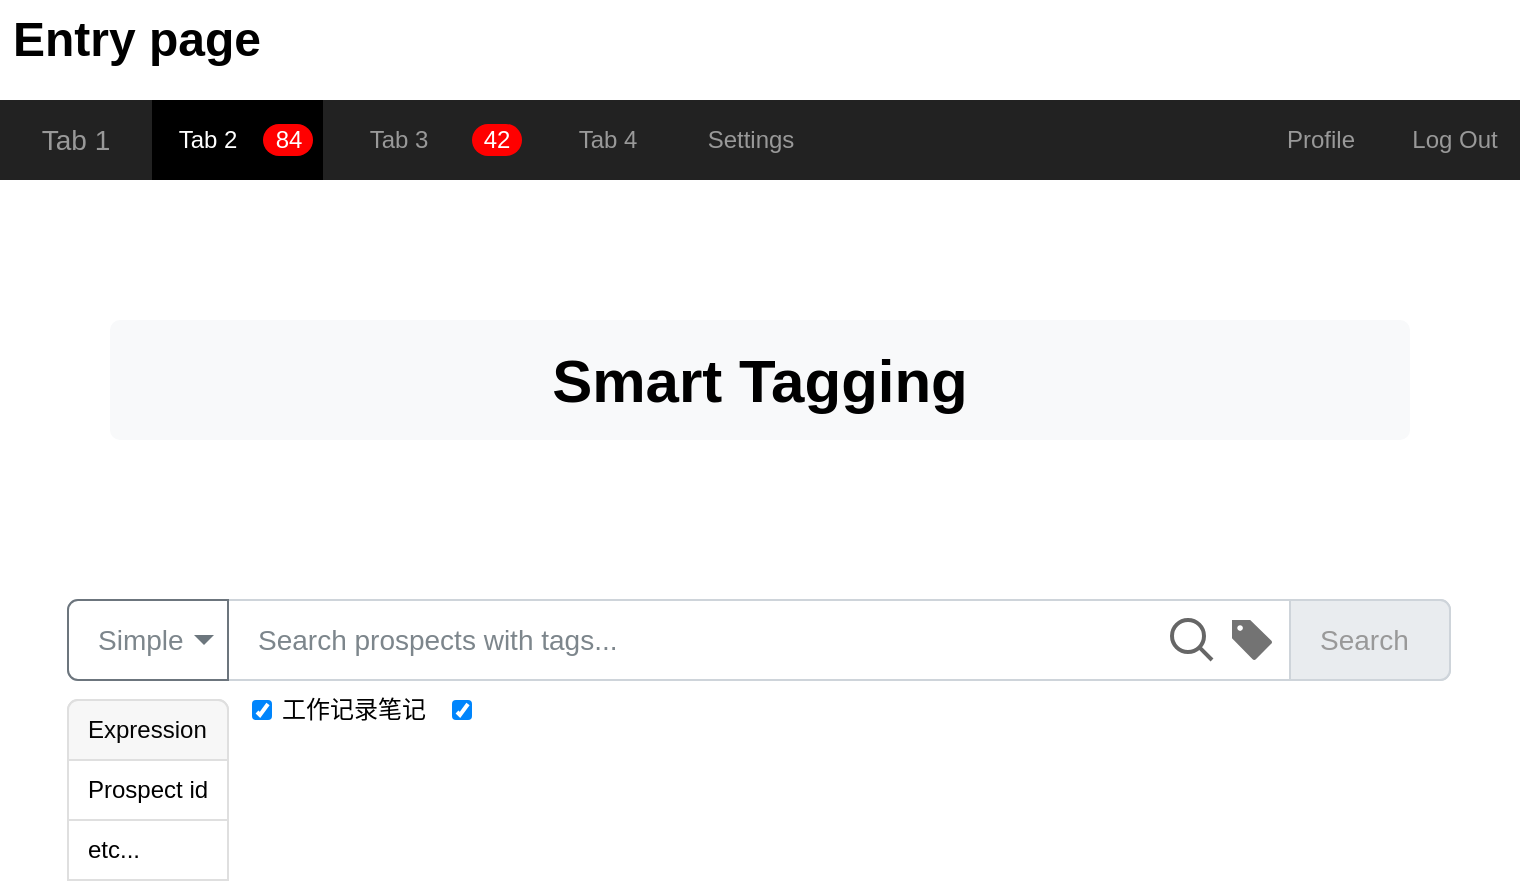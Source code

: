 <mxfile pages="2">
    <diagram id="-A8OcgJz8j3Tusm_rk3Z" name="Entry - Page">
        <mxGraphModel dx="1188" dy="678" grid="1" gridSize="10" guides="1" tooltips="1" connect="1" arrows="1" fold="1" page="1" pageScale="1" pageWidth="827" pageHeight="1169" math="0" shadow="0">
            <root>
                <mxCell id="0"/>
                <mxCell id="1" parent="0"/>
                <mxCell id="sWSc0Y3Wi_pubG3kUC_Z-1" value="" style="html=1;shadow=0;dashed=0;shape=mxgraph.bootstrap.rect;fillColor=#222222;strokeColor=none;whiteSpace=wrap;rounded=0;fontSize=12;fontColor=#000000;align=center;" parent="1" vertex="1">
                    <mxGeometry x="34" y="60" width="760" height="40" as="geometry"/>
                </mxCell>
                <mxCell id="sWSc0Y3Wi_pubG3kUC_Z-2" value="Tab 1" style="html=1;shadow=0;dashed=0;fillColor=none;strokeColor=none;shape=mxgraph.bootstrap.rect;fontColor=#999999;fontSize=14;whiteSpace=wrap;" parent="sWSc0Y3Wi_pubG3kUC_Z-1" vertex="1">
                    <mxGeometry width="76" height="40" as="geometry"/>
                </mxCell>
                <mxCell id="sWSc0Y3Wi_pubG3kUC_Z-3" value="Tab 2" style="html=1;shadow=0;dashed=0;shape=mxgraph.bootstrap.rect;fillColor=#000000;strokeColor=none;fontColor=#ffffff;spacingRight=30;whiteSpace=wrap;" parent="sWSc0Y3Wi_pubG3kUC_Z-1" vertex="1">
                    <mxGeometry x="76" width="85.5" height="40" as="geometry"/>
                </mxCell>
                <mxCell id="sWSc0Y3Wi_pubG3kUC_Z-4" value="84" style="html=1;shadow=0;dashed=0;shape=mxgraph.bootstrap.rrect;rSize=8;fillColor=#ff0000;strokeColor=none;fontColor=#ffffff;whiteSpace=wrap;" parent="sWSc0Y3Wi_pubG3kUC_Z-3" vertex="1">
                    <mxGeometry x="1" y="0.5" width="25" height="16" relative="1" as="geometry">
                        <mxPoint x="-30" y="-8" as="offset"/>
                    </mxGeometry>
                </mxCell>
                <mxCell id="sWSc0Y3Wi_pubG3kUC_Z-5" value="Tab 3" style="html=1;shadow=0;dashed=0;fillColor=none;strokeColor=none;shape=mxgraph.bootstrap.rect;fontColor=#999999;spacingRight=30;whiteSpace=wrap;" parent="sWSc0Y3Wi_pubG3kUC_Z-1" vertex="1">
                    <mxGeometry x="161.5" width="104.5" height="40" as="geometry"/>
                </mxCell>
                <mxCell id="sWSc0Y3Wi_pubG3kUC_Z-6" value="42" style="html=1;shadow=0;dashed=0;shape=mxgraph.bootstrap.rrect;rSize=8;fillColor=#ff0000;strokeColor=none;fontColor=#ffffff;whiteSpace=wrap;" parent="sWSc0Y3Wi_pubG3kUC_Z-5" vertex="1">
                    <mxGeometry x="1" y="0.5" width="25" height="16" relative="1" as="geometry">
                        <mxPoint x="-30" y="-8" as="offset"/>
                    </mxGeometry>
                </mxCell>
                <mxCell id="sWSc0Y3Wi_pubG3kUC_Z-7" value="Tab 4" style="html=1;shadow=0;dashed=0;fillColor=none;strokeColor=none;shape=mxgraph.bootstrap.rect;fontColor=#999999;whiteSpace=wrap;" parent="sWSc0Y3Wi_pubG3kUC_Z-1" vertex="1">
                    <mxGeometry x="266" width="76" height="40" as="geometry"/>
                </mxCell>
                <mxCell id="sWSc0Y3Wi_pubG3kUC_Z-8" value="Settings" style="html=1;shadow=0;dashed=0;fillColor=none;strokeColor=none;shape=mxgraph.bootstrap.rect;fontColor=#999999;whiteSpace=wrap;" parent="sWSc0Y3Wi_pubG3kUC_Z-1" vertex="1">
                    <mxGeometry x="342" width="66.5" height="40" as="geometry"/>
                </mxCell>
                <mxCell id="sWSc0Y3Wi_pubG3kUC_Z-9" value="Profile" style="html=1;shadow=0;dashed=0;fillColor=none;strokeColor=none;shape=mxgraph.bootstrap.rect;fontColor=#999999;whiteSpace=wrap;" parent="sWSc0Y3Wi_pubG3kUC_Z-1" vertex="1">
                    <mxGeometry x="627" width="66.5" height="40" as="geometry"/>
                </mxCell>
                <mxCell id="sWSc0Y3Wi_pubG3kUC_Z-10" value="Log Out" style="html=1;shadow=0;dashed=0;fillColor=none;strokeColor=none;shape=mxgraph.bootstrap.rect;fontColor=#999999;whiteSpace=wrap;" parent="sWSc0Y3Wi_pubG3kUC_Z-1" vertex="1">
                    <mxGeometry x="693.5" width="66.5" height="40" as="geometry"/>
                </mxCell>
                <mxCell id="nRcetMsO4flzL34NM-HN-4" value="Search prospects with tags..." style="html=1;shadow=0;dashed=0;shape=mxgraph.bootstrap.rrect;rSize=5;strokeColor=#CED4DA;html=1;whiteSpace=wrap;fillColor=#FFFFFF;fontColor=#7D868C;align=left;spacing=15;spacingLeft=80;fontSize=14;" parent="1" vertex="1">
                    <mxGeometry x="68" y="310" width="691" height="40" as="geometry"/>
                </mxCell>
                <mxCell id="nRcetMsO4flzL34NM-HN-6" value="&lt;font color=&quot;#999999&quot;&gt;Search&lt;/font&gt;" style="html=1;shadow=0;dashed=0;shape=mxgraph.bootstrap.rightButton;strokeColor=#CED4DA;gradientColor=inherit;fontColor=inherit;fillColor=#E9ECEF;rSize=5;perimeter=none;whiteSpace=wrap;resizeHeight=1;fontSize=14;align=left;spacing=15;" parent="nRcetMsO4flzL34NM-HN-4" vertex="1">
                    <mxGeometry x="1" width="80" height="40" relative="1" as="geometry">
                        <mxPoint x="-80" as="offset"/>
                    </mxGeometry>
                </mxCell>
                <mxCell id="nRcetMsO4flzL34NM-HN-9" value="Simple" style="html=1;shadow=0;dashed=0;shape=mxgraph.bootstrap.leftButton;strokeColor=#6C757D;gradientColor=inherit;fontColor=inherit;fillColor=inherit;rSize=5;perimeter=none;whiteSpace=wrap;resizeHeight=1;fontSize=14;align=left;spacing=15;" parent="nRcetMsO4flzL34NM-HN-4" vertex="1">
                    <mxGeometry width="80" height="40" relative="1" as="geometry">
                        <mxPoint as="offset"/>
                    </mxGeometry>
                </mxCell>
                <mxCell id="nRcetMsO4flzL34NM-HN-10" value="" style="shape=triangle;direction=south;fillColor=#6C767D;strokeColor=none;perimeter=none;" parent="nRcetMsO4flzL34NM-HN-9" vertex="1">
                    <mxGeometry x="1" y="0.5" width="10" height="5" relative="1" as="geometry">
                        <mxPoint x="-17" y="-2.5" as="offset"/>
                    </mxGeometry>
                </mxCell>
                <mxCell id="ZQHTNEnLkdIddYepjeUp-6" value="" style="dashed=0;aspect=fixed;verticalLabelPosition=bottom;verticalAlign=top;align=center;shape=mxgraph.gmdl.promotions;strokeColor=none;fillColor=#737373;shadow=0;sketch=0;fontColor=#666666;" parent="nRcetMsO4flzL34NM-HN-4" vertex="1">
                    <mxGeometry x="582" y="10" width="20" height="20" as="geometry"/>
                </mxCell>
                <mxCell id="ZQHTNEnLkdIddYepjeUp-7" value="" style="html=1;verticalLabelPosition=bottom;align=center;labelBackgroundColor=#ffffff;verticalAlign=top;strokeWidth=2;strokeColor=#666666;shadow=0;dashed=0;shape=mxgraph.ios7.icons.looking_glass;fontColor=#666666;fillColor=none;" parent="nRcetMsO4flzL34NM-HN-4" vertex="1">
                    <mxGeometry x="552" y="10" width="20" height="20" as="geometry"/>
                </mxCell>
                <mxCell id="nRcetMsO4flzL34NM-HN-11" value="" style="html=1;shadow=0;dashed=0;shape=mxgraph.bootstrap.rrect;rSize=5;strokeColor=#DFDFDF;html=1;whiteSpace=wrap;fillColor=#FFFFFF;fontColor=#000000;" parent="1" vertex="1">
                    <mxGeometry x="68" y="360" width="80" height="90" as="geometry"/>
                </mxCell>
                <mxCell id="nRcetMsO4flzL34NM-HN-12" value="&lt;font color=&quot;#030303&quot;&gt;Expression&lt;/font&gt;" style="html=1;shadow=0;dashed=0;shape=mxgraph.bootstrap.topButton;strokeColor=inherit;fillColor=#F7F7F7;rSize=5;perimeter=none;whiteSpace=wrap;resizeWidth=1;align=left;spacing=10;" parent="nRcetMsO4flzL34NM-HN-11" vertex="1">
                    <mxGeometry width="80" height="30" relative="1" as="geometry"/>
                </mxCell>
                <mxCell id="nRcetMsO4flzL34NM-HN-13" value="Prospect id" style="strokeColor=inherit;fillColor=inherit;gradientColor=inherit;fontColor=inherit;html=1;shadow=0;dashed=0;perimeter=none;whiteSpace=wrap;resizeWidth=1;align=left;spacing=10;" parent="nRcetMsO4flzL34NM-HN-11" vertex="1">
                    <mxGeometry width="80" height="30" relative="1" as="geometry">
                        <mxPoint y="30" as="offset"/>
                    </mxGeometry>
                </mxCell>
                <mxCell id="nRcetMsO4flzL34NM-HN-14" value="etc..." style="strokeColor=inherit;fillColor=inherit;gradientColor=inherit;fontColor=inherit;html=1;shadow=0;dashed=0;perimeter=none;whiteSpace=wrap;resizeWidth=1;align=left;spacing=10;" parent="nRcetMsO4flzL34NM-HN-11" vertex="1">
                    <mxGeometry width="80" height="30" relative="1" as="geometry">
                        <mxPoint y="60" as="offset"/>
                    </mxGeometry>
                </mxCell>
                <mxCell id="nRcetMsO4flzL34NM-HN-16" value="&lt;font style=&quot;font-size: 30px;&quot;&gt;Smart Tagging&lt;/font&gt;" style="html=1;shadow=0;dashed=0;shape=mxgraph.bootstrap.rrect;rSize=5;strokeColor=none;strokeWidth=1;fillColor=#F8F9FA;fontColor=#000000;whiteSpace=wrap;align=center;verticalAlign=middle;spacingLeft=0;fontStyle=1;fontSize=14;spacing=5;" parent="1" vertex="1">
                    <mxGeometry x="89" y="170" width="650" height="60" as="geometry"/>
                </mxCell>
                <mxCell id="VnTAyBryoPv42cLmbULo-1" value="Entry page" style="text;strokeColor=none;fillColor=none;html=1;fontSize=24;fontStyle=1;verticalAlign=middle;align=center;" parent="1" vertex="1">
                    <mxGeometry x="34" y="10" width="136" height="40" as="geometry"/>
                </mxCell>
                <mxCell id="KyZdwBYBV0o0lJ_NrmbR-1" value="工作记录笔记" style="html=1;shadow=0;dashed=0;shape=mxgraph.bootstrap.checkbox2;labelPosition=right;verticalLabelPosition=middle;align=left;verticalAlign=middle;gradientColor=#DEDEDE;fillColor=#EDEDED;checked=1;spacing=5;checkedFill=#0085FC;checkedStroke=#ffffff;sketch=0;" parent="1" vertex="1">
                    <mxGeometry x="160" y="360" width="10" height="10" as="geometry"/>
                </mxCell>
                <mxCell id="KyZdwBYBV0o0lJ_NrmbR-2" value="&lt;font color=&quot;#ffffff&quot;&gt;活动参加情况&lt;/font&gt;" style="html=1;shadow=0;dashed=0;shape=mxgraph.bootstrap.checkbox2;labelPosition=right;verticalLabelPosition=middle;align=left;verticalAlign=middle;gradientColor=#DEDEDE;fillColor=#EDEDED;checked=1;spacing=5;fontColor=#6C767D;checkedFill=#0085FC;checkedStroke=#ffffff;sketch=0;" parent="1" vertex="1">
                    <mxGeometry x="260" y="360" width="10" height="10" as="geometry"/>
                </mxCell>
            </root>
        </mxGraphModel>
    </diagram>
    <diagram id="dtwfEMEkhZzNR0sIO8AM" name="Insight - Page (search)">
        <mxGraphModel dx="1188" dy="678" grid="1" gridSize="10" guides="1" tooltips="1" connect="1" arrows="1" fold="1" page="1" pageScale="1" pageWidth="827" pageHeight="1169" math="0" shadow="0">
            <root>
                <mxCell id="0"/>
                <mxCell id="1" parent="0"/>
                <mxCell id="BrQ3PkhEquReS4DpKObg-1" value="" style="html=1;shadow=0;dashed=0;shape=mxgraph.bootstrap.rect;fillColor=#222222;strokeColor=none;whiteSpace=wrap;rounded=0;fontSize=12;fontColor=#000000;align=center;" parent="1" vertex="1">
                    <mxGeometry x="34" y="60" width="760" height="40" as="geometry"/>
                </mxCell>
                <mxCell id="BrQ3PkhEquReS4DpKObg-2" value="Tab 1" style="html=1;shadow=0;dashed=0;fillColor=none;strokeColor=none;shape=mxgraph.bootstrap.rect;fontColor=#999999;fontSize=14;whiteSpace=wrap;" parent="BrQ3PkhEquReS4DpKObg-1" vertex="1">
                    <mxGeometry width="76" height="40" as="geometry"/>
                </mxCell>
                <mxCell id="BrQ3PkhEquReS4DpKObg-3" value="Tab 2" style="html=1;shadow=0;dashed=0;shape=mxgraph.bootstrap.rect;fillColor=#000000;strokeColor=none;fontColor=#ffffff;spacingRight=30;whiteSpace=wrap;" parent="BrQ3PkhEquReS4DpKObg-1" vertex="1">
                    <mxGeometry x="76" width="85.5" height="40" as="geometry"/>
                </mxCell>
                <mxCell id="BrQ3PkhEquReS4DpKObg-4" value="84" style="html=1;shadow=0;dashed=0;shape=mxgraph.bootstrap.rrect;rSize=8;fillColor=#ff0000;strokeColor=none;fontColor=#ffffff;whiteSpace=wrap;" parent="BrQ3PkhEquReS4DpKObg-3" vertex="1">
                    <mxGeometry x="1" y="0.5" width="25" height="16" relative="1" as="geometry">
                        <mxPoint x="-30" y="-8" as="offset"/>
                    </mxGeometry>
                </mxCell>
                <mxCell id="BrQ3PkhEquReS4DpKObg-5" value="Tab 3" style="html=1;shadow=0;dashed=0;fillColor=none;strokeColor=none;shape=mxgraph.bootstrap.rect;fontColor=#999999;spacingRight=30;whiteSpace=wrap;" parent="BrQ3PkhEquReS4DpKObg-1" vertex="1">
                    <mxGeometry x="161.5" width="104.5" height="40" as="geometry"/>
                </mxCell>
                <mxCell id="BrQ3PkhEquReS4DpKObg-6" value="42" style="html=1;shadow=0;dashed=0;shape=mxgraph.bootstrap.rrect;rSize=8;fillColor=#ff0000;strokeColor=none;fontColor=#ffffff;whiteSpace=wrap;" parent="BrQ3PkhEquReS4DpKObg-5" vertex="1">
                    <mxGeometry x="1" y="0.5" width="25" height="16" relative="1" as="geometry">
                        <mxPoint x="-30" y="-8" as="offset"/>
                    </mxGeometry>
                </mxCell>
                <mxCell id="BrQ3PkhEquReS4DpKObg-7" value="Tab 4" style="html=1;shadow=0;dashed=0;fillColor=none;strokeColor=none;shape=mxgraph.bootstrap.rect;fontColor=#999999;whiteSpace=wrap;" parent="BrQ3PkhEquReS4DpKObg-1" vertex="1">
                    <mxGeometry x="266" width="76" height="40" as="geometry"/>
                </mxCell>
                <mxCell id="BrQ3PkhEquReS4DpKObg-8" value="Settings" style="html=1;shadow=0;dashed=0;fillColor=none;strokeColor=none;shape=mxgraph.bootstrap.rect;fontColor=#999999;whiteSpace=wrap;" parent="BrQ3PkhEquReS4DpKObg-1" vertex="1">
                    <mxGeometry x="342" width="66.5" height="40" as="geometry"/>
                </mxCell>
                <mxCell id="BrQ3PkhEquReS4DpKObg-9" value="Profile" style="html=1;shadow=0;dashed=0;fillColor=none;strokeColor=none;shape=mxgraph.bootstrap.rect;fontColor=#999999;whiteSpace=wrap;" parent="BrQ3PkhEquReS4DpKObg-1" vertex="1">
                    <mxGeometry x="627" width="66.5" height="40" as="geometry"/>
                </mxCell>
                <mxCell id="BrQ3PkhEquReS4DpKObg-10" value="Log Out" style="html=1;shadow=0;dashed=0;fillColor=none;strokeColor=none;shape=mxgraph.bootstrap.rect;fontColor=#999999;whiteSpace=wrap;" parent="BrQ3PkhEquReS4DpKObg-1" vertex="1">
                    <mxGeometry x="693.5" width="66.5" height="40" as="geometry"/>
                </mxCell>
                <mxCell id="tISNuov25Qb8dmOwEWIj-1" value="Insight page" style="text;strokeColor=none;fillColor=none;html=1;fontSize=24;fontStyle=1;verticalAlign=middle;align=center;" parent="1" vertex="1">
                    <mxGeometry x="34" y="10" width="136" height="40" as="geometry"/>
                </mxCell>
                <mxCell id="mpwzxOwOMJrgIJzlb4Dt-1" value="重疾" style="html=1;shadow=0;dashed=0;shape=mxgraph.bootstrap.rrect;rSize=5;strokeColor=#CED4DA;html=1;whiteSpace=wrap;fillColor=#FFFFFF;fontColor=#7D868C;align=left;spacing=15;spacingLeft=80;fontSize=14;" parent="1" vertex="1">
                    <mxGeometry x="34" y="110" width="606" height="30" as="geometry"/>
                </mxCell>
                <mxCell id="mpwzxOwOMJrgIJzlb4Dt-2" value="Browse" style="html=1;shadow=0;dashed=0;shape=mxgraph.bootstrap.rightButton;strokeColor=#CED4DA;gradientColor=inherit;fontColor=inherit;fillColor=#E9ECEF;rSize=5;perimeter=none;whiteSpace=wrap;resizeHeight=1;fontSize=14;align=left;spacing=15;" parent="mpwzxOwOMJrgIJzlb4Dt-1" vertex="1">
                    <mxGeometry x="1" width="80" height="30" relative="1" as="geometry">
                        <mxPoint x="-80" as="offset"/>
                    </mxGeometry>
                </mxCell>
                <mxCell id="mpwzxOwOMJrgIJzlb4Dt-3" value="Simple" style="html=1;shadow=0;dashed=0;shape=mxgraph.bootstrap.leftButton;strokeColor=#6C757D;gradientColor=inherit;fontColor=inherit;fillColor=inherit;rSize=5;perimeter=none;whiteSpace=wrap;resizeHeight=1;fontSize=14;align=left;spacing=15;" parent="mpwzxOwOMJrgIJzlb4Dt-1" vertex="1">
                    <mxGeometry width="80" height="30" relative="1" as="geometry">
                        <mxPoint as="offset"/>
                    </mxGeometry>
                </mxCell>
                <mxCell id="mpwzxOwOMJrgIJzlb4Dt-4" value="" style="shape=triangle;direction=south;fillColor=#6C767D;strokeColor=none;perimeter=none;" parent="mpwzxOwOMJrgIJzlb4Dt-3" vertex="1">
                    <mxGeometry x="1" y="0.5" width="10" height="5" relative="1" as="geometry">
                        <mxPoint x="-17" y="-2.5" as="offset"/>
                    </mxGeometry>
                </mxCell>
                <mxCell id="64YV4MyV4-CivO1_y8G8-1" value="" style="dashed=0;aspect=fixed;verticalLabelPosition=bottom;verticalAlign=top;align=center;shape=mxgraph.gmdl.promotions;strokeColor=none;fillColor=#737373;shadow=0;sketch=0;fontColor=#666666;" parent="mpwzxOwOMJrgIJzlb4Dt-1" vertex="1">
                    <mxGeometry x="496" y="5" width="20" height="20" as="geometry"/>
                </mxCell>
                <mxCell id="64YV4MyV4-CivO1_y8G8-2" value="" style="html=1;verticalLabelPosition=bottom;align=center;labelBackgroundColor=#ffffff;verticalAlign=top;strokeWidth=2;strokeColor=#666666;shadow=0;dashed=0;shape=mxgraph.ios7.icons.looking_glass;fontColor=#666666;fillColor=none;" parent="mpwzxOwOMJrgIJzlb4Dt-1" vertex="1">
                    <mxGeometry x="466" y="5" width="20" height="20" as="geometry"/>
                </mxCell>
                <mxCell id="IVhhmlBJzWaTM9tkxCPf-21" value="" style="group" parent="1" vertex="1" connectable="0">
                    <mxGeometry x="320" y="230" width="120" height="36" as="geometry"/>
                </mxCell>
                <mxCell id="IVhhmlBJzWaTM9tkxCPf-16" value="&lt;font style=&quot;font-size: 12px;&quot;&gt;NRC&lt;/font&gt;" style="shape=rect;rounded=1;whiteSpace=wrap;html=1;shadow=0;strokeColor=none;fillColor=#B1DDF0;arcSize=30;fontSize=14;spacingLeft=42;fontStyle=1;fontColor=#FFFFFF;align=left;container=0;" parent="IVhhmlBJzWaTM9tkxCPf-21" vertex="1">
                    <mxGeometry x="18" y="6" width="102" height="24" as="geometry"/>
                </mxCell>
                <mxCell id="IVhhmlBJzWaTM9tkxCPf-17" value="207" style="shape=ellipse;perimeter=ellipsePerimeter;fontSize=12;fontStyle=1;shadow=0;strokeColor=#ffffff;fillColor=#10739E;strokeWidth=4;fontColor=#ffffff;align=center;container=0;" parent="IVhhmlBJzWaTM9tkxCPf-21" vertex="1">
                    <mxGeometry width="36" height="36" as="geometry"/>
                </mxCell>
                <mxCell id="IVhhmlBJzWaTM9tkxCPf-28" value="" style="group" parent="1" vertex="1" connectable="0">
                    <mxGeometry x="450" y="270" width="120" height="36" as="geometry"/>
                </mxCell>
                <mxCell id="IVhhmlBJzWaTM9tkxCPf-26" value="&lt;font style=&quot;font-size: 12px;&quot;&gt;女性&lt;/font&gt;" style="shape=rect;rounded=1;whiteSpace=wrap;html=1;shadow=0;strokeColor=none;fillColor=#B1DDF0;arcSize=30;fontSize=14;spacingLeft=42;fontStyle=1;fontColor=#FFFFFF;align=left;container=0;" parent="IVhhmlBJzWaTM9tkxCPf-28" vertex="1">
                    <mxGeometry x="18" y="6" width="102" height="24" as="geometry"/>
                </mxCell>
                <mxCell id="IVhhmlBJzWaTM9tkxCPf-27" value="193" style="shape=ellipse;perimeter=ellipsePerimeter;fontSize=12;fontStyle=1;shadow=0;strokeColor=#ffffff;fillColor=#10739E;strokeWidth=4;fontColor=#ffffff;align=center;container=0;" parent="IVhhmlBJzWaTM9tkxCPf-28" vertex="1">
                    <mxGeometry width="36" height="36" as="geometry"/>
                </mxCell>
                <mxCell id="IVhhmlBJzWaTM9tkxCPf-35" value="" style="group" parent="1" vertex="1" connectable="0">
                    <mxGeometry x="450" y="230" width="120" height="36" as="geometry"/>
                </mxCell>
                <mxCell id="IVhhmlBJzWaTM9tkxCPf-36" value="&lt;span style=&quot;font-size: 12px;&quot;&gt;HNW&lt;/span&gt;" style="shape=rect;rounded=1;whiteSpace=wrap;html=1;shadow=0;strokeColor=none;fillColor=#B1DDF0;arcSize=30;fontSize=14;spacingLeft=42;fontStyle=1;fontColor=#FFFFFF;align=left;container=0;" parent="IVhhmlBJzWaTM9tkxCPf-35" vertex="1">
                    <mxGeometry x="18" y="6" width="102" height="24" as="geometry"/>
                </mxCell>
                <mxCell id="IVhhmlBJzWaTM9tkxCPf-37" value="256" style="shape=ellipse;perimeter=ellipsePerimeter;fontSize=12;fontStyle=1;shadow=0;strokeColor=#ffffff;fillColor=#10739E;strokeWidth=4;fontColor=#ffffff;align=center;container=0;" parent="IVhhmlBJzWaTM9tkxCPf-35" vertex="1">
                    <mxGeometry width="36" height="36" as="geometry"/>
                </mxCell>
                <mxCell id="IVhhmlBJzWaTM9tkxCPf-33" value="" style="group" parent="1" vertex="1" connectable="0">
                    <mxGeometry x="460" y="190" width="120" height="36" as="geometry"/>
                </mxCell>
                <mxCell id="IVhhmlBJzWaTM9tkxCPf-31" value="&lt;font style=&quot;font-size: 8px;&quot;&gt;保险认可度 - 中&lt;/font&gt;" style="shape=rect;rounded=1;whiteSpace=wrap;html=1;shadow=0;strokeColor=none;fillColor=#FFCCCC;arcSize=30;fontSize=14;spacingLeft=42;fontStyle=1;fontColor=#FFFFFF;align=center;container=0;" parent="IVhhmlBJzWaTM9tkxCPf-33" vertex="1">
                    <mxGeometry x="18" y="6" width="102" height="24" as="geometry"/>
                </mxCell>
                <mxCell id="IVhhmlBJzWaTM9tkxCPf-32" value="104" style="shape=ellipse;perimeter=ellipsePerimeter;fontSize=12;fontStyle=1;shadow=0;strokeColor=#ffffff;fillColor=#FF3333;strokeWidth=4;fontColor=#ffffff;align=center;container=0;" parent="IVhhmlBJzWaTM9tkxCPf-33" vertex="1">
                    <mxGeometry width="36" height="36" as="geometry"/>
                </mxCell>
                <mxCell id="IVhhmlBJzWaTM9tkxCPf-14" value="" style="group" parent="1" vertex="1" connectable="0">
                    <mxGeometry x="320" y="190" width="160" height="36" as="geometry"/>
                </mxCell>
                <mxCell id="IVhhmlBJzWaTM9tkxCPf-9" value="&lt;font style=&quot;font-size: 12px;&quot;&gt;需求 - 重疾&lt;/font&gt;" style="shape=rect;rounded=1;whiteSpace=wrap;html=1;shadow=0;strokeColor=none;fillColor=#FFCCCC;arcSize=30;fontSize=14;spacingLeft=42;fontStyle=1;fontColor=#FFFFFF;align=left;container=0;" parent="IVhhmlBJzWaTM9tkxCPf-14" vertex="1">
                    <mxGeometry x="18" y="6" width="122" height="24" as="geometry"/>
                </mxCell>
                <mxCell id="IVhhmlBJzWaTM9tkxCPf-10" value="341" style="shape=ellipse;perimeter=ellipsePerimeter;fontSize=12;fontStyle=1;shadow=0;strokeColor=#ffffff;fillColor=#FF3333;strokeWidth=4;fontColor=#ffffff;align=center;container=0;" parent="IVhhmlBJzWaTM9tkxCPf-14" vertex="1">
                    <mxGeometry width="36" height="36" as="geometry"/>
                </mxCell>
                <mxCell id="IVhhmlBJzWaTM9tkxCPf-23" value="&lt;font style=&quot;font-size: 12px;&quot;&gt;男性&lt;/font&gt;" style="shape=rect;rounded=1;whiteSpace=wrap;html=1;shadow=0;strokeColor=none;fillColor=#B1DDF0;arcSize=30;fontSize=14;spacingLeft=42;fontStyle=1;fontColor=#FFFFFF;align=left;container=0;" parent="1" vertex="1">
                    <mxGeometry x="339" y="276" width="102" height="24" as="geometry"/>
                </mxCell>
                <mxCell id="IVhhmlBJzWaTM9tkxCPf-22" value="" style="group" parent="1" vertex="1" connectable="0">
                    <mxGeometry x="321" y="270" width="120" height="36" as="geometry"/>
                </mxCell>
                <mxCell id="IVhhmlBJzWaTM9tkxCPf-24" value="169" style="shape=ellipse;perimeter=ellipsePerimeter;fontSize=12;fontStyle=1;shadow=0;strokeColor=#ffffff;fillColor=#10739E;strokeWidth=4;fontColor=#ffffff;align=center;container=0;" parent="IVhhmlBJzWaTM9tkxCPf-22" vertex="1">
                    <mxGeometry width="36" height="36" as="geometry"/>
                </mxCell>
                <mxCell id="IVhhmlBJzWaTM9tkxCPf-38" value="&lt;font style=&quot;font-size: 12px;&quot;&gt;APP用户&lt;/font&gt;" style="shape=rect;rounded=1;whiteSpace=wrap;html=1;shadow=0;strokeColor=none;fillColor=#E6E6E6;arcSize=30;fontSize=14;spacingLeft=42;fontStyle=1;fontColor=#FFFFFF;align=left;container=0;" parent="1" vertex="1">
                    <mxGeometry x="339" y="326" width="102" height="24" as="geometry"/>
                </mxCell>
                <mxCell id="IVhhmlBJzWaTM9tkxCPf-39" value="" style="group" parent="1" vertex="1" connectable="0">
                    <mxGeometry x="321" y="320" width="120" height="36" as="geometry"/>
                </mxCell>
                <mxCell id="IVhhmlBJzWaTM9tkxCPf-40" value="67" style="shape=ellipse;perimeter=ellipsePerimeter;fontSize=12;fontStyle=1;shadow=0;strokeColor=#ffffff;fillColor=#999999;strokeWidth=4;fontColor=#ffffff;align=center;container=0;" parent="IVhhmlBJzWaTM9tkxCPf-39" vertex="1">
                    <mxGeometry width="36" height="36" as="geometry"/>
                </mxCell>
                <mxCell id="IVhhmlBJzWaTM9tkxCPf-41" value="&lt;font style=&quot;font-size: 12px;&quot;&gt;员工&lt;/font&gt;" style="shape=rect;rounded=1;whiteSpace=wrap;html=1;shadow=0;strokeColor=none;fillColor=#E6E6E6;arcSize=30;fontSize=14;spacingLeft=42;fontStyle=1;fontColor=#FFFFFF;align=left;container=0;" parent="1" vertex="1">
                    <mxGeometry x="468" y="326" width="72" height="24" as="geometry"/>
                </mxCell>
                <mxCell id="IVhhmlBJzWaTM9tkxCPf-42" value="" style="group" parent="1" vertex="1" connectable="0">
                    <mxGeometry x="450" y="320" width="120" height="36" as="geometry"/>
                </mxCell>
                <mxCell id="IVhhmlBJzWaTM9tkxCPf-43" value="34" style="shape=ellipse;perimeter=ellipsePerimeter;fontSize=12;fontStyle=1;shadow=0;strokeColor=#ffffff;fillColor=#999999;strokeWidth=4;fontColor=#ffffff;align=center;container=0;" parent="IVhhmlBJzWaTM9tkxCPf-42" vertex="1">
                    <mxGeometry width="36" height="36" as="geometry"/>
                </mxCell>
                <mxCell id="IVhhmlBJzWaTM9tkxCPf-45" value="金融行业" style="shape=rect;rounded=1;whiteSpace=wrap;shadow=0;strokeColor=none;fillColor=#E6E6E6;arcSize=30;fontSize=8;spacingLeft=42;fontStyle=1;fontColor=#FFFFFF;align=left;container=0;labelPosition=center;verticalLabelPosition=middle;verticalAlign=middle;horizontal=1;" parent="1" vertex="1">
                    <mxGeometry x="560" y="326" width="80" height="24" as="geometry"/>
                </mxCell>
                <mxCell id="IVhhmlBJzWaTM9tkxCPf-46" value="25" style="shape=ellipse;perimeter=ellipsePerimeter;fontSize=12;fontStyle=1;shadow=0;strokeColor=#ffffff;fillColor=#999999;strokeWidth=4;fontColor=#ffffff;align=center;container=0;" parent="1" vertex="1">
                    <mxGeometry x="550" y="320" width="36" height="36" as="geometry"/>
                </mxCell>
                <mxCell id="IVhhmlBJzWaTM9tkxCPf-3" value="&lt;font style=&quot;font-size: 12px;&quot;&gt;Meeting - 40%&lt;/font&gt;" style="strokeWidth=1;shadow=0;dashed=0;align=center;html=1;shape=mxgraph.mockup.text.callout;linkText=;textSize=17;textColor=#666666;callDir=NE;callStyle=line;fontSize=17;fontColor=#666666;align=right;verticalAlign=top;strokeColor=#666666;fillColor=#FF0000;" parent="1" vertex="1">
                    <mxGeometry x="209" y="163" width="80" height="40" as="geometry"/>
                </mxCell>
                <mxCell id="IVhhmlBJzWaTM9tkxCPf-7" value="&lt;font style=&quot;font-size: 12px;&quot;&gt;FNA - 20%&lt;/font&gt;" style="strokeWidth=1;shadow=0;dashed=0;align=center;html=1;shape=mxgraph.mockup.text.callout;linkText=;textSize=17;textColor=#666666;callDir=NW;callStyle=line;fontSize=17;fontColor=#666666;align=left;verticalAlign=top;strokeColor=#666666;fillColor=#FF0000;" parent="1" vertex="1">
                    <mxGeometry x="46" y="192" width="80" height="50" as="geometry"/>
                </mxCell>
                <mxCell id="IVhhmlBJzWaTM9tkxCPf-8" value="&lt;font style=&quot;font-size: 12px;&quot;&gt;Policy Effected - 5%&lt;/font&gt;" style="strokeWidth=1;shadow=0;dashed=0;align=center;html=1;shape=mxgraph.mockup.text.callout;linkText=;textSize=17;textColor=#666666;callDir=SW;callStyle=line;fontSize=17;fontColor=#666666;align=left;verticalAlign=top;strokeColor=#666666;fillColor=#FF0000;labelPosition=center;verticalLabelPosition=bottom;" parent="1" vertex="1">
                    <mxGeometry x="50" y="293" width="94" height="30" as="geometry"/>
                </mxCell>
                <mxCell id="4VUn8oBzwwuEZCWYVV4Y-3" value="" style="verticalLabelPosition=bottom;verticalAlign=top;html=1;shape=mxgraph.basic.partConcEllipse;fillColor=#FFCCCC;strokeColor=none;startAngle=0.25;endAngle=0.56;arcWidth=0.2;" parent="1" vertex="1">
                    <mxGeometry x="129" y="203" width="100" height="100" as="geometry"/>
                </mxCell>
                <mxCell id="4VUn8oBzwwuEZCWYVV4Y-4" value="" style="verticalLabelPosition=bottom;verticalAlign=top;html=1;shape=mxgraph.basic.partConcEllipse;fillColor=#FF9999;strokeColor=none;startAngle=0.8;endAngle=0.25;arcWidth=0.2;" parent="1" vertex="1">
                    <mxGeometry x="129" y="203" width="100" height="100" as="geometry"/>
                </mxCell>
                <mxCell id="4VUn8oBzwwuEZCWYVV4Y-5" value="" style="verticalLabelPosition=bottom;verticalAlign=top;html=1;shape=mxgraph.basic.partConcEllipse;fillColor=#FF6666;strokeColor=none;startAngle=0.56;endAngle=0.66;arcWidth=0.2;" parent="1" vertex="1">
                    <mxGeometry x="129" y="203" width="100" height="100" as="geometry"/>
                </mxCell>
                <mxCell id="4VUn8oBzwwuEZCWYVV4Y-6" value="" style="verticalLabelPosition=bottom;verticalAlign=top;html=1;shape=mxgraph.basic.partConcEllipse;fillColor=#FF0000;strokeColor=none;startAngle=0.66;endAngle=0.8;arcWidth=0.2;" parent="1" vertex="1">
                    <mxGeometry x="129" y="203" width="100" height="100" as="geometry"/>
                </mxCell>
                <mxCell id="4VUn8oBzwwuEZCWYVV4Y-7" value="&lt;b&gt;&lt;font style=&quot;font-size: 22px;&quot;&gt;487&lt;/font&gt;&lt;/b&gt;" style="text;html=1;align=center;verticalAlign=middle;resizable=0;points=[];autosize=1;strokeColor=none;fillColor=none;fontColor=#808080;fontStyle=4" parent="1" vertex="1">
                    <mxGeometry x="149" y="233" width="60" height="40" as="geometry"/>
                </mxCell>
                <mxCell id="IVhhmlBJzWaTM9tkxCPf-5" value="&lt;font style=&quot;font-size: 12px;&quot;&gt;Contacted - 35%&lt;/font&gt;" style="strokeWidth=1;shadow=0;dashed=0;align=center;html=1;shape=mxgraph.mockup.text.callout;linkText=;textSize=17;textColor=#666666;callDir=SE;callStyle=line;fontSize=17;fontColor=#666666;align=right;verticalAlign=top;strokeColor=#666666;fillColor=#FF0000;direction=east;overflow=visible;labelPosition=center;verticalLabelPosition=bottom;" parent="1" vertex="1">
                    <mxGeometry x="209" y="303" width="100" height="30" as="geometry"/>
                </mxCell>
                <mxCell id="IVhhmlBJzWaTM9tkxCPf-49" value="" style="endArrow=none;html=1;rounded=0;fontSize=8;fontColor=#808080;strokeColor=#B3B3B3;" parent="1" edge="1">
                    <mxGeometry width="50" height="50" relative="1" as="geometry">
                        <mxPoint x="40" y="370" as="sourcePoint"/>
                        <mxPoint x="270" y="370" as="targetPoint"/>
                    </mxGeometry>
                </mxCell>
                <mxCell id="IVhhmlBJzWaTM9tkxCPf-50" value="" style="endArrow=none;html=1;rounded=0;fontSize=8;fontColor=#808080;strokeColor=#B3B3B3;" parent="1" edge="1">
                    <mxGeometry width="50" height="50" relative="1" as="geometry">
                        <mxPoint x="321" y="370" as="sourcePoint"/>
                        <mxPoint x="590" y="370" as="targetPoint"/>
                    </mxGeometry>
                </mxCell>
                <mxCell id="-HoqmKNUyu_eFrnF34BB-4" value="" style="html=1;shadow=0;dashed=0;shape=mxgraph.bootstrap.rrect;rSize=5;strokeColor=#F8F9FA;html=1;whiteSpace=wrap;fillColor=none;fontColor=#212529;verticalAlign=bottom;align=left;spacing=20;spacingBottom=0;fontSize=14;" parent="1" vertex="1">
                    <mxGeometry x="34" y="390" width="361" height="360" as="geometry"/>
                </mxCell>
                <mxCell id="-HoqmKNUyu_eFrnF34BB-5" value="&lt;font style=&quot;font-size: 15px;&quot;&gt;About 2300 worknotes related to.&lt;/font&gt;" style="html=1;shadow=0;dashed=0;shape=mxgraph.bootstrap.topButton;rSize=5;perimeter=none;whiteSpace=wrap;fillColor=#F7F7F7;strokeColor=#F8F9FA;fontColor=#6C767D;resizeWidth=1;fontSize=18;align=left;spacing=20;" parent="-HoqmKNUyu_eFrnF34BB-4" vertex="1">
                    <mxGeometry width="361" height="50" relative="1" as="geometry"/>
                </mxCell>
                <mxCell id="-HoqmKNUyu_eFrnF34BB-61" value="" style="group" parent="-HoqmKNUyu_eFrnF34BB-4" vertex="1" connectable="0">
                    <mxGeometry x="23.04" y="70" width="314.93" height="290" as="geometry"/>
                </mxCell>
                <mxCell id="-HoqmKNUyu_eFrnF34BB-36" value="" style="ellipse;whiteSpace=wrap;html=1;aspect=fixed;shadow=0;fillColor=none;strokeColor=#333333;fontSize=16;align=center;strokeWidth=2;fontColor=#808080;" parent="-HoqmKNUyu_eFrnF34BB-61" vertex="1">
                    <mxGeometry x="153.528" width="7.873" height="7.873" as="geometry"/>
                </mxCell>
                <mxCell id="-HoqmKNUyu_eFrnF34BB-35" value="" style="endArrow=none;html=1;strokeWidth=3;strokeColor=#CCCCCC;labelBackgroundColor=none;fontSize=16;rounded=0;fontColor=#808080;startArrow=none;" parent="-HoqmKNUyu_eFrnF34BB-61" source="-HoqmKNUyu_eFrnF34BB-37" edge="1">
                    <mxGeometry relative="1" as="geometry">
                        <mxPoint x="157.465" y="282.127" as="targetPoint"/>
                    </mxGeometry>
                </mxCell>
                <mxCell id="-HoqmKNUyu_eFrnF34BB-38" value="" style="verticalLabelPosition=middle;verticalAlign=middle;html=1;shape=mxgraph.infographic.circularCallout2;dy=15;strokeColor=#10739E;labelPosition=center;align=center;fontColor=#10739E;fontStyle=1;fontSize=24;shadow=0;direction=north;fillColor=#999999;" parent="-HoqmKNUyu_eFrnF34BB-61" vertex="1">
                    <mxGeometry y="19.683" width="161.402" height="39.367" as="geometry"/>
                </mxCell>
                <mxCell id="-HoqmKNUyu_eFrnF34BB-39" value="" style="verticalLabelPosition=middle;verticalAlign=middle;html=1;shape=mxgraph.infographic.circularCallout2;dy=15;strokeColor=#F2931E;labelPosition=center;align=center;fontColor=#F2931E;fontStyle=1;fontSize=24;shadow=0;direction=north;flipH=1;fillColor=#999999;" parent="-HoqmKNUyu_eFrnF34BB-61" vertex="1">
                    <mxGeometry x="153.528" y="65.611" width="161.402" height="39.367" as="geometry"/>
                </mxCell>
                <mxCell id="-HoqmKNUyu_eFrnF34BB-40" value="" style="verticalLabelPosition=middle;verticalAlign=middle;html=1;shape=mxgraph.infographic.circularCallout2;dy=15;strokeColor=#AE4132;labelPosition=center;align=center;fontColor=#10739E;fontStyle=1;fontSize=24;shadow=0;direction=north;fillColor=#999999;" parent="-HoqmKNUyu_eFrnF34BB-61" vertex="1">
                    <mxGeometry y="111.538" width="161.402" height="39.367" as="geometry"/>
                </mxCell>
                <mxCell id="-HoqmKNUyu_eFrnF34BB-41" value="" style="verticalLabelPosition=middle;verticalAlign=middle;html=1;shape=mxgraph.infographic.circularCallout2;dy=15;strokeColor=#23445D;labelPosition=center;align=center;fontColor=#10739E;fontStyle=1;fontSize=24;shadow=0;direction=north;flipH=1;fillColor=#999999;" parent="-HoqmKNUyu_eFrnF34BB-61" vertex="1">
                    <mxGeometry x="153.528" y="157.466" width="161.402" height="39.367" as="geometry"/>
                </mxCell>
                <mxCell id="-HoqmKNUyu_eFrnF34BB-42" value="" style="verticalLabelPosition=middle;verticalAlign=middle;html=1;shape=mxgraph.infographic.circularCallout2;dy=15;strokeColor=#12AAB5;labelPosition=center;align=center;fontColor=#10739E;fontStyle=1;fontSize=24;shadow=0;direction=north;fillColor=#999999;" parent="-HoqmKNUyu_eFrnF34BB-61" vertex="1">
                    <mxGeometry y="203.394" width="161.402" height="39.367" as="geometry"/>
                </mxCell>
                <mxCell id="-HoqmKNUyu_eFrnF34BB-44" value="Prosp A" style="fillColor=#10739E;strokecolor=none;rounded=1;fontColor=#FFFFFF;strokeColor=none;fontStyle=1;fontSize=10;html=0;" parent="-HoqmKNUyu_eFrnF34BB-61" vertex="1">
                    <mxGeometry x="45.927" y="13.122" width="104.977" height="19.683" as="geometry"/>
                </mxCell>
                <mxCell id="-HoqmKNUyu_eFrnF34BB-45" value="Prosp B" style="fillColor=#F2931E;strokecolor=none;rounded=1;fontColor=#FFFFFF;strokeColor=none;fontStyle=1;fontSize=10;html=0;" parent="-HoqmKNUyu_eFrnF34BB-61" vertex="1">
                    <mxGeometry x="164.026" y="55.769" width="104.977" height="19.683" as="geometry"/>
                </mxCell>
                <mxCell id="-HoqmKNUyu_eFrnF34BB-46" value="Prosp C" style="fillColor=#AE4132;strokecolor=none;rounded=1;fontColor=#FFFFFF;strokeColor=none;fontStyle=1;fontSize=10;html=0;" parent="-HoqmKNUyu_eFrnF34BB-61" vertex="1">
                    <mxGeometry x="45.927" y="104.977" width="104.977" height="19.683" as="geometry"/>
                </mxCell>
                <mxCell id="-HoqmKNUyu_eFrnF34BB-47" value="Prosp D" style="fillColor=#23445D;strokecolor=none;rounded=1;fontColor=#FFFFFF;strokeColor=none;fontStyle=1;fontSize=10;html=0;" parent="-HoqmKNUyu_eFrnF34BB-61" vertex="1">
                    <mxGeometry x="164.026" y="147.624" width="104.977" height="19.683" as="geometry"/>
                </mxCell>
                <mxCell id="-HoqmKNUyu_eFrnF34BB-48" value="Prosp X" style="fillColor=#12AAB5;strokecolor=none;rounded=1;fontColor=#FFFFFF;strokeColor=none;fontStyle=1;fontSize=10;html=0;" parent="-HoqmKNUyu_eFrnF34BB-61" vertex="1">
                    <mxGeometry x="45.927" y="196.833" width="104.977" height="19.683" as="geometry"/>
                </mxCell>
                <mxCell id="-HoqmKNUyu_eFrnF34BB-50" value="&lt;font style=&quot;font-size: 8px;&quot;&gt;&lt;font style=&quot;font-size: 8px;&quot; color=&quot;#10739E&quot;&gt;&lt;b style=&quot;font-size: 8px;&quot;&gt;2022-12-01, 金中环大厦&lt;/b&gt;&lt;/font&gt;&lt;br style=&quot;font-size: 8px;&quot;&gt;&lt;br style=&quot;font-size: 8px;&quot;&gt;&lt;font style=&quot;font-size: 8px;&quot;&gt;金融行业, 对重疾感兴趣.&lt;/font&gt;&lt;br&gt;&lt;/font&gt;" style="rounded=1;strokeColor=none;fillColor=#EEEEEE;align=center;arcSize=12;verticalAlign=middle;whiteSpace=wrap;html=1;fontSize=12;fontColor=#808080;" parent="-HoqmKNUyu_eFrnF34BB-61" vertex="1">
                    <mxGeometry x="45.927" y="45.928" width="104.977" height="45.928" as="geometry"/>
                </mxCell>
                <mxCell id="-HoqmKNUyu_eFrnF34BB-51" value="&lt;font style=&quot;font-size: 8px;&quot;&gt;&lt;font style=&quot;font-size: 8px;&quot; color=&quot;#F2931E&quot;&gt;&lt;b&gt;2022-11-01, 太古汇&lt;/b&gt;&lt;/font&gt;&lt;br&gt;&lt;br&gt;&lt;font style=&quot;font-size: 8px;&quot;&gt;讲解重疾产品&lt;/font&gt;&lt;/font&gt;" style="rounded=1;strokeColor=none;fillColor=#EEEEEE;align=center;arcSize=12;verticalAlign=middle;whiteSpace=wrap;html=1;fontSize=12;fontColor=#808080;" parent="-HoqmKNUyu_eFrnF34BB-61" vertex="1">
                    <mxGeometry x="164.026" y="91.855" width="104.977" height="45.928" as="geometry"/>
                </mxCell>
                <mxCell id="-HoqmKNUyu_eFrnF34BB-52" value="&lt;font size=&quot;1&quot; color=&quot;#ae4132&quot;&gt;&lt;b style=&quot;font-size: 8px;&quot;&gt;2022-09-09&lt;/b&gt;&lt;/font&gt;" style="rounded=1;strokeColor=none;fillColor=#EEEEEE;align=center;arcSize=12;verticalAlign=top;whiteSpace=wrap;html=1;fontSize=12;fontColor=#808080;" parent="-HoqmKNUyu_eFrnF34BB-61" vertex="1">
                    <mxGeometry x="45.927" y="137.783" width="104.977" height="45.928" as="geometry"/>
                </mxCell>
                <mxCell id="-HoqmKNUyu_eFrnF34BB-53" value="&lt;font style=&quot;font-size: 8px;&quot;&gt;&lt;font style=&quot;font-size: 8px;&quot; color=&quot;#23445d&quot;&gt;&lt;b&gt;2022-08-31&lt;/b&gt;&lt;/font&gt;&lt;br&gt;&lt;br&gt;&lt;font style=&quot;font-size: 8px;&quot;&gt;xxxxxxxx&lt;/font&gt;&lt;/font&gt;" style="rounded=1;strokeColor=none;fillColor=#EEEEEE;align=center;arcSize=12;verticalAlign=middle;whiteSpace=wrap;html=1;fontSize=12;fontColor=#808080;" parent="-HoqmKNUyu_eFrnF34BB-61" vertex="1">
                    <mxGeometry x="164.026" y="183.71" width="104.977" height="45.928" as="geometry"/>
                </mxCell>
                <mxCell id="-HoqmKNUyu_eFrnF34BB-54" value="&lt;font style=&quot;font-size: 8px;&quot;&gt;&lt;font style=&quot;font-size: 8px;&quot; color=&quot;#12aab5&quot;&gt;&lt;b&gt;Date, location&lt;/b&gt;&lt;/font&gt;&lt;br&gt;&lt;br&gt;&lt;font style=&quot;font-size: 8px;&quot;&gt;Worknote details.&lt;/font&gt;&lt;/font&gt;" style="rounded=1;strokeColor=none;fillColor=#EEEEEE;align=center;arcSize=12;verticalAlign=middle;whiteSpace=wrap;html=1;fontSize=12;fontColor=#808080;" parent="-HoqmKNUyu_eFrnF34BB-61" vertex="1">
                    <mxGeometry x="45.927" y="229.638" width="104.977" height="45.928" as="geometry"/>
                </mxCell>
                <mxCell id="-HoqmKNUyu_eFrnF34BB-37" value="" style="ellipse;whiteSpace=wrap;html=1;aspect=fixed;shadow=0;fillColor=none;strokeColor=#333333;fontSize=16;align=center;strokeWidth=2;fontColor=#808080;" parent="-HoqmKNUyu_eFrnF34BB-61" vertex="1">
                    <mxGeometry x="153.528" y="282.127" width="7.873" height="7.873" as="geometry"/>
                </mxCell>
                <mxCell id="-HoqmKNUyu_eFrnF34BB-60" value="" style="endArrow=none;html=1;strokeWidth=3;strokeColor=#CCCCCC;labelBackgroundColor=none;fontSize=16;rounded=0;fontColor=#808080;" parent="-HoqmKNUyu_eFrnF34BB-61" source="-HoqmKNUyu_eFrnF34BB-36" target="-HoqmKNUyu_eFrnF34BB-37" edge="1">
                    <mxGeometry relative="1" as="geometry">
                        <mxPoint x="157.465" y="7.873" as="sourcePoint"/>
                        <mxPoint x="157.465" y="282.127" as="targetPoint"/>
                    </mxGeometry>
                </mxCell>
                <mxCell id="-HoqmKNUyu_eFrnF34BB-33" value="" style="html=1;shadow=0;dashed=0;shape=mxgraph.bootstrap.rrect;rSize=5;strokeColor=#F8F9FA;html=1;whiteSpace=wrap;fillColor=none;fontColor=#212529;verticalAlign=bottom;align=left;spacing=20;spacingBottom=0;fontSize=14;container=0;" parent="1" vertex="1">
                    <mxGeometry x="440" y="390" width="340" height="410" as="geometry"/>
                </mxCell>
                <mxCell id="-HoqmKNUyu_eFrnF34BB-34" value="&lt;font style=&quot;font-size: 15px;&quot;&gt;About 394 prospects joined related events.&lt;/font&gt;" style="html=1;shadow=0;dashed=0;shape=mxgraph.bootstrap.topButton;rSize=5;perimeter=none;whiteSpace=wrap;fillColor=#F7F7F7;strokeColor=#F8F9FA;fontColor=#6C767D;resizeWidth=1;fontSize=18;align=left;spacing=20;" parent="1" vertex="1">
                    <mxGeometry x="440" y="390" width="340" height="50" as="geometry"/>
                </mxCell>
                <mxCell id="-HoqmKNUyu_eFrnF34BB-94" value="" style="group" parent="1" vertex="1" connectable="0">
                    <mxGeometry x="470" y="450.001" width="300" height="323.729" as="geometry"/>
                </mxCell>
                <mxCell id="-HoqmKNUyu_eFrnF34BB-63" value="" style="html=1;shape=mxgraph.infographic.ribbonSimple;notch1=20;notch2=0;fillColor=#10739E;strokeColor=none;shadow=1;fontSize=8;fontColor=#808080;container=0;" parent="-HoqmKNUyu_eFrnF34BB-94" vertex="1">
                    <mxGeometry y="13.729" width="262.716" height="52.542" as="geometry"/>
                </mxCell>
                <mxCell id="-HoqmKNUyu_eFrnF34BB-66" value="&lt;span style=&quot;font-size: 8px;&quot;&gt;25&lt;/span&gt;" style="shape=manualInput;whiteSpace=wrap;html=1;shadow=1;strokeColor=none;fillColor=#dddddd;fontSize=15;fontColor=#444444;align=right;direction=south;flipH=1;shadow=1;spacing=10;fontStyle=1;container=0;" parent="-HoqmKNUyu_eFrnF34BB-94" vertex="1">
                    <mxGeometry x="215.427" y="40" width="52.543" height="31.525" as="geometry"/>
                </mxCell>
                <mxCell id="-HoqmKNUyu_eFrnF34BB-67" value="" style="shadow=0;dashed=0;html=1;strokeColor=none;shape=mxgraph.mscae.intune.user_group;fontSize=15;fontColor=#FFFFFF;align=left;fillColor=#999999;container=0;" parent="-HoqmKNUyu_eFrnF34BB-94" vertex="1">
                    <mxGeometry x="26.272" y="30.542" width="26.272" height="19.441" as="geometry"/>
                </mxCell>
                <mxCell id="-HoqmKNUyu_eFrnF34BB-68" value="" style="html=1;shape=mxgraph.infographic.ribbonSimple;notch1=20;notch2=0;fillColor=#F2931E;strokeColor=none;shadow=1;fontSize=8;fontColor=#808080;container=0;" parent="-HoqmKNUyu_eFrnF34BB-94" vertex="1">
                    <mxGeometry y="76.78" width="262.716" height="52.542" as="geometry"/>
                </mxCell>
                <mxCell id="-HoqmKNUyu_eFrnF34BB-71" value="&lt;font style=&quot;font-size: 8px;&quot;&gt;37&lt;br&gt;&lt;/font&gt;" style="shape=manualInput;whiteSpace=wrap;html=1;shadow=1;strokeColor=none;fillColor=#dddddd;fontSize=15;fontColor=#444444;align=right;direction=south;flipH=1;shadow=1;spacing=10;fontStyle=1;container=0;" parent="-HoqmKNUyu_eFrnF34BB-94" vertex="1">
                    <mxGeometry x="215.427" y="103.051" width="52.543" height="31.525" as="geometry"/>
                </mxCell>
                <mxCell id="-HoqmKNUyu_eFrnF34BB-72" value="" style="shadow=0;dashed=0;html=1;strokeColor=none;shape=mxgraph.mscae.intune.user_group;fontSize=15;fontColor=#FFFFFF;align=left;fillColor=#999999;container=0;" parent="-HoqmKNUyu_eFrnF34BB-94" vertex="1">
                    <mxGeometry x="26.272" y="93.593" width="26.272" height="19.441" as="geometry"/>
                </mxCell>
                <mxCell id="-HoqmKNUyu_eFrnF34BB-73" value="&lt;span style=&quot;color: rgba(0, 0, 0, 0); font-family: monospace; font-size: 0px; text-align: start;&quot;&gt;%3CmxGraphModel%3E%3Croot%3E%3CmxCell%20id%3D%220%22%2F%3E%3CmxCell%20id%3D%221%22%20parent%3D%220%22%2F%3E%3CmxCell%20id%3D%222%22%20value%3D%22%26lt%3Bspan%20style%3D%26quot%3Bfont-size%3A%208px%3B%26quot%3B%26gt%3B%26lt%3Bb%26gt%3B%E5%91%98%E5%B7%A5%E9%87%8D%E7%96%BE%E4%BC%98%E6%83%A0%20-%202022-10-31%26lt%3B%2Fb%26gt%3B%26lt%3B%2Fspan%26gt%3B%22%20style%3D%22text%3BstrokeColor%3Dnone%3BfillColor%3Dnone%3Bspacing%3D5%3BspacingTop%3D0%3BwhiteSpace%3Dwrap%3Boverflow%3Dhidden%3Brounded%3D0%3Bshadow%3D0%3BfontSize%3D15%3BfontColor%3D%23FFFFFF%3Balign%3Dleft%3Bhtml%3D1%3B%22%20vertex%3D%221%22%20parent%3D%221%22%3E%3CmxGeometry%20x%3D%22570%22%20y%3D%22784.32%22%20width%3D%22120%22%20height%3D%2250%22%20as%3D%22geometry%22%2F%3E%3C%2FmxCell%3E%3C%2Froot%3E%3C%2FmxGraphModel%3E&lt;/span&gt;" style="html=1;shape=mxgraph.infographic.ribbonSimple;notch1=20;notch2=0;fillColor=#AE4132;strokeColor=none;shadow=1;fontSize=8;fontColor=#808080;container=0;" parent="-HoqmKNUyu_eFrnF34BB-94" vertex="1">
                    <mxGeometry y="139.831" width="262.716" height="52.542" as="geometry"/>
                </mxCell>
                <mxCell id="-HoqmKNUyu_eFrnF34BB-76" value="&lt;font style=&quot;font-size: 8px;&quot;&gt;(参与人数)&lt;/font&gt;" style="shape=manualInput;whiteSpace=wrap;html=1;shadow=1;strokeColor=none;fillColor=#dddddd;fontSize=15;fontColor=#444444;align=right;direction=south;flipH=1;shadow=1;spacing=10;fontStyle=1;container=0;" parent="-HoqmKNUyu_eFrnF34BB-94" vertex="1">
                    <mxGeometry x="215.43" y="166.1" width="74.57" height="23.9" as="geometry"/>
                </mxCell>
                <mxCell id="-HoqmKNUyu_eFrnF34BB-77" value="" style="shadow=0;dashed=0;html=1;strokeColor=none;shape=mxgraph.mscae.intune.user_group;fontSize=15;fontColor=#FFFFFF;align=left;fillColor=#999999;container=0;" parent="-HoqmKNUyu_eFrnF34BB-94" vertex="1">
                    <mxGeometry x="26.272" y="156.644" width="26.272" height="19.441" as="geometry"/>
                </mxCell>
                <mxCell id="-HoqmKNUyu_eFrnF34BB-78" value="" style="html=1;shape=mxgraph.infographic.ribbonSimple;notch1=20;notch2=0;fillColor=#23445D;strokeColor=none;shadow=1;fontSize=8;fontColor=#808080;container=0;" parent="-HoqmKNUyu_eFrnF34BB-94" vertex="1">
                    <mxGeometry y="202.881" width="262.716" height="52.542" as="geometry"/>
                </mxCell>
                <mxCell id="-HoqmKNUyu_eFrnF34BB-81" value="&lt;font style=&quot;font-size: 8px;&quot;&gt;xx&lt;/font&gt;" style="shape=manualInput;whiteSpace=wrap;html=1;shadow=1;strokeColor=none;fillColor=#dddddd;fontSize=15;fontColor=#444444;align=right;direction=south;flipH=1;shadow=1;spacing=10;fontStyle=1;container=0;" parent="-HoqmKNUyu_eFrnF34BB-94" vertex="1">
                    <mxGeometry x="215.427" y="229.153" width="52.543" height="31.525" as="geometry"/>
                </mxCell>
                <mxCell id="-HoqmKNUyu_eFrnF34BB-82" value="" style="shadow=0;dashed=0;html=1;strokeColor=none;shape=mxgraph.mscae.intune.user_group;fontSize=15;fontColor=#FFFFFF;align=left;fillColor=#999999;container=0;" parent="-HoqmKNUyu_eFrnF34BB-94" vertex="1">
                    <mxGeometry x="26.272" y="219.695" width="26.272" height="19.441" as="geometry"/>
                </mxCell>
                <mxCell id="-HoqmKNUyu_eFrnF34BB-83" value="" style="html=1;shape=mxgraph.infographic.ribbonSimple;notch1=20;notch2=0;fillColor=#12AAB5;strokeColor=none;shadow=1;fontSize=8;fontColor=#808080;container=0;" parent="-HoqmKNUyu_eFrnF34BB-94" vertex="1">
                    <mxGeometry y="265.932" width="262.716" height="52.547" as="geometry"/>
                </mxCell>
                <mxCell id="-HoqmKNUyu_eFrnF34BB-86" value="&lt;font style=&quot;font-size: 8px;&quot;&gt;xx&lt;/font&gt;" style="shape=manualInput;whiteSpace=wrap;html=1;shadow=1;strokeColor=none;fillColor=#dddddd;fontSize=15;fontColor=#444444;align=right;direction=south;flipH=1;shadow=1;spacing=10;fontStyle=1;container=0;" parent="-HoqmKNUyu_eFrnF34BB-94" vertex="1">
                    <mxGeometry x="215.427" y="292.203" width="52.543" height="31.525" as="geometry"/>
                </mxCell>
                <mxCell id="-HoqmKNUyu_eFrnF34BB-87" value="" style="shadow=0;dashed=0;html=1;strokeColor=none;shape=mxgraph.mscae.intune.user_group;fontSize=15;fontColor=#FFFFFF;align=left;fillColor=#999999;container=0;" parent="-HoqmKNUyu_eFrnF34BB-94" vertex="1">
                    <mxGeometry x="26.272" y="282.746" width="26.272" height="19.441" as="geometry"/>
                </mxCell>
                <mxCell id="-HoqmKNUyu_eFrnF34BB-89" value="&lt;span style=&quot;font-size: 8px;&quot;&gt;&lt;b&gt;员工重疾优惠 - 2022-10-31&lt;/b&gt;&lt;/span&gt;" style="text;strokeColor=none;fillColor=none;spacing=5;spacingTop=0;whiteSpace=wrap;overflow=hidden;rounded=0;shadow=0;fontSize=15;fontColor=#FFFFFF;align=left;html=1;container=0;" parent="-HoqmKNUyu_eFrnF34BB-94" vertex="1">
                    <mxGeometry x="90" y="78.049" width="120" height="50" as="geometry"/>
                </mxCell>
                <mxCell id="-HoqmKNUyu_eFrnF34BB-90" value="&lt;span style=&quot;font-size: 8px;&quot;&gt;&lt;b&gt;重疾相关活动 - YYYY-MM-DD&lt;/b&gt;&lt;/span&gt;" style="text;strokeColor=none;fillColor=none;spacing=5;spacingTop=0;whiteSpace=wrap;overflow=hidden;rounded=0;shadow=0;fontSize=15;fontColor=#FFFFFF;align=left;html=1;container=0;" parent="-HoqmKNUyu_eFrnF34BB-94" vertex="1">
                    <mxGeometry x="90" y="143.729" width="120" height="50" as="geometry"/>
                </mxCell>
                <mxCell id="-HoqmKNUyu_eFrnF34BB-91" value="&lt;span style=&quot;font-size: 8px;&quot;&gt;&lt;b&gt;重疾相关活动 - YYYY-MM-DD&lt;/b&gt;&lt;/span&gt;" style="text;strokeColor=none;fillColor=none;spacing=5;spacingTop=0;whiteSpace=wrap;overflow=hidden;rounded=0;shadow=0;fontSize=15;fontColor=#FFFFFF;align=left;html=1;container=0;" parent="-HoqmKNUyu_eFrnF34BB-94" vertex="1">
                    <mxGeometry x="90" y="204.419" width="120" height="50" as="geometry"/>
                </mxCell>
                <mxCell id="-HoqmKNUyu_eFrnF34BB-64" value="" style="shape=step;perimeter=stepPerimeter;whiteSpace=wrap;html=1;fixedSize=1;shadow=0;strokeColor=none;strokeWidth=6;fillColor=#CCCCCC;size=20;fontSize=8;fontColor=#808080;container=0;" parent="-HoqmKNUyu_eFrnF34BB-94" vertex="1">
                    <mxGeometry x="60" y="20" width="30" height="40" as="geometry">
                        <mxPoint x="60" y="-20" as="offset"/>
                    </mxGeometry>
                </mxCell>
                <mxCell id="-HoqmKNUyu_eFrnF34BB-69" value="" style="shape=step;perimeter=stepPerimeter;whiteSpace=wrap;html=1;fixedSize=1;shadow=0;strokeColor=none;strokeWidth=6;fillColor=#CCCCCC;size=20;fontSize=8;fontColor=#808080;container=0;" parent="-HoqmKNUyu_eFrnF34BB-94" vertex="1">
                    <mxGeometry x="60" y="83.051" width="30" height="40" as="geometry">
                        <mxPoint x="60" y="-20" as="offset"/>
                    </mxGeometry>
                </mxCell>
                <mxCell id="-HoqmKNUyu_eFrnF34BB-74" value="" style="shape=step;perimeter=stepPerimeter;whiteSpace=wrap;html=1;fixedSize=1;shadow=0;strokeColor=none;strokeWidth=6;fillColor=#CCCCCC;size=20;fontSize=8;fontColor=#808080;container=0;" parent="-HoqmKNUyu_eFrnF34BB-94" vertex="1">
                    <mxGeometry x="60" y="146.102" width="30" height="40" as="geometry">
                        <mxPoint x="60" y="-20" as="offset"/>
                    </mxGeometry>
                </mxCell>
                <mxCell id="-HoqmKNUyu_eFrnF34BB-79" value="" style="shape=step;perimeter=stepPerimeter;whiteSpace=wrap;html=1;fixedSize=1;shadow=0;strokeColor=none;strokeWidth=6;fillColor=#CCCCCC;size=20;fontSize=8;fontColor=#808080;container=0;" parent="-HoqmKNUyu_eFrnF34BB-94" vertex="1">
                    <mxGeometry x="60" y="209.153" width="30" height="40" as="geometry">
                        <mxPoint x="60" y="-20" as="offset"/>
                    </mxGeometry>
                </mxCell>
                <mxCell id="-HoqmKNUyu_eFrnF34BB-84" value="" style="shape=step;perimeter=stepPerimeter;whiteSpace=wrap;html=1;fixedSize=1;shadow=0;strokeColor=none;strokeWidth=6;fillColor=#CCCCCC;size=20;fontSize=8;fontColor=#808080;container=0;" parent="-HoqmKNUyu_eFrnF34BB-94" vertex="1">
                    <mxGeometry x="60" y="272.206" width="30" height="40" as="geometry">
                        <mxPoint x="60" y="-20" as="offset"/>
                    </mxGeometry>
                </mxCell>
                <mxCell id="-HoqmKNUyu_eFrnF34BB-92" value="&lt;span style=&quot;font-size: 8px;&quot;&gt;&lt;b&gt;重疾相关活动 - YYYY-MM-DD&lt;/b&gt;&lt;/span&gt;" style="text;strokeColor=none;fillColor=none;spacing=5;spacingTop=0;whiteSpace=wrap;overflow=hidden;rounded=0;shadow=0;fontSize=15;fontColor=#FFFFFF;align=left;html=1;container=0;" parent="-HoqmKNUyu_eFrnF34BB-94" vertex="1">
                    <mxGeometry x="90" y="268.479" width="120" height="50" as="geometry"/>
                </mxCell>
                <mxCell id="MRegjmi0db4i1OrVMdGM-1" value="&lt;span style=&quot;font-size: 8px&quot;&gt;&lt;b&gt;员工重疾优惠 - 2022-11-12&lt;/b&gt;&lt;/span&gt;" style="text;strokeColor=none;fillColor=none;spacing=5;spacingTop=0;whiteSpace=wrap;overflow=hidden;rounded=0;shadow=0;fontSize=15;fontColor=#FFFFFF;align=left;html=1;container=0;" parent="-HoqmKNUyu_eFrnF34BB-94" vertex="1">
                    <mxGeometry x="95.43" y="16.269" width="120" height="50" as="geometry"/>
                </mxCell>
                <mxCell id="MRegjmi0db4i1OrVMdGM-2" value="工作记录笔记" style="html=1;shadow=0;dashed=0;shape=mxgraph.bootstrap.checkbox2;labelPosition=right;verticalLabelPosition=middle;align=left;verticalAlign=middle;gradientColor=#DEDEDE;fillColor=#EDEDED;checked=1;spacing=5;checkedFill=#0085FC;checkedStroke=#ffffff;sketch=0;" parent="1" vertex="1">
                    <mxGeometry x="645" y="111" width="10" height="10" as="geometry"/>
                </mxCell>
                <mxCell id="MRegjmi0db4i1OrVMdGM-3" value="&lt;font color=&quot;#ffffff&quot;&gt;活动参加情况&lt;/font&gt;" style="html=1;shadow=0;dashed=0;shape=mxgraph.bootstrap.checkbox2;labelPosition=right;verticalLabelPosition=middle;align=left;verticalAlign=middle;gradientColor=#DEDEDE;fillColor=#EDEDED;checked=1;spacing=5;fontColor=#6C767D;checkedFill=#0085FC;checkedStroke=#ffffff;sketch=0;" parent="1" vertex="1">
                    <mxGeometry x="645" y="131" width="10" height="10" as="geometry"/>
                </mxCell>
                <mxCell id="jvy6VJWIgtUXQlqC6vqq-1" value="" style="endArrow=none;html=1;rounded=0;fontSize=8;fontColor=#808080;strokeColor=#B3B3B3;" parent="1" edge="1">
                    <mxGeometry width="50" height="50" relative="1" as="geometry">
                        <mxPoint x="80" y="840" as="sourcePoint"/>
                        <mxPoint x="700" y="840" as="targetPoint"/>
                    </mxGeometry>
                </mxCell>
                <mxCell id="jvy6VJWIgtUXQlqC6vqq-2" value="Detail list could be here" style="html=1;shadow=0;dashed=0;shape=mxgraph.bootstrap.rrect;rSize=5;strokeColor=#C6C8CA;strokeWidth=1;fillColor=#D6D8D9;fontColor=#1B1E21;whiteSpace=wrap;align=center;verticalAlign=middle;spacingLeft=10;fontSize=10;" parent="1" vertex="1">
                    <mxGeometry x="14" y="880" width="800" height="40" as="geometry"/>
                </mxCell>
            </root>
        </mxGraphModel>
    </diagram>
    <diagram name="Insight - Page (search) - V2" id="CXrq92OW6TNm7mWcVlk3">
        <mxGraphModel dx="2015" dy="678" grid="1" gridSize="10" guides="1" tooltips="1" connect="1" arrows="1" fold="1" page="1" pageScale="1" pageWidth="827" pageHeight="1169" math="0" shadow="0">
            <root>
                <mxCell id="bmfyzjQ_Ktu3zNV7eBbO-0"/>
                <mxCell id="bmfyzjQ_Ktu3zNV7eBbO-1" parent="bmfyzjQ_Ktu3zNV7eBbO-0"/>
                <mxCell id="bmfyzjQ_Ktu3zNV7eBbO-2" value="" style="html=1;shadow=0;dashed=0;shape=mxgraph.bootstrap.rect;fillColor=#222222;strokeColor=none;whiteSpace=wrap;rounded=0;fontSize=12;fontColor=#000000;align=center;" vertex="1" parent="bmfyzjQ_Ktu3zNV7eBbO-1">
                    <mxGeometry x="34" y="60" width="760" height="40" as="geometry"/>
                </mxCell>
                <mxCell id="bmfyzjQ_Ktu3zNV7eBbO-3" value="Tab 1" style="html=1;shadow=0;dashed=0;fillColor=none;strokeColor=none;shape=mxgraph.bootstrap.rect;fontColor=#999999;fontSize=14;whiteSpace=wrap;" vertex="1" parent="bmfyzjQ_Ktu3zNV7eBbO-2">
                    <mxGeometry width="76" height="40" as="geometry"/>
                </mxCell>
                <mxCell id="bmfyzjQ_Ktu3zNV7eBbO-4" value="Tab 2" style="html=1;shadow=0;dashed=0;shape=mxgraph.bootstrap.rect;fillColor=#000000;strokeColor=none;fontColor=#ffffff;spacingRight=30;whiteSpace=wrap;" vertex="1" parent="bmfyzjQ_Ktu3zNV7eBbO-2">
                    <mxGeometry x="76" width="85.5" height="40" as="geometry"/>
                </mxCell>
                <mxCell id="bmfyzjQ_Ktu3zNV7eBbO-5" value="84" style="html=1;shadow=0;dashed=0;shape=mxgraph.bootstrap.rrect;rSize=8;fillColor=#ff0000;strokeColor=none;fontColor=#ffffff;whiteSpace=wrap;" vertex="1" parent="bmfyzjQ_Ktu3zNV7eBbO-4">
                    <mxGeometry x="1" y="0.5" width="25" height="16" relative="1" as="geometry">
                        <mxPoint x="-30" y="-8" as="offset"/>
                    </mxGeometry>
                </mxCell>
                <mxCell id="bmfyzjQ_Ktu3zNV7eBbO-6" value="Tab 3" style="html=1;shadow=0;dashed=0;fillColor=none;strokeColor=none;shape=mxgraph.bootstrap.rect;fontColor=#999999;spacingRight=30;whiteSpace=wrap;" vertex="1" parent="bmfyzjQ_Ktu3zNV7eBbO-2">
                    <mxGeometry x="161.5" width="104.5" height="40" as="geometry"/>
                </mxCell>
                <mxCell id="bmfyzjQ_Ktu3zNV7eBbO-7" value="42" style="html=1;shadow=0;dashed=0;shape=mxgraph.bootstrap.rrect;rSize=8;fillColor=#ff0000;strokeColor=none;fontColor=#ffffff;whiteSpace=wrap;" vertex="1" parent="bmfyzjQ_Ktu3zNV7eBbO-6">
                    <mxGeometry x="1" y="0.5" width="25" height="16" relative="1" as="geometry">
                        <mxPoint x="-30" y="-8" as="offset"/>
                    </mxGeometry>
                </mxCell>
                <mxCell id="bmfyzjQ_Ktu3zNV7eBbO-8" value="Tab 4" style="html=1;shadow=0;dashed=0;fillColor=none;strokeColor=none;shape=mxgraph.bootstrap.rect;fontColor=#999999;whiteSpace=wrap;" vertex="1" parent="bmfyzjQ_Ktu3zNV7eBbO-2">
                    <mxGeometry x="266" width="76" height="40" as="geometry"/>
                </mxCell>
                <mxCell id="bmfyzjQ_Ktu3zNV7eBbO-9" value="Settings" style="html=1;shadow=0;dashed=0;fillColor=none;strokeColor=none;shape=mxgraph.bootstrap.rect;fontColor=#999999;whiteSpace=wrap;" vertex="1" parent="bmfyzjQ_Ktu3zNV7eBbO-2">
                    <mxGeometry x="342" width="66.5" height="40" as="geometry"/>
                </mxCell>
                <mxCell id="bmfyzjQ_Ktu3zNV7eBbO-10" value="Profile" style="html=1;shadow=0;dashed=0;fillColor=none;strokeColor=none;shape=mxgraph.bootstrap.rect;fontColor=#999999;whiteSpace=wrap;" vertex="1" parent="bmfyzjQ_Ktu3zNV7eBbO-2">
                    <mxGeometry x="627" width="66.5" height="40" as="geometry"/>
                </mxCell>
                <mxCell id="bmfyzjQ_Ktu3zNV7eBbO-11" value="Log Out" style="html=1;shadow=0;dashed=0;fillColor=none;strokeColor=none;shape=mxgraph.bootstrap.rect;fontColor=#999999;whiteSpace=wrap;" vertex="1" parent="bmfyzjQ_Ktu3zNV7eBbO-2">
                    <mxGeometry x="693.5" width="66.5" height="40" as="geometry"/>
                </mxCell>
                <mxCell id="bmfyzjQ_Ktu3zNV7eBbO-12" value="Insight page" style="text;strokeColor=none;fillColor=none;html=1;fontSize=24;fontStyle=1;verticalAlign=middle;align=center;" vertex="1" parent="bmfyzjQ_Ktu3zNV7eBbO-1">
                    <mxGeometry x="34" y="10" width="136" height="40" as="geometry"/>
                </mxCell>
                <mxCell id="bmfyzjQ_Ktu3zNV7eBbO-13" value="重疾" style="html=1;shadow=0;dashed=0;shape=mxgraph.bootstrap.rrect;rSize=5;strokeColor=#CED4DA;html=1;whiteSpace=wrap;fillColor=#FFFFFF;fontColor=#7D868C;align=left;spacing=15;spacingLeft=80;fontSize=14;" vertex="1" parent="bmfyzjQ_Ktu3zNV7eBbO-1">
                    <mxGeometry x="34" y="110" width="606" height="30" as="geometry"/>
                </mxCell>
                <mxCell id="bmfyzjQ_Ktu3zNV7eBbO-14" value="Browse" style="html=1;shadow=0;dashed=0;shape=mxgraph.bootstrap.rightButton;strokeColor=#CED4DA;gradientColor=inherit;fontColor=inherit;fillColor=#E9ECEF;rSize=5;perimeter=none;whiteSpace=wrap;resizeHeight=1;fontSize=14;align=left;spacing=15;" vertex="1" parent="bmfyzjQ_Ktu3zNV7eBbO-13">
                    <mxGeometry x="1" width="80" height="30" relative="1" as="geometry">
                        <mxPoint x="-80" as="offset"/>
                    </mxGeometry>
                </mxCell>
                <mxCell id="bmfyzjQ_Ktu3zNV7eBbO-15" value="Simple" style="html=1;shadow=0;dashed=0;shape=mxgraph.bootstrap.leftButton;strokeColor=#6C757D;gradientColor=inherit;fontColor=inherit;fillColor=inherit;rSize=5;perimeter=none;whiteSpace=wrap;resizeHeight=1;fontSize=14;align=left;spacing=15;" vertex="1" parent="bmfyzjQ_Ktu3zNV7eBbO-13">
                    <mxGeometry width="80" height="30" relative="1" as="geometry">
                        <mxPoint as="offset"/>
                    </mxGeometry>
                </mxCell>
                <mxCell id="bmfyzjQ_Ktu3zNV7eBbO-16" value="" style="shape=triangle;direction=south;fillColor=#6C767D;strokeColor=none;perimeter=none;" vertex="1" parent="bmfyzjQ_Ktu3zNV7eBbO-15">
                    <mxGeometry x="1" y="0.5" width="10" height="5" relative="1" as="geometry">
                        <mxPoint x="-17" y="-2.5" as="offset"/>
                    </mxGeometry>
                </mxCell>
                <mxCell id="bmfyzjQ_Ktu3zNV7eBbO-17" value="" style="dashed=0;aspect=fixed;verticalLabelPosition=bottom;verticalAlign=top;align=center;shape=mxgraph.gmdl.promotions;strokeColor=none;fillColor=#737373;shadow=0;sketch=0;fontColor=#666666;" vertex="1" parent="bmfyzjQ_Ktu3zNV7eBbO-13">
                    <mxGeometry x="496" y="5" width="20" height="20" as="geometry"/>
                </mxCell>
                <mxCell id="bmfyzjQ_Ktu3zNV7eBbO-18" value="" style="html=1;verticalLabelPosition=bottom;align=center;labelBackgroundColor=#ffffff;verticalAlign=top;strokeWidth=2;strokeColor=#666666;shadow=0;dashed=0;shape=mxgraph.ios7.icons.looking_glass;fontColor=#666666;fillColor=none;" vertex="1" parent="bmfyzjQ_Ktu3zNV7eBbO-13">
                    <mxGeometry x="466" y="5" width="20" height="20" as="geometry"/>
                </mxCell>
                <mxCell id="bmfyzjQ_Ktu3zNV7eBbO-19" value="" style="group" vertex="1" connectable="0" parent="bmfyzjQ_Ktu3zNV7eBbO-1">
                    <mxGeometry x="420" y="263" width="120" height="36" as="geometry"/>
                </mxCell>
                <mxCell id="bmfyzjQ_Ktu3zNV7eBbO-20" value="&lt;font style=&quot;font-size: 12px;&quot;&gt;NRC&lt;/font&gt;" style="shape=rect;rounded=1;whiteSpace=wrap;html=1;shadow=0;strokeColor=none;fillColor=#B1DDF0;arcSize=30;fontSize=14;spacingLeft=42;fontStyle=1;fontColor=#FFFFFF;align=left;container=0;" vertex="1" parent="bmfyzjQ_Ktu3zNV7eBbO-19">
                    <mxGeometry x="18" y="6" width="102" height="24" as="geometry"/>
                </mxCell>
                <mxCell id="bmfyzjQ_Ktu3zNV7eBbO-21" value="207" style="shape=ellipse;perimeter=ellipsePerimeter;fontSize=12;fontStyle=1;shadow=0;strokeColor=#ffffff;fillColor=#10739E;strokeWidth=4;fontColor=#ffffff;align=center;container=0;" vertex="1" parent="bmfyzjQ_Ktu3zNV7eBbO-19">
                    <mxGeometry width="36" height="36" as="geometry"/>
                </mxCell>
                <mxCell id="bmfyzjQ_Ktu3zNV7eBbO-22" value="" style="group" vertex="1" connectable="0" parent="bmfyzjQ_Ktu3zNV7eBbO-1">
                    <mxGeometry x="550" y="303" width="120" height="36" as="geometry"/>
                </mxCell>
                <mxCell id="bmfyzjQ_Ktu3zNV7eBbO-23" value="&lt;font style=&quot;font-size: 12px;&quot;&gt;女性&lt;/font&gt;" style="shape=rect;rounded=1;whiteSpace=wrap;html=1;shadow=0;strokeColor=none;fillColor=#B1DDF0;arcSize=30;fontSize=14;spacingLeft=42;fontStyle=1;fontColor=#FFFFFF;align=left;container=0;" vertex="1" parent="bmfyzjQ_Ktu3zNV7eBbO-22">
                    <mxGeometry x="18" y="6" width="102" height="24" as="geometry"/>
                </mxCell>
                <mxCell id="bmfyzjQ_Ktu3zNV7eBbO-24" value="193" style="shape=ellipse;perimeter=ellipsePerimeter;fontSize=12;fontStyle=1;shadow=0;strokeColor=#ffffff;fillColor=#10739E;strokeWidth=4;fontColor=#ffffff;align=center;container=0;" vertex="1" parent="bmfyzjQ_Ktu3zNV7eBbO-22">
                    <mxGeometry width="36" height="36" as="geometry"/>
                </mxCell>
                <mxCell id="bmfyzjQ_Ktu3zNV7eBbO-25" value="" style="group" vertex="1" connectable="0" parent="bmfyzjQ_Ktu3zNV7eBbO-1">
                    <mxGeometry x="550" y="263" width="120" height="36" as="geometry"/>
                </mxCell>
                <mxCell id="bmfyzjQ_Ktu3zNV7eBbO-26" value="&lt;span style=&quot;font-size: 12px;&quot;&gt;HNW&lt;/span&gt;" style="shape=rect;rounded=1;whiteSpace=wrap;html=1;shadow=0;strokeColor=none;fillColor=#B1DDF0;arcSize=30;fontSize=14;spacingLeft=42;fontStyle=1;fontColor=#FFFFFF;align=left;container=0;" vertex="1" parent="bmfyzjQ_Ktu3zNV7eBbO-25">
                    <mxGeometry x="18" y="6" width="102" height="24" as="geometry"/>
                </mxCell>
                <mxCell id="bmfyzjQ_Ktu3zNV7eBbO-27" value="256" style="shape=ellipse;perimeter=ellipsePerimeter;fontSize=12;fontStyle=1;shadow=0;strokeColor=#ffffff;fillColor=#10739E;strokeWidth=4;fontColor=#ffffff;align=center;container=0;" vertex="1" parent="bmfyzjQ_Ktu3zNV7eBbO-25">
                    <mxGeometry width="36" height="36" as="geometry"/>
                </mxCell>
                <mxCell id="bmfyzjQ_Ktu3zNV7eBbO-28" value="" style="group" vertex="1" connectable="0" parent="bmfyzjQ_Ktu3zNV7eBbO-1">
                    <mxGeometry x="560" y="223" width="120" height="36" as="geometry"/>
                </mxCell>
                <mxCell id="bmfyzjQ_Ktu3zNV7eBbO-29" value="&lt;font style=&quot;font-size: 8px;&quot;&gt;保险认可度 - 中&lt;/font&gt;" style="shape=rect;rounded=1;whiteSpace=wrap;html=1;shadow=0;strokeColor=none;fillColor=#FFCCCC;arcSize=30;fontSize=14;spacingLeft=42;fontStyle=1;fontColor=#FFFFFF;align=center;container=0;" vertex="1" parent="bmfyzjQ_Ktu3zNV7eBbO-28">
                    <mxGeometry x="18" y="6" width="102" height="24" as="geometry"/>
                </mxCell>
                <mxCell id="bmfyzjQ_Ktu3zNV7eBbO-30" value="104" style="shape=ellipse;perimeter=ellipsePerimeter;fontSize=12;fontStyle=1;shadow=0;strokeColor=#ffffff;fillColor=#FF3333;strokeWidth=4;fontColor=#ffffff;align=center;container=0;" vertex="1" parent="bmfyzjQ_Ktu3zNV7eBbO-28">
                    <mxGeometry width="36" height="36" as="geometry"/>
                </mxCell>
                <mxCell id="bmfyzjQ_Ktu3zNV7eBbO-31" value="" style="group" vertex="1" connectable="0" parent="bmfyzjQ_Ktu3zNV7eBbO-1">
                    <mxGeometry x="420" y="223" width="160" height="36" as="geometry"/>
                </mxCell>
                <mxCell id="bmfyzjQ_Ktu3zNV7eBbO-32" value="&lt;font style=&quot;font-size: 12px;&quot;&gt;需求 - 重疾&lt;/font&gt;" style="shape=rect;rounded=1;whiteSpace=wrap;html=1;shadow=0;strokeColor=none;fillColor=#FFCCCC;arcSize=30;fontSize=14;spacingLeft=42;fontStyle=1;fontColor=#FFFFFF;align=left;container=0;" vertex="1" parent="bmfyzjQ_Ktu3zNV7eBbO-31">
                    <mxGeometry x="18" y="6" width="122" height="24" as="geometry"/>
                </mxCell>
                <mxCell id="bmfyzjQ_Ktu3zNV7eBbO-33" value="341" style="shape=ellipse;perimeter=ellipsePerimeter;fontSize=12;fontStyle=1;shadow=0;strokeColor=#ffffff;fillColor=#FF3333;strokeWidth=4;fontColor=#ffffff;align=center;container=0;" vertex="1" parent="bmfyzjQ_Ktu3zNV7eBbO-31">
                    <mxGeometry width="36" height="36" as="geometry"/>
                </mxCell>
                <mxCell id="bmfyzjQ_Ktu3zNV7eBbO-34" value="&lt;font style=&quot;font-size: 12px;&quot;&gt;男性&lt;/font&gt;" style="shape=rect;rounded=1;whiteSpace=wrap;html=1;shadow=0;strokeColor=none;fillColor=#B1DDF0;arcSize=30;fontSize=14;spacingLeft=42;fontStyle=1;fontColor=#FFFFFF;align=left;container=0;" vertex="1" parent="bmfyzjQ_Ktu3zNV7eBbO-1">
                    <mxGeometry x="439" y="309" width="102" height="24" as="geometry"/>
                </mxCell>
                <mxCell id="bmfyzjQ_Ktu3zNV7eBbO-35" value="" style="group" vertex="1" connectable="0" parent="bmfyzjQ_Ktu3zNV7eBbO-1">
                    <mxGeometry x="421" y="303" width="120" height="36" as="geometry"/>
                </mxCell>
                <mxCell id="bmfyzjQ_Ktu3zNV7eBbO-36" value="169" style="shape=ellipse;perimeter=ellipsePerimeter;fontSize=12;fontStyle=1;shadow=0;strokeColor=#ffffff;fillColor=#10739E;strokeWidth=4;fontColor=#ffffff;align=center;container=0;" vertex="1" parent="bmfyzjQ_Ktu3zNV7eBbO-35">
                    <mxGeometry width="36" height="36" as="geometry"/>
                </mxCell>
                <mxCell id="bmfyzjQ_Ktu3zNV7eBbO-37" value="&lt;font style=&quot;font-size: 12px;&quot;&gt;APP用户&lt;/font&gt;" style="shape=rect;rounded=1;whiteSpace=wrap;html=1;shadow=0;strokeColor=none;fillColor=#E6E6E6;arcSize=30;fontSize=14;spacingLeft=42;fontStyle=1;fontColor=#FFFFFF;align=left;container=0;" vertex="1" parent="bmfyzjQ_Ktu3zNV7eBbO-1">
                    <mxGeometry x="439" y="359" width="102" height="24" as="geometry"/>
                </mxCell>
                <mxCell id="bmfyzjQ_Ktu3zNV7eBbO-38" value="" style="group" vertex="1" connectable="0" parent="bmfyzjQ_Ktu3zNV7eBbO-1">
                    <mxGeometry x="421" y="353" width="120" height="36" as="geometry"/>
                </mxCell>
                <mxCell id="bmfyzjQ_Ktu3zNV7eBbO-39" value="67" style="shape=ellipse;perimeter=ellipsePerimeter;fontSize=12;fontStyle=1;shadow=0;strokeColor=#ffffff;fillColor=#999999;strokeWidth=4;fontColor=#ffffff;align=center;container=0;" vertex="1" parent="bmfyzjQ_Ktu3zNV7eBbO-38">
                    <mxGeometry width="36" height="36" as="geometry"/>
                </mxCell>
                <mxCell id="bmfyzjQ_Ktu3zNV7eBbO-40" value="&lt;font style=&quot;font-size: 12px;&quot;&gt;员工&lt;/font&gt;" style="shape=rect;rounded=1;whiteSpace=wrap;html=1;shadow=0;strokeColor=none;fillColor=#E6E6E6;arcSize=30;fontSize=14;spacingLeft=42;fontStyle=1;fontColor=#FFFFFF;align=left;container=0;" vertex="1" parent="bmfyzjQ_Ktu3zNV7eBbO-1">
                    <mxGeometry x="568" y="359" width="72" height="24" as="geometry"/>
                </mxCell>
                <mxCell id="bmfyzjQ_Ktu3zNV7eBbO-41" value="" style="group" vertex="1" connectable="0" parent="bmfyzjQ_Ktu3zNV7eBbO-1">
                    <mxGeometry x="550" y="353" width="120" height="36" as="geometry"/>
                </mxCell>
                <mxCell id="bmfyzjQ_Ktu3zNV7eBbO-42" value="34" style="shape=ellipse;perimeter=ellipsePerimeter;fontSize=12;fontStyle=1;shadow=0;strokeColor=#ffffff;fillColor=#999999;strokeWidth=4;fontColor=#ffffff;align=center;container=0;" vertex="1" parent="bmfyzjQ_Ktu3zNV7eBbO-41">
                    <mxGeometry width="36" height="36" as="geometry"/>
                </mxCell>
                <mxCell id="bmfyzjQ_Ktu3zNV7eBbO-43" value="金融行业" style="shape=rect;rounded=1;whiteSpace=wrap;shadow=0;strokeColor=none;fillColor=#E6E6E6;arcSize=30;fontSize=8;spacingLeft=42;fontStyle=1;fontColor=#FFFFFF;align=left;container=0;labelPosition=center;verticalLabelPosition=middle;verticalAlign=middle;horizontal=1;" vertex="1" parent="bmfyzjQ_Ktu3zNV7eBbO-1">
                    <mxGeometry x="660" y="359" width="80" height="24" as="geometry"/>
                </mxCell>
                <mxCell id="bmfyzjQ_Ktu3zNV7eBbO-44" value="25" style="shape=ellipse;perimeter=ellipsePerimeter;fontSize=12;fontStyle=1;shadow=0;strokeColor=#ffffff;fillColor=#999999;strokeWidth=4;fontColor=#ffffff;align=center;container=0;" vertex="1" parent="bmfyzjQ_Ktu3zNV7eBbO-1">
                    <mxGeometry x="650" y="353" width="36" height="36" as="geometry"/>
                </mxCell>
                <mxCell id="bmfyzjQ_Ktu3zNV7eBbO-45" value="&lt;font style=&quot;font-size: 12px;&quot;&gt;Meet in 6m - 40%&lt;/font&gt;" style="strokeWidth=1;shadow=0;dashed=0;align=center;html=1;shape=mxgraph.mockup.text.callout;linkText=;textSize=17;textColor=#666666;callDir=NE;callStyle=line;fontSize=17;fontColor=#666666;align=right;verticalAlign=top;strokeColor=#666666;fillColor=#FF0000;" vertex="1" parent="bmfyzjQ_Ktu3zNV7eBbO-1">
                    <mxGeometry x="209" y="196" width="80" height="40" as="geometry"/>
                </mxCell>
                <mxCell id="bmfyzjQ_Ktu3zNV7eBbO-46" value="&lt;font style=&quot;font-size: 12px;&quot;&gt;FNA in 6m - 20%&lt;/font&gt;" style="strokeWidth=1;shadow=0;dashed=0;align=center;html=1;shape=mxgraph.mockup.text.callout;linkText=;textSize=17;textColor=#666666;callDir=NW;callStyle=line;fontSize=17;fontColor=#666666;align=left;verticalAlign=top;strokeColor=#666666;fillColor=#FF0000;" vertex="1" parent="bmfyzjQ_Ktu3zNV7eBbO-1">
                    <mxGeometry x="46" y="225" width="80" height="50" as="geometry"/>
                </mxCell>
                <mxCell id="bmfyzjQ_Ktu3zNV7eBbO-47" value="&lt;font style=&quot;font-size: 12px;&quot;&gt;Policy Effected - 5%&lt;/font&gt;" style="strokeWidth=1;shadow=0;dashed=0;align=center;html=1;shape=mxgraph.mockup.text.callout;linkText=;textSize=17;textColor=#666666;callDir=SW;callStyle=line;fontSize=17;fontColor=#666666;align=left;verticalAlign=top;strokeColor=#666666;fillColor=#FF0000;labelPosition=center;verticalLabelPosition=bottom;" vertex="1" parent="bmfyzjQ_Ktu3zNV7eBbO-1">
                    <mxGeometry x="50" y="326" width="94" height="30" as="geometry"/>
                </mxCell>
                <mxCell id="bmfyzjQ_Ktu3zNV7eBbO-48" value="" style="verticalLabelPosition=bottom;verticalAlign=top;html=1;shape=mxgraph.basic.partConcEllipse;fillColor=#FFCCCC;strokeColor=none;startAngle=0.25;endAngle=0.56;arcWidth=0.2;" vertex="1" parent="bmfyzjQ_Ktu3zNV7eBbO-1">
                    <mxGeometry x="129" y="236" width="100" height="100" as="geometry"/>
                </mxCell>
                <mxCell id="bmfyzjQ_Ktu3zNV7eBbO-49" value="" style="verticalLabelPosition=bottom;verticalAlign=top;html=1;shape=mxgraph.basic.partConcEllipse;fillColor=#FF9999;strokeColor=none;startAngle=0.8;endAngle=0.25;arcWidth=0.2;" vertex="1" parent="bmfyzjQ_Ktu3zNV7eBbO-1">
                    <mxGeometry x="129" y="236" width="100" height="100" as="geometry"/>
                </mxCell>
                <mxCell id="bmfyzjQ_Ktu3zNV7eBbO-50" value="" style="verticalLabelPosition=bottom;verticalAlign=top;html=1;shape=mxgraph.basic.partConcEllipse;fillColor=#FF6666;strokeColor=none;startAngle=0.56;endAngle=0.66;arcWidth=0.2;" vertex="1" parent="bmfyzjQ_Ktu3zNV7eBbO-1">
                    <mxGeometry x="129" y="236" width="100" height="100" as="geometry"/>
                </mxCell>
                <mxCell id="bmfyzjQ_Ktu3zNV7eBbO-51" value="" style="verticalLabelPosition=bottom;verticalAlign=top;html=1;shape=mxgraph.basic.partConcEllipse;fillColor=#FF0000;strokeColor=none;startAngle=0.66;endAngle=0.8;arcWidth=0.2;" vertex="1" parent="bmfyzjQ_Ktu3zNV7eBbO-1">
                    <mxGeometry x="129" y="236" width="100" height="100" as="geometry"/>
                </mxCell>
                <mxCell id="bmfyzjQ_Ktu3zNV7eBbO-52" value="&lt;b&gt;&lt;font style=&quot;font-size: 22px;&quot;&gt;487&lt;/font&gt;&lt;/b&gt;" style="text;html=1;align=center;verticalAlign=middle;resizable=0;points=[];autosize=1;strokeColor=none;fillColor=none;fontColor=#808080;fontStyle=4" vertex="1" parent="bmfyzjQ_Ktu3zNV7eBbO-1">
                    <mxGeometry x="149" y="266" width="60" height="40" as="geometry"/>
                </mxCell>
                <mxCell id="bmfyzjQ_Ktu3zNV7eBbO-53" value="&lt;font style=&quot;font-size: 12px;&quot;&gt;Contacted suc in 6m - 35%&lt;/font&gt;" style="strokeWidth=1;shadow=0;dashed=0;align=center;html=1;shape=mxgraph.mockup.text.callout;linkText=;textSize=17;textColor=#666666;callDir=SE;callStyle=line;fontSize=17;fontColor=#666666;align=right;verticalAlign=top;strokeColor=#666666;fillColor=#FF0000;direction=east;overflow=visible;labelPosition=center;verticalLabelPosition=bottom;" vertex="1" parent="bmfyzjQ_Ktu3zNV7eBbO-1">
                    <mxGeometry x="209" y="336" width="100" height="30" as="geometry"/>
                </mxCell>
                <mxCell id="bmfyzjQ_Ktu3zNV7eBbO-54" value="" style="endArrow=none;html=1;rounded=0;fontSize=8;fontColor=#808080;strokeColor=#B3B3B3;" edge="1" parent="bmfyzjQ_Ktu3zNV7eBbO-1">
                    <mxGeometry width="50" height="50" relative="1" as="geometry">
                        <mxPoint x="40" y="403" as="sourcePoint"/>
                        <mxPoint x="270" y="403" as="targetPoint"/>
                    </mxGeometry>
                </mxCell>
                <mxCell id="bmfyzjQ_Ktu3zNV7eBbO-55" value="" style="endArrow=none;html=1;rounded=0;fontSize=8;fontColor=#808080;strokeColor=#B3B3B3;" edge="1" parent="bmfyzjQ_Ktu3zNV7eBbO-1">
                    <mxGeometry width="50" height="50" relative="1" as="geometry">
                        <mxPoint x="421" y="403" as="sourcePoint"/>
                        <mxPoint x="690" y="403" as="targetPoint"/>
                    </mxGeometry>
                </mxCell>
                <mxCell id="bmfyzjQ_Ktu3zNV7eBbO-56" value="" style="html=1;shadow=0;dashed=0;shape=mxgraph.bootstrap.rrect;rSize=5;strokeColor=#F8F9FA;html=1;whiteSpace=wrap;fillColor=none;fontColor=#212529;verticalAlign=bottom;align=left;spacing=20;spacingBottom=0;fontSize=14;" vertex="1" parent="bmfyzjQ_Ktu3zNV7eBbO-1">
                    <mxGeometry x="20" y="458" width="412" height="423" as="geometry"/>
                </mxCell>
                <mxCell id="bmfyzjQ_Ktu3zNV7eBbO-57" value="&lt;font style=&quot;font-size: 15px;&quot;&gt;Found about 2300 worknotes related to.&lt;br&gt;（此区域展示与搜索关键词相关的工作记录相关数据）&lt;br&gt;&lt;/font&gt;" style="html=1;shadow=0;dashed=0;shape=mxgraph.bootstrap.topButton;rSize=5;perimeter=none;whiteSpace=wrap;fillColor=#F7F7F7;strokeColor=#F8F9FA;fontColor=#6C767D;resizeWidth=1;fontSize=18;align=left;spacing=20;" vertex="1" parent="bmfyzjQ_Ktu3zNV7eBbO-56">
                    <mxGeometry width="410" height="40" relative="1" as="geometry"/>
                </mxCell>
                <mxCell id="LlHLq0wjzBQ56fU189Ib-24" value="" style="sketch=0;aspect=fixed;html=1;points=[];align=center;image;fontSize=12;image=img/lib/mscae/Chart.svg;" vertex="1" parent="bmfyzjQ_Ktu3zNV7eBbO-56">
                    <mxGeometry x="260" y="52" width="112.49" height="108" as="geometry"/>
                </mxCell>
                <mxCell id="LlHLq0wjzBQ56fU189Ib-25" value="" style="verticalLabelPosition=bottom;shadow=0;dashed=0;align=center;html=1;verticalAlign=top;strokeWidth=1;shape=mxgraph.mockup.misc.map;" vertex="1" parent="bmfyzjQ_Ktu3zNV7eBbO-56">
                    <mxGeometry x="20.0" y="182" width="120" height="120" as="geometry"/>
                </mxCell>
                <mxCell id="LlHLq0wjzBQ56fU189Ib-28" value="&lt;h1&gt;&lt;span style=&quot;font-size: 10px; font-weight: 400;&quot;&gt;&lt;font color=&quot;#f9fafb&quot;&gt;展示与搜索关键词相关的通话记录的数据：&lt;/font&gt;&lt;/span&gt;&lt;br&gt;&lt;/h1&gt;&lt;p&gt;&lt;font color=&quot;#f5f5f5&quot;&gt;&lt;span style=&quot;font-size: 10px;&quot;&gt;1. 具体通话开始时间的分布（24小时的柱状图）&lt;/span&gt;&lt;br style=&quot;font-size: 10px;&quot;&gt;&lt;span style=&quot;font-size: 10px;&quot;&gt;2. 具体通话持续时长的分布（每个小时的柱，按比例分布）&lt;/span&gt;&lt;/font&gt;&lt;br&gt;&lt;/p&gt;" style="text;html=1;strokeColor=none;fillColor=none;spacing=5;spacingTop=-20;whiteSpace=wrap;overflow=hidden;rounded=0;" vertex="1" parent="bmfyzjQ_Ktu3zNV7eBbO-56">
                    <mxGeometry x="11.65" y="40" width="230" height="120" as="geometry"/>
                </mxCell>
                <mxCell id="LlHLq0wjzBQ56fU189Ib-29" value="&lt;h1&gt;&lt;span style=&quot;font-size: 10px; font-weight: 400;&quot;&gt;&lt;font color=&quot;#f9fafb&quot;&gt;展示与搜索关键词相关的会面记录的数据：&lt;/font&gt;&lt;/span&gt;&lt;br&gt;&lt;/h1&gt;&lt;p&gt;&lt;font color=&quot;#f5f5f5&quot;&gt;&lt;span style=&quot;font-size: 10px;&quot;&gt;1. 具体会面地点，聚合到区（或更小的商区）的分布和热度，表现形式可以是treemap，或者是直接在地图上显示&lt;/span&gt;&lt;br style=&quot;font-size: 10px;&quot;&gt;&lt;span style=&quot;font-size: 10px;&quot;&gt;2. 会面记录与最终成单及成单金额的关系。&lt;/span&gt;&lt;/font&gt;&lt;br&gt;&lt;/p&gt;" style="text;html=1;strokeColor=none;fillColor=none;spacing=5;spacingTop=-20;whiteSpace=wrap;overflow=hidden;rounded=0;" vertex="1" parent="bmfyzjQ_Ktu3zNV7eBbO-56">
                    <mxGeometry x="164" y="182" width="226" height="138" as="geometry"/>
                </mxCell>
                <mxCell id="bmfyzjQ_Ktu3zNV7eBbO-78" value="" style="html=1;shadow=0;dashed=0;shape=mxgraph.bootstrap.rrect;rSize=5;strokeColor=#F8F9FA;html=1;whiteSpace=wrap;fillColor=none;fontColor=#212529;verticalAlign=bottom;align=left;spacing=20;spacingBottom=0;fontSize=14;container=0;" vertex="1" parent="bmfyzjQ_Ktu3zNV7eBbO-1">
                    <mxGeometry x="440" y="458" width="370" height="410" as="geometry"/>
                </mxCell>
                <mxCell id="bmfyzjQ_Ktu3zNV7eBbO-79" value="&lt;font style=&quot;font-size: 15px;&quot;&gt;Found about 394 prospects joined related events.&lt;br&gt;（此区域展示与搜索关键词相关的活动参加情况相关数据）&lt;br&gt;&lt;/font&gt;" style="html=1;shadow=0;dashed=0;shape=mxgraph.bootstrap.topButton;rSize=5;perimeter=none;whiteSpace=wrap;fillColor=#F7F7F7;strokeColor=#F8F9FA;fontColor=#6C767D;resizeWidth=1;fontSize=18;align=left;spacing=20;" vertex="1" parent="bmfyzjQ_Ktu3zNV7eBbO-1">
                    <mxGeometry x="440" y="458" width="370" height="62" as="geometry"/>
                </mxCell>
                <mxCell id="bmfyzjQ_Ktu3zNV7eBbO-80" value="" style="group" vertex="1" connectable="0" parent="bmfyzjQ_Ktu3zNV7eBbO-1">
                    <mxGeometry x="470" y="518.001" width="300" height="323.729" as="geometry"/>
                </mxCell>
                <mxCell id="bmfyzjQ_Ktu3zNV7eBbO-81" value="" style="html=1;shape=mxgraph.infographic.ribbonSimple;notch1=20;notch2=0;fillColor=#10739E;strokeColor=none;shadow=1;fontSize=8;fontColor=#808080;container=0;" vertex="1" parent="bmfyzjQ_Ktu3zNV7eBbO-80">
                    <mxGeometry y="13.729" width="262.716" height="52.542" as="geometry"/>
                </mxCell>
                <mxCell id="bmfyzjQ_Ktu3zNV7eBbO-82" value="&lt;span style=&quot;font-size: 8px;&quot;&gt;25&lt;/span&gt;" style="shape=manualInput;whiteSpace=wrap;html=1;shadow=1;strokeColor=none;fillColor=#dddddd;fontSize=15;fontColor=#444444;align=right;direction=south;flipH=1;shadow=1;spacing=10;fontStyle=1;container=0;" vertex="1" parent="bmfyzjQ_Ktu3zNV7eBbO-80">
                    <mxGeometry x="215.427" y="40" width="52.543" height="31.525" as="geometry"/>
                </mxCell>
                <mxCell id="bmfyzjQ_Ktu3zNV7eBbO-83" value="" style="shadow=0;dashed=0;html=1;strokeColor=none;shape=mxgraph.mscae.intune.user_group;fontSize=15;fontColor=#FFFFFF;align=left;fillColor=#999999;container=0;" vertex="1" parent="bmfyzjQ_Ktu3zNV7eBbO-80">
                    <mxGeometry x="26.272" y="30.542" width="26.272" height="19.441" as="geometry"/>
                </mxCell>
                <mxCell id="bmfyzjQ_Ktu3zNV7eBbO-84" value="" style="html=1;shape=mxgraph.infographic.ribbonSimple;notch1=20;notch2=0;fillColor=#F2931E;strokeColor=none;shadow=1;fontSize=8;fontColor=#808080;container=0;" vertex="1" parent="bmfyzjQ_Ktu3zNV7eBbO-80">
                    <mxGeometry y="76.78" width="262.716" height="52.542" as="geometry"/>
                </mxCell>
                <mxCell id="bmfyzjQ_Ktu3zNV7eBbO-85" value="&lt;font style=&quot;font-size: 8px;&quot;&gt;37&lt;br&gt;&lt;/font&gt;" style="shape=manualInput;whiteSpace=wrap;html=1;shadow=1;strokeColor=none;fillColor=#dddddd;fontSize=15;fontColor=#444444;align=right;direction=south;flipH=1;shadow=1;spacing=10;fontStyle=1;container=0;" vertex="1" parent="bmfyzjQ_Ktu3zNV7eBbO-80">
                    <mxGeometry x="215.427" y="103.051" width="52.543" height="31.525" as="geometry"/>
                </mxCell>
                <mxCell id="bmfyzjQ_Ktu3zNV7eBbO-86" value="" style="shadow=0;dashed=0;html=1;strokeColor=none;shape=mxgraph.mscae.intune.user_group;fontSize=15;fontColor=#FFFFFF;align=left;fillColor=#999999;container=0;" vertex="1" parent="bmfyzjQ_Ktu3zNV7eBbO-80">
                    <mxGeometry x="26.272" y="93.593" width="26.272" height="19.441" as="geometry"/>
                </mxCell>
                <mxCell id="bmfyzjQ_Ktu3zNV7eBbO-87" value="&lt;span style=&quot;color: rgba(0, 0, 0, 0); font-family: monospace; font-size: 0px; text-align: start;&quot;&gt;%3CmxGraphModel%3E%3Croot%3E%3CmxCell%20id%3D%220%22%2F%3E%3CmxCell%20id%3D%221%22%20parent%3D%220%22%2F%3E%3CmxCell%20id%3D%222%22%20value%3D%22%26lt%3Bspan%20style%3D%26quot%3Bfont-size%3A%208px%3B%26quot%3B%26gt%3B%26lt%3Bb%26gt%3B%E5%91%98%E5%B7%A5%E9%87%8D%E7%96%BE%E4%BC%98%E6%83%A0%20-%202022-10-31%26lt%3B%2Fb%26gt%3B%26lt%3B%2Fspan%26gt%3B%22%20style%3D%22text%3BstrokeColor%3Dnone%3BfillColor%3Dnone%3Bspacing%3D5%3BspacingTop%3D0%3BwhiteSpace%3Dwrap%3Boverflow%3Dhidden%3Brounded%3D0%3Bshadow%3D0%3BfontSize%3D15%3BfontColor%3D%23FFFFFF%3Balign%3Dleft%3Bhtml%3D1%3B%22%20vertex%3D%221%22%20parent%3D%221%22%3E%3CmxGeometry%20x%3D%22570%22%20y%3D%22784.32%22%20width%3D%22120%22%20height%3D%2250%22%20as%3D%22geometry%22%2F%3E%3C%2FmxCell%3E%3C%2Froot%3E%3C%2FmxGraphModel%3E&lt;/span&gt;" style="html=1;shape=mxgraph.infographic.ribbonSimple;notch1=20;notch2=0;fillColor=#AE4132;strokeColor=none;shadow=1;fontSize=8;fontColor=#808080;container=0;" vertex="1" parent="bmfyzjQ_Ktu3zNV7eBbO-80">
                    <mxGeometry y="139.831" width="262.716" height="52.542" as="geometry"/>
                </mxCell>
                <mxCell id="bmfyzjQ_Ktu3zNV7eBbO-88" value="&lt;font style=&quot;font-size: 8px;&quot;&gt;(参与人数)&lt;/font&gt;" style="shape=manualInput;whiteSpace=wrap;html=1;shadow=1;strokeColor=none;fillColor=#dddddd;fontSize=15;fontColor=#444444;align=right;direction=south;flipH=1;shadow=1;spacing=10;fontStyle=1;container=0;" vertex="1" parent="bmfyzjQ_Ktu3zNV7eBbO-80">
                    <mxGeometry x="215.43" y="166.1" width="74.57" height="23.9" as="geometry"/>
                </mxCell>
                <mxCell id="bmfyzjQ_Ktu3zNV7eBbO-89" value="" style="shadow=0;dashed=0;html=1;strokeColor=none;shape=mxgraph.mscae.intune.user_group;fontSize=15;fontColor=#FFFFFF;align=left;fillColor=#999999;container=0;" vertex="1" parent="bmfyzjQ_Ktu3zNV7eBbO-80">
                    <mxGeometry x="26.272" y="156.644" width="26.272" height="19.441" as="geometry"/>
                </mxCell>
                <mxCell id="bmfyzjQ_Ktu3zNV7eBbO-90" value="" style="html=1;shape=mxgraph.infographic.ribbonSimple;notch1=20;notch2=0;fillColor=#23445D;strokeColor=none;shadow=1;fontSize=8;fontColor=#808080;container=0;" vertex="1" parent="bmfyzjQ_Ktu3zNV7eBbO-80">
                    <mxGeometry y="202.881" width="262.716" height="52.542" as="geometry"/>
                </mxCell>
                <mxCell id="bmfyzjQ_Ktu3zNV7eBbO-91" value="&lt;font style=&quot;font-size: 8px;&quot;&gt;xx&lt;/font&gt;" style="shape=manualInput;whiteSpace=wrap;html=1;shadow=1;strokeColor=none;fillColor=#dddddd;fontSize=15;fontColor=#444444;align=right;direction=south;flipH=1;shadow=1;spacing=10;fontStyle=1;container=0;" vertex="1" parent="bmfyzjQ_Ktu3zNV7eBbO-80">
                    <mxGeometry x="215.427" y="229.153" width="52.543" height="31.525" as="geometry"/>
                </mxCell>
                <mxCell id="bmfyzjQ_Ktu3zNV7eBbO-92" value="" style="shadow=0;dashed=0;html=1;strokeColor=none;shape=mxgraph.mscae.intune.user_group;fontSize=15;fontColor=#FFFFFF;align=left;fillColor=#999999;container=0;" vertex="1" parent="bmfyzjQ_Ktu3zNV7eBbO-80">
                    <mxGeometry x="26.272" y="219.695" width="26.272" height="19.441" as="geometry"/>
                </mxCell>
                <mxCell id="bmfyzjQ_Ktu3zNV7eBbO-93" value="" style="html=1;shape=mxgraph.infographic.ribbonSimple;notch1=20;notch2=0;fillColor=#12AAB5;strokeColor=none;shadow=1;fontSize=8;fontColor=#808080;container=0;" vertex="1" parent="bmfyzjQ_Ktu3zNV7eBbO-80">
                    <mxGeometry y="265.932" width="262.716" height="52.547" as="geometry"/>
                </mxCell>
                <mxCell id="bmfyzjQ_Ktu3zNV7eBbO-94" value="&lt;font style=&quot;font-size: 8px;&quot;&gt;xx&lt;/font&gt;" style="shape=manualInput;whiteSpace=wrap;html=1;shadow=1;strokeColor=none;fillColor=#dddddd;fontSize=15;fontColor=#444444;align=right;direction=south;flipH=1;shadow=1;spacing=10;fontStyle=1;container=0;" vertex="1" parent="bmfyzjQ_Ktu3zNV7eBbO-80">
                    <mxGeometry x="215.427" y="292.203" width="52.543" height="31.525" as="geometry"/>
                </mxCell>
                <mxCell id="bmfyzjQ_Ktu3zNV7eBbO-95" value="" style="shadow=0;dashed=0;html=1;strokeColor=none;shape=mxgraph.mscae.intune.user_group;fontSize=15;fontColor=#FFFFFF;align=left;fillColor=#999999;container=0;" vertex="1" parent="bmfyzjQ_Ktu3zNV7eBbO-80">
                    <mxGeometry x="26.272" y="282.746" width="26.272" height="19.441" as="geometry"/>
                </mxCell>
                <mxCell id="bmfyzjQ_Ktu3zNV7eBbO-96" value="&lt;span style=&quot;font-size: 8px;&quot;&gt;&lt;b&gt;员工重疾优惠 - 2022-10-31&lt;/b&gt;&lt;/span&gt;" style="text;strokeColor=none;fillColor=none;spacing=5;spacingTop=0;whiteSpace=wrap;overflow=hidden;rounded=0;shadow=0;fontSize=15;fontColor=#FFFFFF;align=left;html=1;container=0;" vertex="1" parent="bmfyzjQ_Ktu3zNV7eBbO-80">
                    <mxGeometry x="90" y="78.049" width="120" height="50" as="geometry"/>
                </mxCell>
                <mxCell id="bmfyzjQ_Ktu3zNV7eBbO-97" value="&lt;span style=&quot;font-size: 8px;&quot;&gt;&lt;b&gt;重疾相关活动 - YYYY-MM-DD&lt;/b&gt;&lt;/span&gt;" style="text;strokeColor=none;fillColor=none;spacing=5;spacingTop=0;whiteSpace=wrap;overflow=hidden;rounded=0;shadow=0;fontSize=15;fontColor=#FFFFFF;align=left;html=1;container=0;" vertex="1" parent="bmfyzjQ_Ktu3zNV7eBbO-80">
                    <mxGeometry x="90" y="143.729" width="120" height="50" as="geometry"/>
                </mxCell>
                <mxCell id="bmfyzjQ_Ktu3zNV7eBbO-98" value="&lt;span style=&quot;font-size: 8px;&quot;&gt;&lt;b&gt;重疾相关活动 - YYYY-MM-DD&lt;/b&gt;&lt;/span&gt;" style="text;strokeColor=none;fillColor=none;spacing=5;spacingTop=0;whiteSpace=wrap;overflow=hidden;rounded=0;shadow=0;fontSize=15;fontColor=#FFFFFF;align=left;html=1;container=0;" vertex="1" parent="bmfyzjQ_Ktu3zNV7eBbO-80">
                    <mxGeometry x="90" y="204.419" width="120" height="50" as="geometry"/>
                </mxCell>
                <mxCell id="bmfyzjQ_Ktu3zNV7eBbO-99" value="" style="shape=step;perimeter=stepPerimeter;whiteSpace=wrap;html=1;fixedSize=1;shadow=0;strokeColor=none;strokeWidth=6;fillColor=#CCCCCC;size=20;fontSize=8;fontColor=#808080;container=0;" vertex="1" parent="bmfyzjQ_Ktu3zNV7eBbO-80">
                    <mxGeometry x="60" y="20" width="30" height="40" as="geometry">
                        <mxPoint x="60" y="-20" as="offset"/>
                    </mxGeometry>
                </mxCell>
                <mxCell id="bmfyzjQ_Ktu3zNV7eBbO-100" value="" style="shape=step;perimeter=stepPerimeter;whiteSpace=wrap;html=1;fixedSize=1;shadow=0;strokeColor=none;strokeWidth=6;fillColor=#CCCCCC;size=20;fontSize=8;fontColor=#808080;container=0;" vertex="1" parent="bmfyzjQ_Ktu3zNV7eBbO-80">
                    <mxGeometry x="60" y="83.051" width="30" height="40" as="geometry">
                        <mxPoint x="60" y="-20" as="offset"/>
                    </mxGeometry>
                </mxCell>
                <mxCell id="bmfyzjQ_Ktu3zNV7eBbO-101" value="" style="shape=step;perimeter=stepPerimeter;whiteSpace=wrap;html=1;fixedSize=1;shadow=0;strokeColor=none;strokeWidth=6;fillColor=#CCCCCC;size=20;fontSize=8;fontColor=#808080;container=0;" vertex="1" parent="bmfyzjQ_Ktu3zNV7eBbO-80">
                    <mxGeometry x="60" y="146.102" width="30" height="40" as="geometry">
                        <mxPoint x="60" y="-20" as="offset"/>
                    </mxGeometry>
                </mxCell>
                <mxCell id="bmfyzjQ_Ktu3zNV7eBbO-102" value="" style="shape=step;perimeter=stepPerimeter;whiteSpace=wrap;html=1;fixedSize=1;shadow=0;strokeColor=none;strokeWidth=6;fillColor=#CCCCCC;size=20;fontSize=8;fontColor=#808080;container=0;" vertex="1" parent="bmfyzjQ_Ktu3zNV7eBbO-80">
                    <mxGeometry x="60" y="209.153" width="30" height="40" as="geometry">
                        <mxPoint x="60" y="-20" as="offset"/>
                    </mxGeometry>
                </mxCell>
                <mxCell id="bmfyzjQ_Ktu3zNV7eBbO-103" value="" style="shape=step;perimeter=stepPerimeter;whiteSpace=wrap;html=1;fixedSize=1;shadow=0;strokeColor=none;strokeWidth=6;fillColor=#CCCCCC;size=20;fontSize=8;fontColor=#808080;container=0;" vertex="1" parent="bmfyzjQ_Ktu3zNV7eBbO-80">
                    <mxGeometry x="60" y="272.206" width="30" height="40" as="geometry">
                        <mxPoint x="60" y="-20" as="offset"/>
                    </mxGeometry>
                </mxCell>
                <mxCell id="bmfyzjQ_Ktu3zNV7eBbO-104" value="&lt;span style=&quot;font-size: 8px;&quot;&gt;&lt;b&gt;重疾相关活动 - YYYY-MM-DD&lt;/b&gt;&lt;/span&gt;" style="text;strokeColor=none;fillColor=none;spacing=5;spacingTop=0;whiteSpace=wrap;overflow=hidden;rounded=0;shadow=0;fontSize=15;fontColor=#FFFFFF;align=left;html=1;container=0;" vertex="1" parent="bmfyzjQ_Ktu3zNV7eBbO-80">
                    <mxGeometry x="90" y="268.479" width="120" height="50" as="geometry"/>
                </mxCell>
                <mxCell id="bmfyzjQ_Ktu3zNV7eBbO-105" value="&lt;span style=&quot;font-size: 8px&quot;&gt;&lt;b&gt;员工重疾优惠 - 2022-11-12&lt;/b&gt;&lt;/span&gt;" style="text;strokeColor=none;fillColor=none;spacing=5;spacingTop=0;whiteSpace=wrap;overflow=hidden;rounded=0;shadow=0;fontSize=15;fontColor=#FFFFFF;align=left;html=1;container=0;" vertex="1" parent="bmfyzjQ_Ktu3zNV7eBbO-80">
                    <mxGeometry x="95.43" y="16.269" width="120" height="50" as="geometry"/>
                </mxCell>
                <mxCell id="bmfyzjQ_Ktu3zNV7eBbO-106" value="工作记录笔记" style="html=1;shadow=0;dashed=0;shape=mxgraph.bootstrap.checkbox2;labelPosition=right;verticalLabelPosition=middle;align=left;verticalAlign=middle;gradientColor=#DEDEDE;fillColor=#EDEDED;checked=1;spacing=5;checkedFill=#0085FC;checkedStroke=#ffffff;sketch=0;" vertex="1" parent="bmfyzjQ_Ktu3zNV7eBbO-1">
                    <mxGeometry x="645" y="111" width="10" height="10" as="geometry"/>
                </mxCell>
                <mxCell id="bmfyzjQ_Ktu3zNV7eBbO-107" value="&lt;font color=&quot;#ffffff&quot;&gt;活动参加情况&lt;/font&gt;" style="html=1;shadow=0;dashed=0;shape=mxgraph.bootstrap.checkbox2;labelPosition=right;verticalLabelPosition=middle;align=left;verticalAlign=middle;gradientColor=#DEDEDE;fillColor=#EDEDED;checked=1;spacing=5;fontColor=#6C767D;checkedFill=#0085FC;checkedStroke=#ffffff;sketch=0;" vertex="1" parent="bmfyzjQ_Ktu3zNV7eBbO-1">
                    <mxGeometry x="645" y="131" width="10" height="10" as="geometry"/>
                </mxCell>
                <mxCell id="bmfyzjQ_Ktu3zNV7eBbO-108" value="" style="endArrow=none;html=1;rounded=0;fontSize=8;fontColor=#808080;strokeColor=#B3B3B3;" edge="1" parent="bmfyzjQ_Ktu3zNV7eBbO-1">
                    <mxGeometry width="50" height="50" relative="1" as="geometry">
                        <mxPoint x="90" y="930" as="sourcePoint"/>
                        <mxPoint x="710" y="930" as="targetPoint"/>
                    </mxGeometry>
                </mxCell>
                <mxCell id="bmfyzjQ_Ktu3zNV7eBbO-109" value="Detail list could be here" style="html=1;shadow=0;dashed=0;shape=mxgraph.bootstrap.rrect;rSize=5;strokeColor=#C6C8CA;strokeWidth=1;fillColor=#D6D8D9;fontColor=#1B1E21;whiteSpace=wrap;align=center;verticalAlign=middle;spacingLeft=10;fontSize=10;" vertex="1" parent="bmfyzjQ_Ktu3zNV7eBbO-1">
                    <mxGeometry x="14" y="950" width="800" height="40" as="geometry"/>
                </mxCell>
                <mxCell id="LlHLq0wjzBQ56fU189Ib-22" value="&lt;font style=&quot;font-size: 15px;&quot;&gt;Found about 487 prospects related to. （此区域展示与搜索关键词相关的标签相关数据）&lt;/font&gt;" style="html=1;shadow=0;dashed=0;shape=mxgraph.bootstrap.topButton;rSize=5;perimeter=none;whiteSpace=wrap;fillColor=#F7F7F7;strokeColor=#F8F9FA;fontColor=#6C767D;resizeWidth=1;fontSize=18;align=left;spacing=20;" vertex="1" parent="bmfyzjQ_Ktu3zNV7eBbO-1">
                    <mxGeometry x="40" y="160" width="680" height="20" as="geometry"/>
                </mxCell>
                <mxCell id="FhcS1qwfnNibSFqxih5y-0" value="&lt;p style=&quot;line-height: 100%;&quot;&gt;&lt;/p&gt;&lt;h1 style=&quot;line-height: 90%;&quot;&gt;&lt;span style=&quot;font-size: 10px; font-weight: 400;&quot;&gt;&lt;font color=&quot;#f9fafb&quot;&gt;展示与搜索关键词相关的标签的潜客的数据：&lt;/font&gt;&lt;/span&gt;&lt;br&gt;&lt;/h1&gt;&lt;p style=&quot;line-height: 90%;&quot;&gt;&lt;font color=&quot;#f5f5f5&quot;&gt;&lt;span style=&quot;font-size: 10px;&quot;&gt;1. 中间是潜客的总数&lt;/span&gt;&lt;br style=&quot;font-size: 10px;&quot;&gt;&lt;span style=&quot;font-size: 10px;&quot;&gt;2. 去重显示结果潜客群里面以下几个群体的比例：&lt;/span&gt;&lt;/font&gt;&lt;br&gt;&lt;/p&gt;&lt;p style=&quot;line-height: 90%;&quot;&gt;&lt;font color=&quot;#f5f5f5&quot;&gt;&lt;span style=&quot;font-size: 10px;&quot;&gt;&lt;span style=&quot;white-space: pre;&quot;&gt;&#9;&lt;/span&gt;a. 有生效保单的&lt;br&gt;&lt;/span&gt;&lt;/font&gt;&lt;span style=&quot;font-size: 10px; color: rgb(245, 245, 245); background-color: initial;&quot;&gt;&lt;span style=&quot;white-space: pre;&quot;&gt;&#9;&lt;/span&gt;b. 6个月内报告书的&lt;br&gt;&lt;/span&gt;&lt;span style=&quot;background-color: initial; color: rgb(245, 245, 245); font-size: 10px;&quot;&gt;&lt;span style=&quot;white-space: pre;&quot;&gt;&#9;&lt;/span&gt;c. 6个月内有会面的&lt;br&gt;&lt;/span&gt;&lt;span style=&quot;font-size: 10px; color: rgb(245, 245, 245); background-color: initial;&quot;&gt;&lt;span style=&quot;white-space: pre;&quot;&gt;&#9;&lt;/span&gt;d. 其他&lt;/span&gt;&lt;/p&gt;&lt;p&gt;&lt;/p&gt;" style="text;html=1;strokeColor=none;fillColor=none;spacing=5;spacingTop=-20;whiteSpace=wrap;overflow=hidden;rounded=0;" vertex="1" parent="bmfyzjQ_Ktu3zNV7eBbO-1">
                    <mxGeometry x="-170" y="210" width="230" height="144" as="geometry"/>
                </mxCell>
                <mxCell id="FhcS1qwfnNibSFqxih5y-1" value="&lt;p style=&quot;line-height: 100%;&quot;&gt;&lt;/p&gt;&lt;h1 style=&quot;line-height: 90%;&quot;&gt;&lt;span style=&quot;font-size: 10px; font-weight: 400;&quot;&gt;&lt;font color=&quot;#f9fafb&quot;&gt;展示与搜索关键词相关的标签的潜客的数据：&lt;br&gt;&lt;/font&gt;&lt;/span&gt;&lt;/h1&gt;&lt;p style=&quot;line-height: 90%;&quot;&gt;&lt;font color=&quot;#f5f5f5&quot;&gt;&lt;span style=&quot;font-size: 10px;&quot;&gt;1. 描述潜客群的所有标签的组成：&lt;/span&gt;&lt;/font&gt;&lt;br&gt;&lt;/p&gt;&lt;p style=&quot;line-height: 90%;&quot;&gt;&lt;font color=&quot;#f5f5f5&quot;&gt;&lt;span style=&quot;font-size: 10px;&quot;&gt;&lt;span style=&quot;white-space: pre;&quot;&gt;&#9;&lt;/span&gt;a. 与搜索关键词强相关的标签&lt;br&gt;&lt;/span&gt;&lt;/font&gt;&lt;span style=&quot;font-size: 10px; color: rgb(245, 245, 245); background-color: initial;&quot;&gt;&lt;span style=&quot;white-space: pre;&quot;&gt;&#9;&lt;/span&gt;b. 与业务强相关的标签&lt;br&gt;&lt;/span&gt;&lt;span style=&quot;background-color: initial; color: rgb(245, 245, 245); font-size: 10px;&quot;&gt;&lt;span style=&quot;white-space: pre;&quot;&gt;&#9;&lt;/span&gt;c. 自设定重点关注的标签&lt;br&gt;&lt;/span&gt;&lt;span style=&quot;font-size: 10px; color: rgb(245, 245, 245); background-color: initial;&quot;&gt;&lt;span style=&quot;white-space: pre;&quot;&gt;&#9;&lt;/span&gt;d. 其他标签&lt;/span&gt;&lt;/p&gt;&lt;p&gt;&lt;/p&gt;" style="text;html=1;strokeColor=none;fillColor=none;spacing=5;spacingTop=-20;whiteSpace=wrap;overflow=hidden;rounded=0;" vertex="1" parent="bmfyzjQ_Ktu3zNV7eBbO-1">
                    <mxGeometry x="686" y="222" width="230" height="144" as="geometry"/>
                </mxCell>
            </root>
        </mxGraphModel>
    </diagram>
    <diagram id="coNSuxh0CYT-OtW3VfUc" name="Insight - Page (all)">
        <mxGraphModel dx="1188" dy="678" grid="1" gridSize="10" guides="1" tooltips="1" connect="1" arrows="1" fold="1" page="1" pageScale="1" pageWidth="850" pageHeight="1100" math="0" shadow="0">
            <root>
                <mxCell id="U92qf-3slv3DfzQnK-13-0"/>
                <mxCell id="U92qf-3slv3DfzQnK-13-1" parent="U92qf-3slv3DfzQnK-13-0"/>
                <mxCell id="0cPjnvqe-IURNRqjFfwb-0" value="" style="html=1;shadow=0;dashed=0;shape=mxgraph.bootstrap.rect;fillColor=#222222;strokeColor=none;whiteSpace=wrap;rounded=0;fontSize=12;fontColor=#000000;align=center;" parent="U92qf-3slv3DfzQnK-13-1" vertex="1">
                    <mxGeometry x="34" y="60" width="760" height="40" as="geometry"/>
                </mxCell>
                <mxCell id="0cPjnvqe-IURNRqjFfwb-1" value="Tab 1" style="html=1;shadow=0;dashed=0;fillColor=none;strokeColor=none;shape=mxgraph.bootstrap.rect;fontColor=#999999;fontSize=14;whiteSpace=wrap;" parent="0cPjnvqe-IURNRqjFfwb-0" vertex="1">
                    <mxGeometry width="76" height="40" as="geometry"/>
                </mxCell>
                <mxCell id="0cPjnvqe-IURNRqjFfwb-2" value="Tab 2" style="html=1;shadow=0;dashed=0;shape=mxgraph.bootstrap.rect;fillColor=#000000;strokeColor=none;fontColor=#ffffff;spacingRight=30;whiteSpace=wrap;" parent="0cPjnvqe-IURNRqjFfwb-0" vertex="1">
                    <mxGeometry x="76" width="85.5" height="40" as="geometry"/>
                </mxCell>
                <mxCell id="0cPjnvqe-IURNRqjFfwb-3" value="84" style="html=1;shadow=0;dashed=0;shape=mxgraph.bootstrap.rrect;rSize=8;fillColor=#ff0000;strokeColor=none;fontColor=#ffffff;whiteSpace=wrap;" parent="0cPjnvqe-IURNRqjFfwb-2" vertex="1">
                    <mxGeometry x="1" y="0.5" width="25" height="16" relative="1" as="geometry">
                        <mxPoint x="-30" y="-8" as="offset"/>
                    </mxGeometry>
                </mxCell>
                <mxCell id="0cPjnvqe-IURNRqjFfwb-4" value="Tab 3" style="html=1;shadow=0;dashed=0;fillColor=none;strokeColor=none;shape=mxgraph.bootstrap.rect;fontColor=#999999;spacingRight=30;whiteSpace=wrap;" parent="0cPjnvqe-IURNRqjFfwb-0" vertex="1">
                    <mxGeometry x="161.5" width="104.5" height="40" as="geometry"/>
                </mxCell>
                <mxCell id="0cPjnvqe-IURNRqjFfwb-5" value="42" style="html=1;shadow=0;dashed=0;shape=mxgraph.bootstrap.rrect;rSize=8;fillColor=#ff0000;strokeColor=none;fontColor=#ffffff;whiteSpace=wrap;" parent="0cPjnvqe-IURNRqjFfwb-4" vertex="1">
                    <mxGeometry x="1" y="0.5" width="25" height="16" relative="1" as="geometry">
                        <mxPoint x="-30" y="-8" as="offset"/>
                    </mxGeometry>
                </mxCell>
                <mxCell id="0cPjnvqe-IURNRqjFfwb-6" value="Tab 4" style="html=1;shadow=0;dashed=0;fillColor=none;strokeColor=none;shape=mxgraph.bootstrap.rect;fontColor=#999999;whiteSpace=wrap;" parent="0cPjnvqe-IURNRqjFfwb-0" vertex="1">
                    <mxGeometry x="266" width="76" height="40" as="geometry"/>
                </mxCell>
                <mxCell id="0cPjnvqe-IURNRqjFfwb-7" value="Settings" style="html=1;shadow=0;dashed=0;fillColor=none;strokeColor=none;shape=mxgraph.bootstrap.rect;fontColor=#999999;whiteSpace=wrap;" parent="0cPjnvqe-IURNRqjFfwb-0" vertex="1">
                    <mxGeometry x="342" width="66.5" height="40" as="geometry"/>
                </mxCell>
                <mxCell id="0cPjnvqe-IURNRqjFfwb-8" value="Profile" style="html=1;shadow=0;dashed=0;fillColor=none;strokeColor=none;shape=mxgraph.bootstrap.rect;fontColor=#999999;whiteSpace=wrap;" parent="0cPjnvqe-IURNRqjFfwb-0" vertex="1">
                    <mxGeometry x="627" width="66.5" height="40" as="geometry"/>
                </mxCell>
                <mxCell id="0cPjnvqe-IURNRqjFfwb-9" value="Log Out" style="html=1;shadow=0;dashed=0;fillColor=none;strokeColor=none;shape=mxgraph.bootstrap.rect;fontColor=#999999;whiteSpace=wrap;" parent="0cPjnvqe-IURNRqjFfwb-0" vertex="1">
                    <mxGeometry x="693.5" width="66.5" height="40" as="geometry"/>
                </mxCell>
                <mxCell id="0cPjnvqe-IURNRqjFfwb-10" value="Insight page" style="text;strokeColor=none;fillColor=none;html=1;fontSize=24;fontStyle=1;verticalAlign=middle;align=center;" parent="U92qf-3slv3DfzQnK-13-1" vertex="1">
                    <mxGeometry x="34" y="10" width="136" height="40" as="geometry"/>
                </mxCell>
                <mxCell id="0cPjnvqe-IURNRqjFfwb-11" value="" style="html=1;shadow=0;dashed=0;shape=mxgraph.bootstrap.rrect;rSize=5;strokeColor=#CED4DA;html=1;whiteSpace=wrap;fillColor=#FFFFFF;fontColor=#7D868C;align=left;spacing=15;spacingLeft=80;fontSize=14;" parent="U92qf-3slv3DfzQnK-13-1" vertex="1">
                    <mxGeometry x="34" y="110" width="606" height="30" as="geometry"/>
                </mxCell>
                <mxCell id="0cPjnvqe-IURNRqjFfwb-12" value="Browse" style="html=1;shadow=0;dashed=0;shape=mxgraph.bootstrap.rightButton;strokeColor=#CED4DA;gradientColor=inherit;fontColor=inherit;fillColor=#E9ECEF;rSize=5;perimeter=none;whiteSpace=wrap;resizeHeight=1;fontSize=14;align=left;spacing=15;" parent="0cPjnvqe-IURNRqjFfwb-11" vertex="1">
                    <mxGeometry x="1" width="80" height="30" relative="1" as="geometry">
                        <mxPoint x="-80" as="offset"/>
                    </mxGeometry>
                </mxCell>
                <mxCell id="0cPjnvqe-IURNRqjFfwb-13" value="Simple" style="html=1;shadow=0;dashed=0;shape=mxgraph.bootstrap.leftButton;strokeColor=#6C757D;gradientColor=inherit;fontColor=inherit;fillColor=inherit;rSize=5;perimeter=none;whiteSpace=wrap;resizeHeight=1;fontSize=14;align=left;spacing=15;" parent="0cPjnvqe-IURNRqjFfwb-11" vertex="1">
                    <mxGeometry width="80" height="30" relative="1" as="geometry">
                        <mxPoint as="offset"/>
                    </mxGeometry>
                </mxCell>
                <mxCell id="0cPjnvqe-IURNRqjFfwb-14" value="" style="shape=triangle;direction=south;fillColor=#6C767D;strokeColor=none;perimeter=none;" parent="0cPjnvqe-IURNRqjFfwb-13" vertex="1">
                    <mxGeometry x="1" y="0.5" width="10" height="5" relative="1" as="geometry">
                        <mxPoint x="-17" y="-2.5" as="offset"/>
                    </mxGeometry>
                </mxCell>
                <mxCell id="SFREoKBeByS0OeZz8Kpd-0" value="" style="dashed=0;aspect=fixed;verticalLabelPosition=bottom;verticalAlign=top;align=center;shape=mxgraph.gmdl.promotions;strokeColor=none;fillColor=#737373;shadow=0;sketch=0;fontColor=#666666;" parent="0cPjnvqe-IURNRqjFfwb-11" vertex="1">
                    <mxGeometry x="496" y="5" width="20" height="20" as="geometry"/>
                </mxCell>
                <mxCell id="SFREoKBeByS0OeZz8Kpd-1" value="" style="html=1;verticalLabelPosition=bottom;align=center;labelBackgroundColor=#ffffff;verticalAlign=top;strokeWidth=2;strokeColor=#666666;shadow=0;dashed=0;shape=mxgraph.ios7.icons.looking_glass;fontColor=#666666;fillColor=none;" parent="0cPjnvqe-IURNRqjFfwb-11" vertex="1">
                    <mxGeometry x="466" y="5" width="20" height="20" as="geometry"/>
                </mxCell>
                <mxCell id="0cPjnvqe-IURNRqjFfwb-15" value="" style="group" parent="U92qf-3slv3DfzQnK-13-1" vertex="1" connectable="0">
                    <mxGeometry x="320" y="230" width="120" height="36" as="geometry"/>
                </mxCell>
                <mxCell id="0cPjnvqe-IURNRqjFfwb-16" value="&lt;font style=&quot;font-size: 12px;&quot;&gt;NRC&lt;/font&gt;" style="shape=rect;rounded=1;whiteSpace=wrap;html=1;shadow=0;strokeColor=none;fillColor=#B1DDF0;arcSize=30;fontSize=14;spacingLeft=42;fontStyle=1;fontColor=#FFFFFF;align=left;container=0;" parent="0cPjnvqe-IURNRqjFfwb-15" vertex="1">
                    <mxGeometry x="18" y="6" width="102" height="24" as="geometry"/>
                </mxCell>
                <mxCell id="0cPjnvqe-IURNRqjFfwb-17" value="207" style="shape=ellipse;perimeter=ellipsePerimeter;fontSize=12;fontStyle=1;shadow=0;strokeColor=#ffffff;fillColor=#10739E;strokeWidth=4;fontColor=#ffffff;align=center;container=0;" parent="0cPjnvqe-IURNRqjFfwb-15" vertex="1">
                    <mxGeometry width="36" height="36" as="geometry"/>
                </mxCell>
                <mxCell id="0cPjnvqe-IURNRqjFfwb-18" value="" style="group" parent="U92qf-3slv3DfzQnK-13-1" vertex="1" connectable="0">
                    <mxGeometry x="450" y="270" width="120" height="36" as="geometry"/>
                </mxCell>
                <mxCell id="0cPjnvqe-IURNRqjFfwb-19" value="&lt;font style=&quot;font-size: 12px;&quot;&gt;女性&lt;/font&gt;" style="shape=rect;rounded=1;whiteSpace=wrap;html=1;shadow=0;strokeColor=none;fillColor=#B1DDF0;arcSize=30;fontSize=14;spacingLeft=42;fontStyle=1;fontColor=#FFFFFF;align=left;container=0;" parent="0cPjnvqe-IURNRqjFfwb-18" vertex="1">
                    <mxGeometry x="18" y="6" width="102" height="24" as="geometry"/>
                </mxCell>
                <mxCell id="0cPjnvqe-IURNRqjFfwb-20" value="193" style="shape=ellipse;perimeter=ellipsePerimeter;fontSize=12;fontStyle=1;shadow=0;strokeColor=#ffffff;fillColor=#10739E;strokeWidth=4;fontColor=#ffffff;align=center;container=0;" parent="0cPjnvqe-IURNRqjFfwb-18" vertex="1">
                    <mxGeometry width="36" height="36" as="geometry"/>
                </mxCell>
                <mxCell id="0cPjnvqe-IURNRqjFfwb-21" value="" style="group" parent="U92qf-3slv3DfzQnK-13-1" vertex="1" connectable="0">
                    <mxGeometry x="450" y="230" width="120" height="36" as="geometry"/>
                </mxCell>
                <mxCell id="0cPjnvqe-IURNRqjFfwb-22" value="&lt;span style=&quot;font-size: 12px;&quot;&gt;HNW&lt;/span&gt;" style="shape=rect;rounded=1;whiteSpace=wrap;html=1;shadow=0;strokeColor=none;fillColor=#B1DDF0;arcSize=30;fontSize=14;spacingLeft=42;fontStyle=1;fontColor=#FFFFFF;align=left;container=0;" parent="0cPjnvqe-IURNRqjFfwb-21" vertex="1">
                    <mxGeometry x="18" y="6" width="102" height="24" as="geometry"/>
                </mxCell>
                <mxCell id="0cPjnvqe-IURNRqjFfwb-23" value="256" style="shape=ellipse;perimeter=ellipsePerimeter;fontSize=12;fontStyle=1;shadow=0;strokeColor=#ffffff;fillColor=#10739E;strokeWidth=4;fontColor=#ffffff;align=center;container=0;" parent="0cPjnvqe-IURNRqjFfwb-21" vertex="1">
                    <mxGeometry width="36" height="36" as="geometry"/>
                </mxCell>
                <mxCell id="0cPjnvqe-IURNRqjFfwb-24" value="" style="group" parent="U92qf-3slv3DfzQnK-13-1" vertex="1" connectable="0">
                    <mxGeometry x="460" y="190" width="120" height="36" as="geometry"/>
                </mxCell>
                <mxCell id="0cPjnvqe-IURNRqjFfwb-25" value="&lt;font style=&quot;font-size: 8px;&quot;&gt;保险认可度 - 中&lt;/font&gt;" style="shape=rect;rounded=1;whiteSpace=wrap;html=1;shadow=0;strokeColor=none;fillColor=#FFCCCC;arcSize=30;fontSize=14;spacingLeft=42;fontStyle=1;fontColor=#FFFFFF;align=center;container=0;" parent="0cPjnvqe-IURNRqjFfwb-24" vertex="1">
                    <mxGeometry x="18" y="6" width="102" height="24" as="geometry"/>
                </mxCell>
                <mxCell id="0cPjnvqe-IURNRqjFfwb-26" value="104" style="shape=ellipse;perimeter=ellipsePerimeter;fontSize=12;fontStyle=1;shadow=0;strokeColor=#ffffff;fillColor=#FF3333;strokeWidth=4;fontColor=#ffffff;align=center;container=0;" parent="0cPjnvqe-IURNRqjFfwb-24" vertex="1">
                    <mxGeometry width="36" height="36" as="geometry"/>
                </mxCell>
                <mxCell id="0cPjnvqe-IURNRqjFfwb-27" value="" style="group" parent="U92qf-3slv3DfzQnK-13-1" vertex="1" connectable="0">
                    <mxGeometry x="320" y="190" width="160" height="36" as="geometry"/>
                </mxCell>
                <mxCell id="0cPjnvqe-IURNRqjFfwb-28" value="&lt;font style=&quot;font-size: 12px;&quot;&gt;需求 - 重疾&lt;/font&gt;" style="shape=rect;rounded=1;whiteSpace=wrap;html=1;shadow=0;strokeColor=none;fillColor=#FFCCCC;arcSize=30;fontSize=14;spacingLeft=42;fontStyle=1;fontColor=#FFFFFF;align=left;container=0;" parent="0cPjnvqe-IURNRqjFfwb-27" vertex="1">
                    <mxGeometry x="18" y="6" width="122" height="24" as="geometry"/>
                </mxCell>
                <mxCell id="0cPjnvqe-IURNRqjFfwb-29" value="341" style="shape=ellipse;perimeter=ellipsePerimeter;fontSize=12;fontStyle=1;shadow=0;strokeColor=#ffffff;fillColor=#FF3333;strokeWidth=4;fontColor=#ffffff;align=center;container=0;" parent="0cPjnvqe-IURNRqjFfwb-27" vertex="1">
                    <mxGeometry width="36" height="36" as="geometry"/>
                </mxCell>
                <mxCell id="0cPjnvqe-IURNRqjFfwb-30" value="&lt;font style=&quot;font-size: 12px;&quot;&gt;男性&lt;/font&gt;" style="shape=rect;rounded=1;whiteSpace=wrap;html=1;shadow=0;strokeColor=none;fillColor=#B1DDF0;arcSize=30;fontSize=14;spacingLeft=42;fontStyle=1;fontColor=#FFFFFF;align=left;container=0;" parent="U92qf-3slv3DfzQnK-13-1" vertex="1">
                    <mxGeometry x="339" y="276" width="102" height="24" as="geometry"/>
                </mxCell>
                <mxCell id="0cPjnvqe-IURNRqjFfwb-31" value="" style="group" parent="U92qf-3slv3DfzQnK-13-1" vertex="1" connectable="0">
                    <mxGeometry x="321" y="270" width="120" height="36" as="geometry"/>
                </mxCell>
                <mxCell id="0cPjnvqe-IURNRqjFfwb-32" value="169" style="shape=ellipse;perimeter=ellipsePerimeter;fontSize=12;fontStyle=1;shadow=0;strokeColor=#ffffff;fillColor=#10739E;strokeWidth=4;fontColor=#ffffff;align=center;container=0;" parent="0cPjnvqe-IURNRqjFfwb-31" vertex="1">
                    <mxGeometry width="36" height="36" as="geometry"/>
                </mxCell>
                <mxCell id="0cPjnvqe-IURNRqjFfwb-33" value="&lt;font style=&quot;font-size: 12px;&quot;&gt;APP用户&lt;/font&gt;" style="shape=rect;rounded=1;whiteSpace=wrap;html=1;shadow=0;strokeColor=none;fillColor=#E6E6E6;arcSize=30;fontSize=14;spacingLeft=42;fontStyle=1;fontColor=#FFFFFF;align=left;container=0;" parent="U92qf-3slv3DfzQnK-13-1" vertex="1">
                    <mxGeometry x="339" y="326" width="102" height="24" as="geometry"/>
                </mxCell>
                <mxCell id="0cPjnvqe-IURNRqjFfwb-34" value="" style="group" parent="U92qf-3slv3DfzQnK-13-1" vertex="1" connectable="0">
                    <mxGeometry x="321" y="320" width="120" height="36" as="geometry"/>
                </mxCell>
                <mxCell id="0cPjnvqe-IURNRqjFfwb-35" value="67" style="shape=ellipse;perimeter=ellipsePerimeter;fontSize=12;fontStyle=1;shadow=0;strokeColor=#ffffff;fillColor=#999999;strokeWidth=4;fontColor=#ffffff;align=center;container=0;" parent="0cPjnvqe-IURNRqjFfwb-34" vertex="1">
                    <mxGeometry width="36" height="36" as="geometry"/>
                </mxCell>
                <mxCell id="0cPjnvqe-IURNRqjFfwb-36" value="&lt;font style=&quot;font-size: 12px;&quot;&gt;员工&lt;/font&gt;" style="shape=rect;rounded=1;whiteSpace=wrap;html=1;shadow=0;strokeColor=none;fillColor=#E6E6E6;arcSize=30;fontSize=14;spacingLeft=42;fontStyle=1;fontColor=#FFFFFF;align=left;container=0;" parent="U92qf-3slv3DfzQnK-13-1" vertex="1">
                    <mxGeometry x="468" y="326" width="72" height="24" as="geometry"/>
                </mxCell>
                <mxCell id="0cPjnvqe-IURNRqjFfwb-37" value="" style="group" parent="U92qf-3slv3DfzQnK-13-1" vertex="1" connectable="0">
                    <mxGeometry x="450" y="320" width="120" height="36" as="geometry"/>
                </mxCell>
                <mxCell id="0cPjnvqe-IURNRqjFfwb-38" value="34" style="shape=ellipse;perimeter=ellipsePerimeter;fontSize=12;fontStyle=1;shadow=0;strokeColor=#ffffff;fillColor=#999999;strokeWidth=4;fontColor=#ffffff;align=center;container=0;" parent="0cPjnvqe-IURNRqjFfwb-37" vertex="1">
                    <mxGeometry width="36" height="36" as="geometry"/>
                </mxCell>
                <mxCell id="0cPjnvqe-IURNRqjFfwb-39" value="金融行业" style="shape=rect;rounded=1;whiteSpace=wrap;shadow=0;strokeColor=none;fillColor=#E6E6E6;arcSize=30;fontSize=8;spacingLeft=42;fontStyle=1;fontColor=#FFFFFF;align=left;container=0;labelPosition=center;verticalLabelPosition=middle;verticalAlign=middle;horizontal=1;" parent="U92qf-3slv3DfzQnK-13-1" vertex="1">
                    <mxGeometry x="560" y="326" width="80" height="24" as="geometry"/>
                </mxCell>
                <mxCell id="0cPjnvqe-IURNRqjFfwb-40" value="25" style="shape=ellipse;perimeter=ellipsePerimeter;fontSize=12;fontStyle=1;shadow=0;strokeColor=#ffffff;fillColor=#999999;strokeWidth=4;fontColor=#ffffff;align=center;container=0;" parent="U92qf-3slv3DfzQnK-13-1" vertex="1">
                    <mxGeometry x="550" y="320" width="36" height="36" as="geometry"/>
                </mxCell>
                <mxCell id="0cPjnvqe-IURNRqjFfwb-41" value="&lt;font style=&quot;font-size: 12px;&quot;&gt;Meeting - 40%&lt;/font&gt;" style="strokeWidth=1;shadow=0;dashed=0;align=center;html=1;shape=mxgraph.mockup.text.callout;linkText=;textSize=17;textColor=#666666;callDir=NE;callStyle=line;fontSize=17;fontColor=#666666;align=right;verticalAlign=top;strokeColor=#666666;fillColor=#FF0000;" parent="U92qf-3slv3DfzQnK-13-1" vertex="1">
                    <mxGeometry x="209" y="163" width="80" height="40" as="geometry"/>
                </mxCell>
                <mxCell id="0cPjnvqe-IURNRqjFfwb-42" value="&lt;font style=&quot;font-size: 12px;&quot;&gt;FNA - 20%&lt;/font&gt;" style="strokeWidth=1;shadow=0;dashed=0;align=center;html=1;shape=mxgraph.mockup.text.callout;linkText=;textSize=17;textColor=#666666;callDir=NW;callStyle=line;fontSize=17;fontColor=#666666;align=left;verticalAlign=top;strokeColor=#666666;fillColor=#FF0000;" parent="U92qf-3slv3DfzQnK-13-1" vertex="1">
                    <mxGeometry x="46" y="192" width="80" height="50" as="geometry"/>
                </mxCell>
                <mxCell id="0cPjnvqe-IURNRqjFfwb-43" value="&lt;font style=&quot;font-size: 12px;&quot;&gt;Policy Effected - 5%&lt;/font&gt;" style="strokeWidth=1;shadow=0;dashed=0;align=center;html=1;shape=mxgraph.mockup.text.callout;linkText=;textSize=17;textColor=#666666;callDir=SW;callStyle=line;fontSize=17;fontColor=#666666;align=left;verticalAlign=top;strokeColor=#666666;fillColor=#FF0000;labelPosition=center;verticalLabelPosition=bottom;" parent="U92qf-3slv3DfzQnK-13-1" vertex="1">
                    <mxGeometry x="50" y="293" width="94" height="30" as="geometry"/>
                </mxCell>
                <mxCell id="0cPjnvqe-IURNRqjFfwb-44" value="" style="verticalLabelPosition=bottom;verticalAlign=top;html=1;shape=mxgraph.basic.partConcEllipse;fillColor=#FFCCCC;strokeColor=none;startAngle=0.25;endAngle=0.56;arcWidth=0.2;" parent="U92qf-3slv3DfzQnK-13-1" vertex="1">
                    <mxGeometry x="129" y="203" width="100" height="100" as="geometry"/>
                </mxCell>
                <mxCell id="0cPjnvqe-IURNRqjFfwb-45" value="" style="verticalLabelPosition=bottom;verticalAlign=top;html=1;shape=mxgraph.basic.partConcEllipse;fillColor=#FF9999;strokeColor=none;startAngle=0.8;endAngle=0.25;arcWidth=0.2;" parent="U92qf-3slv3DfzQnK-13-1" vertex="1">
                    <mxGeometry x="129" y="203" width="100" height="100" as="geometry"/>
                </mxCell>
                <mxCell id="0cPjnvqe-IURNRqjFfwb-46" value="" style="verticalLabelPosition=bottom;verticalAlign=top;html=1;shape=mxgraph.basic.partConcEllipse;fillColor=#FF6666;strokeColor=none;startAngle=0.56;endAngle=0.66;arcWidth=0.2;" parent="U92qf-3slv3DfzQnK-13-1" vertex="1">
                    <mxGeometry x="129" y="203" width="100" height="100" as="geometry"/>
                </mxCell>
                <mxCell id="0cPjnvqe-IURNRqjFfwb-47" value="" style="verticalLabelPosition=bottom;verticalAlign=top;html=1;shape=mxgraph.basic.partConcEllipse;fillColor=#FF0000;strokeColor=none;startAngle=0.66;endAngle=0.8;arcWidth=0.2;" parent="U92qf-3slv3DfzQnK-13-1" vertex="1">
                    <mxGeometry x="129" y="203" width="100" height="100" as="geometry"/>
                </mxCell>
                <mxCell id="0cPjnvqe-IURNRqjFfwb-48" value="&lt;b&gt;&lt;font style=&quot;font-size: 22px&quot;&gt;390000&lt;/font&gt;&lt;/b&gt;" style="text;html=1;align=center;verticalAlign=middle;resizable=0;points=[];autosize=1;strokeColor=none;fillColor=none;fontColor=#808080;fontStyle=4" parent="U92qf-3slv3DfzQnK-13-1" vertex="1">
                    <mxGeometry x="134" y="243" width="90" height="20" as="geometry"/>
                </mxCell>
                <mxCell id="0cPjnvqe-IURNRqjFfwb-49" value="&lt;font style=&quot;font-size: 12px;&quot;&gt;Contacted - 35%&lt;/font&gt;" style="strokeWidth=1;shadow=0;dashed=0;align=center;html=1;shape=mxgraph.mockup.text.callout;linkText=;textSize=17;textColor=#666666;callDir=SE;callStyle=line;fontSize=17;fontColor=#666666;align=right;verticalAlign=top;strokeColor=#666666;fillColor=#FF0000;direction=east;overflow=visible;labelPosition=center;verticalLabelPosition=bottom;" parent="U92qf-3slv3DfzQnK-13-1" vertex="1">
                    <mxGeometry x="209" y="303" width="100" height="30" as="geometry"/>
                </mxCell>
                <mxCell id="0cPjnvqe-IURNRqjFfwb-50" value="" style="endArrow=none;html=1;rounded=0;fontSize=8;fontColor=#808080;strokeColor=#B3B3B3;" parent="U92qf-3slv3DfzQnK-13-1" edge="1">
                    <mxGeometry width="50" height="50" relative="1" as="geometry">
                        <mxPoint x="40" y="370" as="sourcePoint"/>
                        <mxPoint x="270" y="370" as="targetPoint"/>
                    </mxGeometry>
                </mxCell>
                <mxCell id="0cPjnvqe-IURNRqjFfwb-51" value="" style="endArrow=none;html=1;rounded=0;fontSize=8;fontColor=#808080;strokeColor=#B3B3B3;" parent="U92qf-3slv3DfzQnK-13-1" edge="1">
                    <mxGeometry width="50" height="50" relative="1" as="geometry">
                        <mxPoint x="321" y="370" as="sourcePoint"/>
                        <mxPoint x="590" y="370" as="targetPoint"/>
                    </mxGeometry>
                </mxCell>
                <mxCell id="wnAwTiwH5htFfr3fO8-U-0" value="工作记录笔记" style="html=1;shadow=0;dashed=0;shape=mxgraph.bootstrap.checkbox2;labelPosition=right;verticalLabelPosition=middle;align=left;verticalAlign=middle;gradientColor=#DEDEDE;fillColor=#EDEDED;checked=1;spacing=5;checkedFill=#0085FC;checkedStroke=#ffffff;sketch=0;" parent="U92qf-3slv3DfzQnK-13-1" vertex="1">
                    <mxGeometry x="645" y="111" width="10" height="10" as="geometry"/>
                </mxCell>
                <mxCell id="wnAwTiwH5htFfr3fO8-U-1" value="&lt;font color=&quot;#ffffff&quot;&gt;活动参加情况&lt;/font&gt;" style="html=1;shadow=0;dashed=0;shape=mxgraph.bootstrap.checkbox2;labelPosition=right;verticalLabelPosition=middle;align=left;verticalAlign=middle;gradientColor=#DEDEDE;fillColor=#EDEDED;checked=1;spacing=5;fontColor=#6C767D;checkedFill=#0085FC;checkedStroke=#ffffff;sketch=0;" parent="U92qf-3slv3DfzQnK-13-1" vertex="1">
                    <mxGeometry x="645" y="131" width="10" height="10" as="geometry"/>
                </mxCell>
                <mxCell id="FvNgkgTf6yxINVU8Vx1k-0" value="Detail list could be here" style="html=1;shadow=0;dashed=0;shape=mxgraph.bootstrap.rrect;rSize=5;strokeColor=#C6C8CA;strokeWidth=1;fillColor=#D6D8D9;fontColor=#1B1E21;whiteSpace=wrap;align=center;verticalAlign=middle;spacingLeft=10;fontSize=10;" parent="U92qf-3slv3DfzQnK-13-1" vertex="1">
                    <mxGeometry x="14" y="500" width="800" height="40" as="geometry"/>
                </mxCell>
                <mxCell id="02DwR7lWJaA22x3V_sCl-0" value="" style="endArrow=none;html=1;rounded=0;fontSize=8;fontColor=#808080;strokeColor=#B3B3B3;" parent="U92qf-3slv3DfzQnK-13-1" edge="1">
                    <mxGeometry width="50" height="50" relative="1" as="geometry">
                        <mxPoint x="104" y="440" as="sourcePoint"/>
                        <mxPoint x="724" y="440" as="targetPoint"/>
                    </mxGeometry>
                </mxCell>
            </root>
        </mxGraphModel>
    </diagram>
    <diagram id="rNvDyVcM73SZZmVCtme-" name="List - Page">
        <mxGraphModel dx="1188" dy="678" grid="1" gridSize="10" guides="1" tooltips="1" connect="1" arrows="1" fold="1" page="1" pageScale="1" pageWidth="850" pageHeight="1100" math="0" shadow="0">
            <root>
                <mxCell id="WmqBK80O6xFxkFwU4lN8-0"/>
                <mxCell id="WmqBK80O6xFxkFwU4lN8-1" parent="WmqBK80O6xFxkFwU4lN8-0"/>
                <mxCell id="xozpWRNFX0ujx-EHKK2V-0" value="" style="html=1;shadow=0;dashed=0;shape=mxgraph.bootstrap.rect;fillColor=#222222;strokeColor=none;whiteSpace=wrap;rounded=0;fontSize=12;fontColor=#000000;align=center;" parent="WmqBK80O6xFxkFwU4lN8-1" vertex="1">
                    <mxGeometry x="34" y="60" width="760" height="40" as="geometry"/>
                </mxCell>
                <mxCell id="xozpWRNFX0ujx-EHKK2V-1" value="Tab 1" style="html=1;shadow=0;dashed=0;fillColor=none;strokeColor=none;shape=mxgraph.bootstrap.rect;fontColor=#999999;fontSize=14;whiteSpace=wrap;" parent="xozpWRNFX0ujx-EHKK2V-0" vertex="1">
                    <mxGeometry width="76" height="40" as="geometry"/>
                </mxCell>
                <mxCell id="xozpWRNFX0ujx-EHKK2V-2" value="Tab 2" style="html=1;shadow=0;dashed=0;shape=mxgraph.bootstrap.rect;fillColor=#000000;strokeColor=none;fontColor=#ffffff;spacingRight=30;whiteSpace=wrap;" parent="xozpWRNFX0ujx-EHKK2V-0" vertex="1">
                    <mxGeometry x="76" width="85.5" height="40" as="geometry"/>
                </mxCell>
                <mxCell id="xozpWRNFX0ujx-EHKK2V-3" value="84" style="html=1;shadow=0;dashed=0;shape=mxgraph.bootstrap.rrect;rSize=8;fillColor=#ff0000;strokeColor=none;fontColor=#ffffff;whiteSpace=wrap;" parent="xozpWRNFX0ujx-EHKK2V-2" vertex="1">
                    <mxGeometry x="1" y="0.5" width="25" height="16" relative="1" as="geometry">
                        <mxPoint x="-30" y="-8" as="offset"/>
                    </mxGeometry>
                </mxCell>
                <mxCell id="xozpWRNFX0ujx-EHKK2V-4" value="Tab 3" style="html=1;shadow=0;dashed=0;fillColor=none;strokeColor=none;shape=mxgraph.bootstrap.rect;fontColor=#999999;spacingRight=30;whiteSpace=wrap;" parent="xozpWRNFX0ujx-EHKK2V-0" vertex="1">
                    <mxGeometry x="161.5" width="104.5" height="40" as="geometry"/>
                </mxCell>
                <mxCell id="xozpWRNFX0ujx-EHKK2V-5" value="42" style="html=1;shadow=0;dashed=0;shape=mxgraph.bootstrap.rrect;rSize=8;fillColor=#ff0000;strokeColor=none;fontColor=#ffffff;whiteSpace=wrap;" parent="xozpWRNFX0ujx-EHKK2V-4" vertex="1">
                    <mxGeometry x="1" y="0.5" width="25" height="16" relative="1" as="geometry">
                        <mxPoint x="-30" y="-8" as="offset"/>
                    </mxGeometry>
                </mxCell>
                <mxCell id="xozpWRNFX0ujx-EHKK2V-6" value="Tab 4" style="html=1;shadow=0;dashed=0;fillColor=none;strokeColor=none;shape=mxgraph.bootstrap.rect;fontColor=#999999;whiteSpace=wrap;" parent="xozpWRNFX0ujx-EHKK2V-0" vertex="1">
                    <mxGeometry x="266" width="76" height="40" as="geometry"/>
                </mxCell>
                <mxCell id="xozpWRNFX0ujx-EHKK2V-7" value="Settings" style="html=1;shadow=0;dashed=0;fillColor=none;strokeColor=none;shape=mxgraph.bootstrap.rect;fontColor=#999999;whiteSpace=wrap;" parent="xozpWRNFX0ujx-EHKK2V-0" vertex="1">
                    <mxGeometry x="342" width="66.5" height="40" as="geometry"/>
                </mxCell>
                <mxCell id="xozpWRNFX0ujx-EHKK2V-8" value="Profile" style="html=1;shadow=0;dashed=0;fillColor=none;strokeColor=none;shape=mxgraph.bootstrap.rect;fontColor=#999999;whiteSpace=wrap;" parent="xozpWRNFX0ujx-EHKK2V-0" vertex="1">
                    <mxGeometry x="627" width="66.5" height="40" as="geometry"/>
                </mxCell>
                <mxCell id="xozpWRNFX0ujx-EHKK2V-9" value="Log Out" style="html=1;shadow=0;dashed=0;fillColor=none;strokeColor=none;shape=mxgraph.bootstrap.rect;fontColor=#999999;whiteSpace=wrap;" parent="xozpWRNFX0ujx-EHKK2V-0" vertex="1">
                    <mxGeometry x="693.5" width="66.5" height="40" as="geometry"/>
                </mxCell>
                <mxCell id="xozpWRNFX0ujx-EHKK2V-10" value="List page" style="text;strokeColor=none;fillColor=none;html=1;fontSize=24;fontStyle=1;verticalAlign=middle;align=center;" parent="WmqBK80O6xFxkFwU4lN8-1" vertex="1">
                    <mxGeometry x="34" y="10" width="136" height="40" as="geometry"/>
                </mxCell>
                <mxCell id="r_WW1-QuTEvSpo-U5UTe-0" value="重疾" style="html=1;shadow=0;dashed=0;shape=mxgraph.bootstrap.rrect;rSize=5;strokeColor=#CED4DA;html=1;whiteSpace=wrap;fillColor=#FFFFFF;fontColor=#7D868C;align=left;spacing=15;spacingLeft=80;fontSize=14;" parent="WmqBK80O6xFxkFwU4lN8-1" vertex="1">
                    <mxGeometry x="34" y="110" width="606" height="30" as="geometry"/>
                </mxCell>
                <mxCell id="r_WW1-QuTEvSpo-U5UTe-1" value="Browse" style="html=1;shadow=0;dashed=0;shape=mxgraph.bootstrap.rightButton;strokeColor=#CED4DA;gradientColor=inherit;fontColor=inherit;fillColor=#E9ECEF;rSize=5;perimeter=none;whiteSpace=wrap;resizeHeight=1;fontSize=14;align=left;spacing=15;" parent="r_WW1-QuTEvSpo-U5UTe-0" vertex="1">
                    <mxGeometry x="1" width="80" height="30" relative="1" as="geometry">
                        <mxPoint x="-80" as="offset"/>
                    </mxGeometry>
                </mxCell>
                <mxCell id="r_WW1-QuTEvSpo-U5UTe-2" value="Simple" style="html=1;shadow=0;dashed=0;shape=mxgraph.bootstrap.leftButton;strokeColor=#6C757D;gradientColor=inherit;fontColor=inherit;fillColor=inherit;rSize=5;perimeter=none;whiteSpace=wrap;resizeHeight=1;fontSize=14;align=left;spacing=15;" parent="r_WW1-QuTEvSpo-U5UTe-0" vertex="1">
                    <mxGeometry width="80" height="30" relative="1" as="geometry">
                        <mxPoint as="offset"/>
                    </mxGeometry>
                </mxCell>
                <mxCell id="r_WW1-QuTEvSpo-U5UTe-3" value="" style="shape=triangle;direction=south;fillColor=#6C767D;strokeColor=none;perimeter=none;" parent="r_WW1-QuTEvSpo-U5UTe-2" vertex="1">
                    <mxGeometry x="1" y="0.5" width="10" height="5" relative="1" as="geometry">
                        <mxPoint x="-17" y="-2.5" as="offset"/>
                    </mxGeometry>
                </mxCell>
                <mxCell id="r_WW1-QuTEvSpo-U5UTe-4" value="工作记录笔记" style="html=1;shadow=0;dashed=0;shape=mxgraph.bootstrap.checkbox2;labelPosition=right;verticalLabelPosition=middle;align=left;verticalAlign=middle;gradientColor=#DEDEDE;fillColor=#EDEDED;checked=1;spacing=5;checkedFill=#0085FC;checkedStroke=#ffffff;sketch=0;" parent="WmqBK80O6xFxkFwU4lN8-1" vertex="1">
                    <mxGeometry x="645" y="111" width="10" height="10" as="geometry"/>
                </mxCell>
                <mxCell id="r_WW1-QuTEvSpo-U5UTe-5" value="&lt;font color=&quot;#ffffff&quot;&gt;活动参加情况&lt;/font&gt;" style="html=1;shadow=0;dashed=0;shape=mxgraph.bootstrap.checkbox2;labelPosition=right;verticalLabelPosition=middle;align=left;verticalAlign=middle;gradientColor=#DEDEDE;fillColor=#EDEDED;checked=1;spacing=5;fontColor=#6C767D;checkedFill=#0085FC;checkedStroke=#ffffff;sketch=0;" parent="WmqBK80O6xFxkFwU4lN8-1" vertex="1">
                    <mxGeometry x="645" y="131" width="10" height="10" as="geometry"/>
                </mxCell>
                <mxCell id="_D2raRIHJt-cYs40L1lr-13" value="" style="group" parent="WmqBK80O6xFxkFwU4lN8-1" vertex="1" connectable="0">
                    <mxGeometry x="40" y="160" width="689.66" height="277.59" as="geometry"/>
                </mxCell>
                <mxCell id="_D2raRIHJt-cYs40L1lr-7" value="64x64" style="strokeColor=none;html=1;whiteSpace=wrap;fillColor=#868E96;fontColor=#DEE2E6;" parent="_D2raRIHJt-cYs40L1lr-13" vertex="1">
                    <mxGeometry width="55.173" height="55.172" as="geometry"/>
                </mxCell>
                <mxCell id="_D2raRIHJt-cYs40L1lr-8" value="&lt;font color=&quot;#b3b3b3&quot;&gt;&lt;font style=&quot;font-size: 16px&quot;&gt;00000123&amp;nbsp;&lt;br&gt;&lt;/font&gt;&lt;/font&gt;&lt;span style=&quot;color: rgb(179 , 179 , 179)&quot;&gt;&lt;font style=&quot;font-size: 10px&quot;&gt;当前PWP: 43000000&lt;/font&gt;&lt;/span&gt;&lt;font color=&quot;#b3b3b3&quot;&gt;&lt;br&gt;&lt;font style=&quot;font-size: 10px&quot;&gt;&amp;lt;NRC&amp;gt;&amp;lt;HNW&amp;gt;&amp;lt;已会面&amp;gt;&amp;lt;财富需求 - 重疾与人寿&amp;gt;&lt;/font&gt;&lt;br&gt;&lt;/font&gt;" style="strokeColor=none;fillColor=none;fontColor=#000000;perimeter=none;whiteSpace=wrap;resizeWidth=1;align=left;spacing=2;fontSize=14;verticalAlign=top;html=1;" parent="_D2raRIHJt-cYs40L1lr-13" vertex="1">
                    <mxGeometry x="63.794" width="625.866" height="77.586" as="geometry"/>
                </mxCell>
                <mxCell id="_D2raRIHJt-cYs40L1lr-9" value="64x64" style="strokeColor=none;html=1;whiteSpace=wrap;fillColor=#868E96;fontColor=#DEE2E6;" parent="_D2raRIHJt-cYs40L1lr-13" vertex="1">
                    <mxGeometry y="86.207" width="55.173" height="55.172" as="geometry"/>
                </mxCell>
                <mxCell id="_D2raRIHJt-cYs40L1lr-11" value="64x64" style="strokeColor=none;html=1;whiteSpace=wrap;fillColor=#868E96;fontColor=#DEE2E6;" parent="_D2raRIHJt-cYs40L1lr-13" vertex="1">
                    <mxGeometry y="200.004" width="55.173" height="55.172" as="geometry"/>
                </mxCell>
                <mxCell id="yGZkJzd0yGK_GVTNuqWC-7" value="标签" style="strokeColor=none;fillColor=none;fontColor=#ffffff;fontSize=11;" parent="_D2raRIHJt-cYs40L1lr-13" vertex="1">
                    <mxGeometry x="590" y="40" width="69.66" height="30.96" as="geometry"/>
                </mxCell>
                <mxCell id="yGZkJzd0yGK_GVTNuqWC-8" value="&lt;font color=&quot;#b3b3b3&quot; style=&quot;font-size: 10px&quot;&gt;&lt;font style=&quot;font-size: 16px&quot;&gt;00000124&lt;/font&gt;&lt;br&gt;当前PWP: 43000001&lt;br&gt;会面 - 天河路381号 - 记录PWP 43000001 - 2022-09-23 16:48:37&lt;br&gt;&lt;/font&gt;&lt;span style=&quot;color: rgb(179 , 179 , 179) ; font-size: 10px&quot;&gt;工作记录 - 客户对重疾有兴趣，聊了一下重疾。&lt;/span&gt;&lt;font color=&quot;#b3b3b3&quot; style=&quot;font-size: 10px&quot;&gt;&lt;br&gt;&lt;/font&gt;" style="strokeColor=none;fillColor=none;fontColor=#000000;perimeter=none;whiteSpace=wrap;resizeWidth=1;align=left;spacing=2;fontSize=14;verticalAlign=top;html=1;" parent="_D2raRIHJt-cYs40L1lr-13" vertex="1">
                    <mxGeometry x="63.794" y="86.21" width="625.866" height="77.586" as="geometry"/>
                </mxCell>
                <mxCell id="yGZkJzd0yGK_GVTNuqWC-9" value="&lt;font color=&quot;#b3b3b3&quot; style=&quot;font-size: 10px&quot;&gt;&lt;font style=&quot;font-size: 16px&quot;&gt;00000125&lt;/font&gt;&lt;br&gt;当前PWP: 43000001&lt;br&gt;参加活动 - 重疾相关活动 - 2022-09-22 14:01:00&lt;br&gt;&lt;/font&gt;&lt;font color=&quot;#b3b3b3&quot;&gt;&lt;br&gt;&lt;/font&gt;" style="strokeColor=none;fillColor=none;fontColor=#000000;perimeter=none;whiteSpace=wrap;resizeWidth=1;align=left;spacing=2;fontSize=14;verticalAlign=top;html=1;" parent="_D2raRIHJt-cYs40L1lr-13" vertex="1">
                    <mxGeometry x="63.794" y="200.0" width="625.866" height="77.586" as="geometry"/>
                </mxCell>
                <mxCell id="RzjJ35eAQsu2IwN_zYip-0" value="" style="endArrow=none;html=1;rounded=0;fontSize=8;fontColor=#808080;strokeColor=#B3B3B3;entryX=0.905;entryY=0.902;entryDx=0;entryDy=0;entryPerimeter=0;" parent="_D2raRIHJt-cYs40L1lr-13" target="_D2raRIHJt-cYs40L1lr-8" edge="1">
                    <mxGeometry width="50" height="50" relative="1" as="geometry">
                        <mxPoint y="70" as="sourcePoint"/>
                        <mxPoint x="230" y="70" as="targetPoint"/>
                    </mxGeometry>
                </mxCell>
                <mxCell id="RzjJ35eAQsu2IwN_zYip-1" value="" style="endArrow=none;html=1;rounded=0;fontSize=8;fontColor=#808080;strokeColor=#B3B3B3;" parent="_D2raRIHJt-cYs40L1lr-13" edge="1">
                    <mxGeometry width="50" height="50" relative="1" as="geometry">
                        <mxPoint y="180" as="sourcePoint"/>
                        <mxPoint x="620" y="180" as="targetPoint"/>
                    </mxGeometry>
                </mxCell>
                <mxCell id="RzjJ35eAQsu2IwN_zYip-3" value="工作记录" style="strokeColor=none;fillColor=none;fontColor=#ffffff;fontSize=11;" parent="_D2raRIHJt-cYs40L1lr-13" vertex="1">
                    <mxGeometry x="590" y="150" width="69.66" height="30.96" as="geometry"/>
                </mxCell>
                <mxCell id="RzjJ35eAQsu2IwN_zYip-4" value="参加活动" style="strokeColor=none;fillColor=none;fontColor=#ffffff;fontSize=11;" parent="_D2raRIHJt-cYs40L1lr-13" vertex="1">
                    <mxGeometry x="590" y="246.63" width="69.66" height="30.96" as="geometry"/>
                </mxCell>
                <mxCell id="RzjJ35eAQsu2IwN_zYip-2" value="" style="endArrow=none;html=1;rounded=0;fontSize=8;fontColor=#808080;strokeColor=#B3B3B3;" parent="WmqBK80O6xFxkFwU4lN8-1" edge="1">
                    <mxGeometry width="50" height="50" relative="1" as="geometry">
                        <mxPoint x="40" y="440" as="sourcePoint"/>
                        <mxPoint x="660" y="440" as="targetPoint"/>
                    </mxGeometry>
                </mxCell>
                <mxCell id="RzjJ35eAQsu2IwN_zYip-5" value="64x64" style="strokeColor=none;html=1;whiteSpace=wrap;fillColor=#868E96;fontColor=#DEE2E6;" parent="WmqBK80O6xFxkFwU4lN8-1" vertex="1">
                    <mxGeometry x="40" y="460.004" width="55.173" height="55.172" as="geometry"/>
                </mxCell>
                <mxCell id="RzjJ35eAQsu2IwN_zYip-6" value="&lt;font color=&quot;#b3b3b3&quot; style=&quot;font-size: 10px&quot;&gt;&lt;font style=&quot;font-size: 16px&quot;&gt;prospect id&lt;/font&gt;&lt;br&gt;当前PWP: pwp_id&lt;br&gt;&lt;/font&gt;&lt;font color=&quot;#b3b3b3&quot;&gt;&lt;font style=&quot;font-size: 10px&quot;&gt;具体标签，工作笔记时间地点记录，参加活动活动名称时间等&lt;/font&gt;&lt;br&gt;&lt;/font&gt;" style="strokeColor=none;fillColor=none;fontColor=#000000;perimeter=none;whiteSpace=wrap;resizeWidth=1;align=left;spacing=2;fontSize=14;verticalAlign=top;html=1;" parent="WmqBK80O6xFxkFwU4lN8-1" vertex="1">
                    <mxGeometry x="103.794" y="460" width="625.866" height="77.586" as="geometry"/>
                </mxCell>
                <mxCell id="RzjJ35eAQsu2IwN_zYip-7" value="类型" style="strokeColor=none;fillColor=none;fontColor=#ffffff;fontSize=11;" parent="WmqBK80O6xFxkFwU4lN8-1" vertex="1">
                    <mxGeometry x="630" y="506.63" width="69.66" height="30.96" as="geometry"/>
                </mxCell>
                <mxCell id="RzjJ35eAQsu2IwN_zYip-8" value="" style="endArrow=none;html=1;rounded=0;fontSize=8;fontColor=#808080;strokeColor=#B3B3B3;" parent="WmqBK80O6xFxkFwU4lN8-1" edge="1">
                    <mxGeometry width="50" height="50" relative="1" as="geometry">
                        <mxPoint x="40" y="540" as="sourcePoint"/>
                        <mxPoint x="660" y="540" as="targetPoint"/>
                    </mxGeometry>
                </mxCell>
                <mxCell id="RzjJ35eAQsu2IwN_zYip-12" value="64x64" style="strokeColor=none;html=1;whiteSpace=wrap;fillColor=#868E96;fontColor=#DEE2E6;" parent="WmqBK80O6xFxkFwU4lN8-1" vertex="1">
                    <mxGeometry x="40" y="560.004" width="55.173" height="55.172" as="geometry"/>
                </mxCell>
                <mxCell id="RzjJ35eAQsu2IwN_zYip-13" value="&lt;font color=&quot;#b3b3b3&quot; style=&quot;font-size: 10px&quot;&gt;&lt;font style=&quot;font-size: 16px&quot;&gt;prospect id&lt;/font&gt;&lt;br&gt;当前PWP: pwp_id&lt;br&gt;&lt;/font&gt;&lt;font color=&quot;#b3b3b3&quot;&gt;&lt;font style=&quot;font-size: 10px&quot;&gt;具体标签，工作笔记时间地点记录，参加活动活动名称时间等&lt;/font&gt;&lt;br&gt;&lt;/font&gt;" style="strokeColor=none;fillColor=none;fontColor=#000000;perimeter=none;whiteSpace=wrap;resizeWidth=1;align=left;spacing=2;fontSize=14;verticalAlign=top;html=1;" parent="WmqBK80O6xFxkFwU4lN8-1" vertex="1">
                    <mxGeometry x="103.794" y="560" width="625.866" height="77.586" as="geometry"/>
                </mxCell>
                <mxCell id="RzjJ35eAQsu2IwN_zYip-14" value="类型" style="strokeColor=none;fillColor=none;fontColor=#ffffff;fontSize=11;" parent="WmqBK80O6xFxkFwU4lN8-1" vertex="1">
                    <mxGeometry x="630" y="606.63" width="69.66" height="30.96" as="geometry"/>
                </mxCell>
                <mxCell id="RzjJ35eAQsu2IwN_zYip-15" value="" style="endArrow=none;html=1;rounded=0;fontSize=8;fontColor=#808080;strokeColor=#B3B3B3;" parent="WmqBK80O6xFxkFwU4lN8-1" edge="1">
                    <mxGeometry width="50" height="50" relative="1" as="geometry">
                        <mxPoint x="40" y="640" as="sourcePoint"/>
                        <mxPoint x="660" y="640" as="targetPoint"/>
                    </mxGeometry>
                </mxCell>
                <mxCell id="RzjJ35eAQsu2IwN_zYip-16" value="64x64" style="strokeColor=none;html=1;whiteSpace=wrap;fillColor=#868E96;fontColor=#DEE2E6;" parent="WmqBK80O6xFxkFwU4lN8-1" vertex="1">
                    <mxGeometry x="40" y="660.004" width="55.173" height="55.172" as="geometry"/>
                </mxCell>
                <mxCell id="RzjJ35eAQsu2IwN_zYip-17" value="&lt;font color=&quot;#b3b3b3&quot; style=&quot;font-size: 10px&quot;&gt;&lt;font style=&quot;font-size: 16px&quot;&gt;prospect id&lt;/font&gt;&lt;br&gt;当前PWP: pwp_id&lt;br&gt;&lt;/font&gt;&lt;font color=&quot;#b3b3b3&quot;&gt;&lt;font style=&quot;font-size: 10px&quot;&gt;具体标签，工作笔记时间地点记录，参加活动活动名称时间等&lt;/font&gt;&lt;br&gt;&lt;/font&gt;" style="strokeColor=none;fillColor=none;fontColor=#000000;perimeter=none;whiteSpace=wrap;resizeWidth=1;align=left;spacing=2;fontSize=14;verticalAlign=top;html=1;" parent="WmqBK80O6xFxkFwU4lN8-1" vertex="1">
                    <mxGeometry x="103.794" y="660" width="625.866" height="77.586" as="geometry"/>
                </mxCell>
                <mxCell id="RzjJ35eAQsu2IwN_zYip-18" value="类型" style="strokeColor=none;fillColor=none;fontColor=#ffffff;fontSize=11;" parent="WmqBK80O6xFxkFwU4lN8-1" vertex="1">
                    <mxGeometry x="630" y="706.63" width="69.66" height="30.96" as="geometry"/>
                </mxCell>
                <mxCell id="RzjJ35eAQsu2IwN_zYip-19" value="" style="endArrow=none;html=1;rounded=0;fontSize=8;fontColor=#808080;strokeColor=#B3B3B3;" parent="WmqBK80O6xFxkFwU4lN8-1" edge="1">
                    <mxGeometry width="50" height="50" relative="1" as="geometry">
                        <mxPoint x="40" y="740" as="sourcePoint"/>
                        <mxPoint x="660" y="740" as="targetPoint"/>
                    </mxGeometry>
                </mxCell>
                <mxCell id="RzjJ35eAQsu2IwN_zYip-20" value="" style="verticalLabelPosition=bottom;verticalAlign=top;html=1;shadow=0;dashed=0;strokeWidth=1;shape=mxgraph.ios.iPageControl;fillColor=#666666;strokeColor=#cccccc;sketch=0;fontSize=10;fontColor=#B3B3B3;" parent="WmqBK80O6xFxkFwU4lN8-1" vertex="1">
                    <mxGeometry x="375" y="770" width="50" height="5" as="geometry"/>
                </mxCell>
                <mxCell id="XZGdeIaowalPPRZJr3W8-0" value="&lt;h1&gt;&lt;span style=&quot;font-size: 10px; font-weight: 400;&quot;&gt;&lt;font color=&quot;#f9fafb&quot;&gt;展示所有领域的搜索结果的清单列表：&lt;/font&gt;&lt;/span&gt;&lt;br&gt;&lt;/h1&gt;&lt;p style=&quot;font-size: 10px;&quot;&gt;&lt;font style=&quot;font-size: 10px;&quot; color=&quot;#f5f5f5&quot;&gt;&lt;span style=&quot;font-size: 10px;&quot;&gt;1. 标签相关的记录&lt;/span&gt;&lt;br style=&quot;font-size: 10px;&quot;&gt;&lt;span style=&quot;font-size: 10px;&quot;&gt;2. 工作记录相关的记录&lt;br&gt;&lt;/span&gt;&lt;/font&gt;3. 活动参加情况的相关的记录&lt;br&gt;&lt;br&gt;是否应该增加导出功能？&lt;/p&gt;" style="text;html=1;strokeColor=none;fillColor=none;spacing=5;spacingTop=-20;whiteSpace=wrap;overflow=hidden;rounded=0;" vertex="1" parent="WmqBK80O6xFxkFwU4lN8-1">
                    <mxGeometry x="710" y="210" width="230" height="120" as="geometry"/>
                </mxCell>
            </root>
        </mxGraphModel>
    </diagram>
    <diagram id="tK73uZkjh0s0yNz0vqaG" name="Detail - Page">
        <mxGraphModel dx="1188" dy="678" grid="1" gridSize="10" guides="1" tooltips="1" connect="1" arrows="1" fold="1" page="1" pageScale="1" pageWidth="850" pageHeight="1100" math="0" shadow="0">
            <root>
                <mxCell id="QJ6dMlVUD-kRc3VT90L9-0"/>
                <mxCell id="QJ6dMlVUD-kRc3VT90L9-1" parent="QJ6dMlVUD-kRc3VT90L9-0"/>
                <mxCell id="f1w5AhVoU_1HUmkMK2cy-0" value="" style="html=1;shadow=0;dashed=0;shape=mxgraph.bootstrap.rect;fillColor=#222222;strokeColor=none;whiteSpace=wrap;rounded=0;fontSize=12;fontColor=#000000;align=center;" parent="QJ6dMlVUD-kRc3VT90L9-1" vertex="1">
                    <mxGeometry x="34" y="60" width="760" height="40" as="geometry"/>
                </mxCell>
                <mxCell id="f1w5AhVoU_1HUmkMK2cy-1" value="Tab 1" style="html=1;shadow=0;dashed=0;fillColor=none;strokeColor=none;shape=mxgraph.bootstrap.rect;fontColor=#999999;fontSize=14;whiteSpace=wrap;" parent="f1w5AhVoU_1HUmkMK2cy-0" vertex="1">
                    <mxGeometry width="76" height="40" as="geometry"/>
                </mxCell>
                <mxCell id="f1w5AhVoU_1HUmkMK2cy-2" value="Tab 2" style="html=1;shadow=0;dashed=0;shape=mxgraph.bootstrap.rect;fillColor=#000000;strokeColor=none;fontColor=#ffffff;spacingRight=30;whiteSpace=wrap;" parent="f1w5AhVoU_1HUmkMK2cy-0" vertex="1">
                    <mxGeometry x="76" width="85.5" height="40" as="geometry"/>
                </mxCell>
                <mxCell id="f1w5AhVoU_1HUmkMK2cy-3" value="84" style="html=1;shadow=0;dashed=0;shape=mxgraph.bootstrap.rrect;rSize=8;fillColor=#ff0000;strokeColor=none;fontColor=#ffffff;whiteSpace=wrap;" parent="f1w5AhVoU_1HUmkMK2cy-2" vertex="1">
                    <mxGeometry x="1" y="0.5" width="25" height="16" relative="1" as="geometry">
                        <mxPoint x="-30" y="-8" as="offset"/>
                    </mxGeometry>
                </mxCell>
                <mxCell id="f1w5AhVoU_1HUmkMK2cy-4" value="Tab 3" style="html=1;shadow=0;dashed=0;fillColor=none;strokeColor=none;shape=mxgraph.bootstrap.rect;fontColor=#999999;spacingRight=30;whiteSpace=wrap;" parent="f1w5AhVoU_1HUmkMK2cy-0" vertex="1">
                    <mxGeometry x="161.5" width="104.5" height="40" as="geometry"/>
                </mxCell>
                <mxCell id="f1w5AhVoU_1HUmkMK2cy-5" value="42" style="html=1;shadow=0;dashed=0;shape=mxgraph.bootstrap.rrect;rSize=8;fillColor=#ff0000;strokeColor=none;fontColor=#ffffff;whiteSpace=wrap;" parent="f1w5AhVoU_1HUmkMK2cy-4" vertex="1">
                    <mxGeometry x="1" y="0.5" width="25" height="16" relative="1" as="geometry">
                        <mxPoint x="-30" y="-8" as="offset"/>
                    </mxGeometry>
                </mxCell>
                <mxCell id="f1w5AhVoU_1HUmkMK2cy-6" value="Tab 4" style="html=1;shadow=0;dashed=0;fillColor=none;strokeColor=none;shape=mxgraph.bootstrap.rect;fontColor=#999999;whiteSpace=wrap;" parent="f1w5AhVoU_1HUmkMK2cy-0" vertex="1">
                    <mxGeometry x="266" width="76" height="40" as="geometry"/>
                </mxCell>
                <mxCell id="f1w5AhVoU_1HUmkMK2cy-7" value="Settings" style="html=1;shadow=0;dashed=0;fillColor=none;strokeColor=none;shape=mxgraph.bootstrap.rect;fontColor=#999999;whiteSpace=wrap;" parent="f1w5AhVoU_1HUmkMK2cy-0" vertex="1">
                    <mxGeometry x="342" width="66.5" height="40" as="geometry"/>
                </mxCell>
                <mxCell id="f1w5AhVoU_1HUmkMK2cy-8" value="Profile" style="html=1;shadow=0;dashed=0;fillColor=none;strokeColor=none;shape=mxgraph.bootstrap.rect;fontColor=#999999;whiteSpace=wrap;" parent="f1w5AhVoU_1HUmkMK2cy-0" vertex="1">
                    <mxGeometry x="627" width="66.5" height="40" as="geometry"/>
                </mxCell>
                <mxCell id="f1w5AhVoU_1HUmkMK2cy-9" value="Log Out" style="html=1;shadow=0;dashed=0;fillColor=none;strokeColor=none;shape=mxgraph.bootstrap.rect;fontColor=#999999;whiteSpace=wrap;" parent="f1w5AhVoU_1HUmkMK2cy-0" vertex="1">
                    <mxGeometry x="693.5" width="66.5" height="40" as="geometry"/>
                </mxCell>
                <mxCell id="f1w5AhVoU_1HUmkMK2cy-10" value="Detail page" style="text;strokeColor=none;fillColor=none;html=1;fontSize=24;fontStyle=1;verticalAlign=middle;align=center;" parent="QJ6dMlVUD-kRc3VT90L9-1" vertex="1">
                    <mxGeometry x="34" y="10" width="136" height="40" as="geometry"/>
                </mxCell>
                <mxCell id="rV0RuOit__41nhtQCSrf-0" value="" style="group" parent="QJ6dMlVUD-kRc3VT90L9-1" vertex="1" connectable="0">
                    <mxGeometry x="394" y="197" width="120" height="36" as="geometry"/>
                </mxCell>
                <mxCell id="rV0RuOit__41nhtQCSrf-1" value="&lt;font style=&quot;font-size: 12px;&quot;&gt;NRC&lt;/font&gt;" style="shape=rect;rounded=1;whiteSpace=wrap;html=1;shadow=0;strokeColor=none;fillColor=#B1DDF0;arcSize=30;fontSize=14;spacingLeft=42;fontStyle=1;fontColor=#FFFFFF;align=left;container=0;" parent="rV0RuOit__41nhtQCSrf-0" vertex="1">
                    <mxGeometry x="18" y="6" width="102" height="24" as="geometry"/>
                </mxCell>
                <mxCell id="rV0RuOit__41nhtQCSrf-6" value="" style="group" parent="QJ6dMlVUD-kRc3VT90L9-1" vertex="1" connectable="0">
                    <mxGeometry x="524" y="197" width="120" height="36" as="geometry"/>
                </mxCell>
                <mxCell id="rV0RuOit__41nhtQCSrf-7" value="&lt;span style=&quot;font-size: 12px;&quot;&gt;HNW&lt;/span&gt;" style="shape=rect;rounded=1;whiteSpace=wrap;html=1;shadow=0;strokeColor=none;fillColor=#B1DDF0;arcSize=30;fontSize=14;spacingLeft=42;fontStyle=1;fontColor=#FFFFFF;align=left;container=0;" parent="rV0RuOit__41nhtQCSrf-6" vertex="1">
                    <mxGeometry x="18" y="6" width="102" height="24" as="geometry"/>
                </mxCell>
                <mxCell id="rV0RuOit__41nhtQCSrf-9" value="" style="group" parent="QJ6dMlVUD-kRc3VT90L9-1" vertex="1" connectable="0">
                    <mxGeometry x="534" y="157" width="120" height="36" as="geometry"/>
                </mxCell>
                <mxCell id="rV0RuOit__41nhtQCSrf-10" value="&lt;font style=&quot;font-size: 8px;&quot;&gt;保险认可度 - 中&lt;/font&gt;" style="shape=rect;rounded=1;whiteSpace=wrap;html=1;shadow=0;strokeColor=none;fillColor=#FFCCCC;arcSize=30;fontSize=14;spacingLeft=42;fontStyle=1;fontColor=#FFFFFF;align=center;container=0;" parent="rV0RuOit__41nhtQCSrf-9" vertex="1">
                    <mxGeometry x="18" y="6" width="102" height="24" as="geometry"/>
                </mxCell>
                <mxCell id="rV0RuOit__41nhtQCSrf-12" value="" style="group" parent="QJ6dMlVUD-kRc3VT90L9-1" vertex="1" connectable="0">
                    <mxGeometry x="394" y="157" width="160" height="36" as="geometry"/>
                </mxCell>
                <mxCell id="rV0RuOit__41nhtQCSrf-13" value="&lt;font style=&quot;font-size: 12px;&quot;&gt;需求 - 重疾&lt;/font&gt;" style="shape=rect;rounded=1;whiteSpace=wrap;html=1;shadow=0;strokeColor=none;fillColor=#FFCCCC;arcSize=30;fontSize=14;spacingLeft=42;fontStyle=1;fontColor=#FFFFFF;align=left;container=0;" parent="rV0RuOit__41nhtQCSrf-12" vertex="1">
                    <mxGeometry x="18" y="6" width="122" height="24" as="geometry"/>
                </mxCell>
                <mxCell id="rV0RuOit__41nhtQCSrf-15" value="&lt;font style=&quot;font-size: 12px;&quot;&gt;男性&lt;/font&gt;" style="shape=rect;rounded=1;whiteSpace=wrap;html=1;shadow=0;strokeColor=none;fillColor=#B1DDF0;arcSize=30;fontSize=14;spacingLeft=42;fontStyle=1;fontColor=#FFFFFF;align=left;container=0;" parent="QJ6dMlVUD-kRc3VT90L9-1" vertex="1">
                    <mxGeometry x="413" y="243" width="102" height="24" as="geometry"/>
                </mxCell>
                <mxCell id="rV0RuOit__41nhtQCSrf-18" value="&lt;font style=&quot;font-size: 12px;&quot;&gt;APP用户&lt;/font&gt;" style="shape=rect;rounded=1;whiteSpace=wrap;html=1;shadow=0;strokeColor=none;fillColor=#E6E6E6;arcSize=30;fontSize=14;spacingLeft=42;fontStyle=1;fontColor=#FFFFFF;align=left;container=0;" parent="QJ6dMlVUD-kRc3VT90L9-1" vertex="1">
                    <mxGeometry x="413" y="293" width="102" height="24" as="geometry"/>
                </mxCell>
                <mxCell id="rV0RuOit__41nhtQCSrf-21" value="&lt;font style=&quot;font-size: 12px;&quot;&gt;员工&lt;/font&gt;" style="shape=rect;rounded=1;whiteSpace=wrap;html=1;shadow=0;strokeColor=none;fillColor=#E6E6E6;arcSize=30;fontSize=14;spacingLeft=42;fontStyle=1;fontColor=#FFFFFF;align=left;container=0;" parent="QJ6dMlVUD-kRc3VT90L9-1" vertex="1">
                    <mxGeometry x="542" y="293" width="72" height="24" as="geometry"/>
                </mxCell>
                <mxCell id="rV0RuOit__41nhtQCSrf-24" value="金融行业" style="shape=rect;rounded=1;whiteSpace=wrap;shadow=0;strokeColor=none;fillColor=#E6E6E6;arcSize=30;fontSize=8;spacingLeft=42;fontStyle=1;fontColor=#FFFFFF;align=left;container=0;labelPosition=center;verticalLabelPosition=middle;verticalAlign=middle;horizontal=1;" parent="QJ6dMlVUD-kRc3VT90L9-1" vertex="1">
                    <mxGeometry x="634" y="293" width="80" height="24" as="geometry"/>
                </mxCell>
                <mxCell id="rV0RuOit__41nhtQCSrf-35" value="" style="endArrow=none;html=1;rounded=0;fontSize=8;fontColor=#808080;strokeColor=#B3B3B3;" parent="QJ6dMlVUD-kRc3VT90L9-1" edge="1">
                    <mxGeometry width="50" height="50" relative="1" as="geometry">
                        <mxPoint x="114" y="337" as="sourcePoint"/>
                        <mxPoint x="344" y="337" as="targetPoint"/>
                    </mxGeometry>
                </mxCell>
                <mxCell id="rV0RuOit__41nhtQCSrf-36" value="" style="endArrow=none;html=1;rounded=0;fontSize=8;fontColor=#808080;strokeColor=#B3B3B3;" parent="QJ6dMlVUD-kRc3VT90L9-1" edge="1">
                    <mxGeometry width="50" height="50" relative="1" as="geometry">
                        <mxPoint x="395" y="337" as="sourcePoint"/>
                        <mxPoint x="664" y="337" as="targetPoint"/>
                    </mxGeometry>
                </mxCell>
                <mxCell id="Eafah3lqYzhjdB7Oz4MZ-21" value="" style="group" parent="QJ6dMlVUD-kRc3VT90L9-1" vertex="1" connectable="0">
                    <mxGeometry x="40" y="380" width="720" height="180" as="geometry"/>
                </mxCell>
                <mxCell id="Eafah3lqYzhjdB7Oz4MZ-10" value="" style="fillColor=#dddddd;rounded=0;strokeColor=none;fontSize=10;fontColor=#B3B3B3;" parent="Eafah3lqYzhjdB7Oz4MZ-21" vertex="1">
                    <mxGeometry y="77.143" width="720" height="25.714" as="geometry"/>
                </mxCell>
                <mxCell id="Eafah3lqYzhjdB7Oz4MZ-11" value="活动" style="shape=mxgraph.infographic.ribbonSimple;notch1=0;notch2=10;notch=0;html=1;fillColor=#10739E;strokeColor=none;shadow=0;fontSize=17;fontColor=#FFFFFF;align=left;spacingLeft=10;fontStyle=1;" parent="Eafah3lqYzhjdB7Oz4MZ-21" vertex="1">
                    <mxGeometry x="34.286" y="68.571" width="102.857" height="42.857" as="geometry"/>
                </mxCell>
                <mxCell id="Eafah3lqYzhjdB7Oz4MZ-12" value="联系" style="shape=mxgraph.infographic.ribbonSimple;notch1=0;notch2=10;notch=0;html=1;fillColor=#F2931E;strokeColor=none;shadow=0;fontSize=17;fontColor=#FFFFFF;align=left;spacingLeft=10;fontStyle=1;" parent="Eafah3lqYzhjdB7Oz4MZ-21" vertex="1">
                    <mxGeometry x="171.429" y="68.571" width="102.857" height="42.857" as="geometry"/>
                </mxCell>
                <mxCell id="Eafah3lqYzhjdB7Oz4MZ-13" value="会面" style="shape=mxgraph.infographic.ribbonSimple;notch1=0;notch2=10;notch=0;html=1;fillColor=#F2931E;strokeColor=none;shadow=0;fontSize=17;fontColor=#FFFFFF;align=left;spacingLeft=10;fontStyle=1;" parent="Eafah3lqYzhjdB7Oz4MZ-21" vertex="1">
                    <mxGeometry x="308.571" y="68.571" width="102.857" height="42.857" as="geometry"/>
                </mxCell>
                <mxCell id="Eafah3lqYzhjdB7Oz4MZ-14" value="活动" style="shape=mxgraph.infographic.ribbonSimple;notch1=0;notch2=10;notch=0;html=1;fillColor=#23445D;strokeColor=none;shadow=0;fontSize=17;fontColor=#FFFFFF;align=left;spacingLeft=10;fontStyle=1;" parent="Eafah3lqYzhjdB7Oz4MZ-21" vertex="1">
                    <mxGeometry x="445.714" y="68.571" width="102.857" height="42.857" as="geometry"/>
                </mxCell>
                <mxCell id="Eafah3lqYzhjdB7Oz4MZ-15" value="&amp;lt;节点&amp;gt;" style="shape=mxgraph.infographic.ribbonSimple;notch1=0;notch2=10;notch=0;html=1;fillColor=#12AAB5;strokeColor=none;shadow=0;fontSize=17;fontColor=#FFFFFF;align=left;spacingLeft=10;fontStyle=1;" parent="Eafah3lqYzhjdB7Oz4MZ-21" vertex="1">
                    <mxGeometry x="582.857" y="68.571" width="102.857" height="42.857" as="geometry"/>
                </mxCell>
                <mxCell id="Eafah3lqYzhjdB7Oz4MZ-16" value="&lt;font style=&quot;font-size: 10px&quot;&gt;&lt;font style=&quot;font-size: 12px&quot; color=&quot;#10739E&quot;&gt;&lt;b&gt;程序员，你买保险了吗？&lt;/b&gt;&lt;/font&gt;&lt;br&gt;&lt;br&gt;&lt;font size=&quot;1&quot;&gt;2022-07-11&lt;/font&gt;&lt;/font&gt;" style="rounded=1;strokeColor=none;fillColor=#DDDDDD;align=center;arcSize=12;verticalAlign=top;whiteSpace=wrap;html=1;fontSize=12;fontColor=#B3B3B3;" parent="Eafah3lqYzhjdB7Oz4MZ-21" vertex="1">
                    <mxGeometry width="171.429" height="60" as="geometry"/>
                </mxCell>
                <mxCell id="Eafah3lqYzhjdB7Oz4MZ-17" value="&lt;font&gt;&lt;font color=&quot;#f2931e&quot;&gt;&lt;span style=&quot;font-size: 12px ; font-weight: bold&quot;&gt;联系 - CRM - 2022-07-14&lt;br&gt;&lt;/span&gt;&lt;br&gt;&lt;font style=&quot;font-size: 10px&quot;&gt;拨打了一个电话&lt;/font&gt;&lt;span style=&quot;font-size: 12px ; font-weight: bold&quot;&gt;&amp;nbsp;&lt;/span&gt;&lt;/font&gt;&lt;br&gt;&lt;br&gt;&lt;br&gt;&lt;/font&gt;" style="rounded=1;strokeColor=none;fillColor=#DDDDDD;align=center;arcSize=12;verticalAlign=top;whiteSpace=wrap;html=1;fontSize=12;fontColor=#B3B3B3;" parent="Eafah3lqYzhjdB7Oz4MZ-21" vertex="1">
                    <mxGeometry x="137.143" y="120" width="171.429" height="60" as="geometry"/>
                </mxCell>
                <mxCell id="Eafah3lqYzhjdB7Oz4MZ-18" value="&lt;font color=&quot;#f2931e&quot;&gt;&lt;b style=&quot;font-size: 12px&quot;&gt;会面 - CRM - 2022-09-22&lt;br&gt;&lt;/b&gt;&lt;br&gt;&lt;font style=&quot;font-size: 10px&quot;&gt;第一次面谈，介绍重疾产品&lt;/font&gt;&lt;/font&gt;" style="rounded=1;strokeColor=none;fillColor=#DDDDDD;align=center;arcSize=12;verticalAlign=top;whiteSpace=wrap;html=1;fontSize=12;fontColor=#B3B3B3;" parent="Eafah3lqYzhjdB7Oz4MZ-21" vertex="1">
                    <mxGeometry x="274.286" width="171.429" height="60" as="geometry"/>
                </mxCell>
                <mxCell id="Eafah3lqYzhjdB7Oz4MZ-19" value="&lt;font&gt;&lt;font color=&quot;#23445d&quot;&gt;&lt;b&gt;xxx 活动&lt;/b&gt;&lt;/font&gt;&lt;br&gt;&lt;br&gt;&lt;br&gt;&lt;/font&gt;" style="rounded=1;strokeColor=none;fillColor=#DDDDDD;align=center;arcSize=12;verticalAlign=top;whiteSpace=wrap;html=1;fontSize=12;fontColor=#B3B3B3;" parent="Eafah3lqYzhjdB7Oz4MZ-21" vertex="1">
                    <mxGeometry x="411.429" y="120" width="171.429" height="60" as="geometry"/>
                </mxCell>
                <mxCell id="Eafah3lqYzhjdB7Oz4MZ-20" value="&lt;font color=&quot;#12aab5&quot;&gt;&lt;b&gt;xxx&lt;/b&gt;&lt;/font&gt;" style="rounded=1;strokeColor=none;fillColor=#DDDDDD;align=center;arcSize=12;verticalAlign=top;whiteSpace=wrap;html=1;fontSize=12;fontColor=#B3B3B3;" parent="Eafah3lqYzhjdB7Oz4MZ-21" vertex="1">
                    <mxGeometry x="548.571" width="171.429" height="60" as="geometry"/>
                </mxCell>
                <mxCell id="9r5ZRYbdBPeUwn7ZyCB1-0" value="Profile" style="html=1;strokeColor=none;fillColor=#FF9999;labelPosition=center;verticalLabelPosition=middle;verticalAlign=top;align=center;fontSize=12;outlineConnect=0;spacingTop=-6;fontColor=#FFFFFF;sketch=0;shape=mxgraph.sitemap.profile;" parent="QJ6dMlVUD-kRc3VT90L9-1" vertex="1">
                    <mxGeometry x="180" y="163" width="120" height="70" as="geometry"/>
                </mxCell>
                <mxCell id="THGC4eFormgtgqhiKkNr-0" value="&lt;font style=&quot;font-size: 12px&quot; color=&quot;#e6e6e6&quot;&gt;- 000000012&lt;br&gt;-PWP - 43000000&lt;br&gt;-上海&lt;br&gt;- FNA&lt;/font&gt;" style="strokeWidth=1;shadow=0;dashed=0;align=center;html=1;shape=mxgraph.mockup.text.bulletedList;textColor=#666666;mainText=,,,,;textSize=17;bulletStyle=none;strokeColor=none;fillColor=none;align=left;verticalAlign=top;fontSize=17;fontColor=#666666;" parent="QJ6dMlVUD-kRc3VT90L9-1" vertex="1">
                    <mxGeometry x="180" y="237" width="150" height="80" as="geometry"/>
                </mxCell>
            </root>
        </mxGraphModel>
    </diagram>
</mxfile>